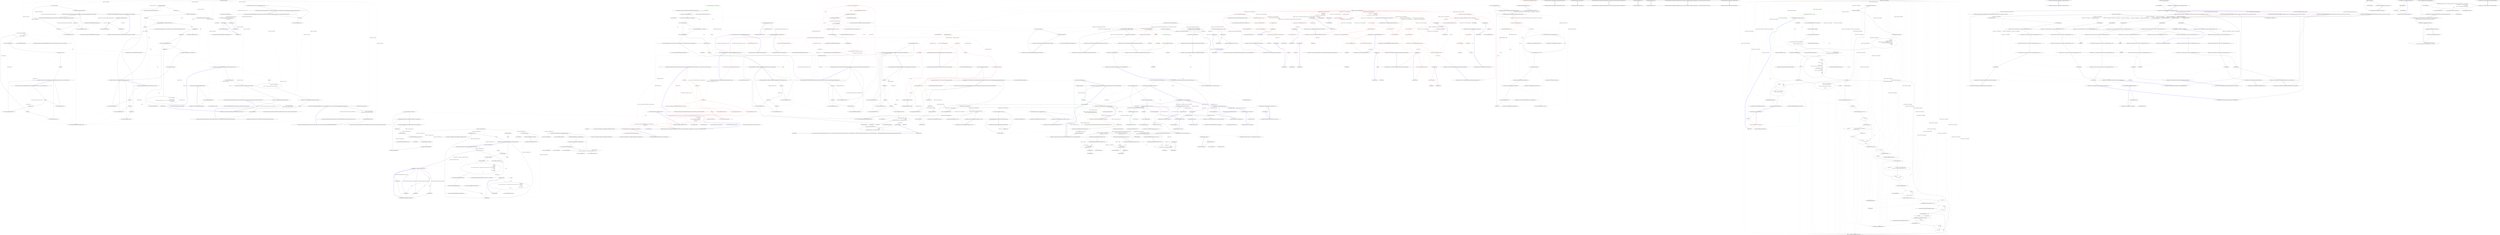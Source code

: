 digraph  {
n102 [label="HangFire.States.StateMachine", span=""];
n103 [label="System.Collections.Generic.IEnumerable<object>", span=""];
n0 [cluster="HangFire.States.StateMachine.StateMachine(HangFire.Storage.IStorageConnection, System.Collections.Generic.IEnumerable<HangFire.States.IStateHandler>)", label="Entry HangFire.States.StateMachine.StateMachine(HangFire.Storage.IStorageConnection, System.Collections.Generic.IEnumerable<HangFire.States.IStateHandler>)", span="32-32"];
n1 [cluster="HangFire.States.StateMachine.StateMachine(HangFire.Storage.IStorageConnection, System.Collections.Generic.IEnumerable<HangFire.States.IStateHandler>)", label="connection == null", span="34-34"];
n3 [cluster="HangFire.States.StateMachine.StateMachine(HangFire.Storage.IStorageConnection, System.Collections.Generic.IEnumerable<HangFire.States.IStateHandler>)", label="handlers == null", span="35-35"];
n5 [cluster="HangFire.States.StateMachine.StateMachine(HangFire.Storage.IStorageConnection, System.Collections.Generic.IEnumerable<HangFire.States.IStateHandler>)", label="_connection = connection", span="37-37"];
n6 [cluster="HangFire.States.StateMachine.StateMachine(HangFire.Storage.IStorageConnection, System.Collections.Generic.IEnumerable<HangFire.States.IStateHandler>)", label="_handlerCollection = GetHandlerCollection(handlers)", span="38-38"];
n2 [cluster="HangFire.States.StateMachine.StateMachine(HangFire.Storage.IStorageConnection, System.Collections.Generic.IEnumerable<HangFire.States.IStateHandler>)", label="throw new ArgumentNullException(''connection'');", span="34-34"];
n4 [cluster="HangFire.States.StateMachine.StateMachine(HangFire.Storage.IStorageConnection, System.Collections.Generic.IEnumerable<HangFire.States.IStateHandler>)", label="throw new ArgumentNullException(''handlers'');", span="35-35"];
n7 [cluster="HangFire.States.StateMachine.StateMachine(HangFire.Storage.IStorageConnection, System.Collections.Generic.IEnumerable<HangFire.States.IStateHandler>)", label="Exit HangFire.States.StateMachine.StateMachine(HangFire.Storage.IStorageConnection, System.Collections.Generic.IEnumerable<HangFire.States.IStateHandler>)", span="32-32"];
n8 [cluster="System.ArgumentNullException.ArgumentNullException(string)", label="Entry System.ArgumentNullException.ArgumentNullException(string)", span="0-0"];
n9 [cluster="HangFire.States.StateMachine.GetHandlerCollection(System.Collections.Generic.IEnumerable<HangFire.States.IStateHandler>)", label="Entry HangFire.States.StateMachine.GetHandlerCollection(System.Collections.Generic.IEnumerable<HangFire.States.IStateHandler>)", span="189-189"];
n10 [cluster="HangFire.States.StateMachine.StateMachine(HangFire.Storage.IStorageConnection, System.Collections.Generic.IEnumerable<HangFire.States.IStateHandler>, System.Collections.Generic.IEnumerable<object>)", label="Entry HangFire.States.StateMachine.StateMachine(HangFire.Storage.IStorageConnection, System.Collections.Generic.IEnumerable<HangFire.States.IStateHandler>, System.Collections.Generic.IEnumerable<object>)", span="41-41"];
n11 [cluster="HangFire.States.StateMachine.StateMachine(HangFire.Storage.IStorageConnection, System.Collections.Generic.IEnumerable<HangFire.States.IStateHandler>, System.Collections.Generic.IEnumerable<object>)", label="filters == null", span="47-47"];
n13 [cluster="HangFire.States.StateMachine.StateMachine(HangFire.Storage.IStorageConnection, System.Collections.Generic.IEnumerable<HangFire.States.IStateHandler>, System.Collections.Generic.IEnumerable<object>)", label="_getFiltersThunk = md => filters.Select(f => new JobFilter(f, JobFilterScope.Type, null))", span="49-49"];
n16 [cluster="lambda expression", label="filters.Select(f => new JobFilter(f, JobFilterScope.Type, null))", span="49-49"];
n12 [cluster="HangFire.States.StateMachine.StateMachine(HangFire.Storage.IStorageConnection, System.Collections.Generic.IEnumerable<HangFire.States.IStateHandler>, System.Collections.Generic.IEnumerable<object>)", label="throw new ArgumentNullException(''filters'');", span="47-47"];
n14 [cluster="HangFire.States.StateMachine.StateMachine(HangFire.Storage.IStorageConnection, System.Collections.Generic.IEnumerable<HangFire.States.IStateHandler>, System.Collections.Generic.IEnumerable<object>)", label="Exit HangFire.States.StateMachine.StateMachine(HangFire.Storage.IStorageConnection, System.Collections.Generic.IEnumerable<HangFire.States.IStateHandler>, System.Collections.Generic.IEnumerable<object>)", span="41-41"];
n15 [cluster="lambda expression", label="Entry lambda expression", span="49-49"];
n17 [cluster="lambda expression", label="Exit lambda expression", span="49-49"];
n18 [cluster="Unk.Select", label="Entry Unk.Select", span=""];
n19 [cluster="lambda expression", label="Entry lambda expression", span="49-49"];
n20 [cluster="lambda expression", label="new JobFilter(f, JobFilterScope.Type, null)", span="49-49"];
n21 [cluster="lambda expression", label="Exit lambda expression", span="49-49"];
n22 [cluster="HangFire.Common.JobFilter.JobFilter(object, HangFire.Common.JobFilterScope, int?)", label="Entry HangFire.Common.JobFilter.JobFilter(object, HangFire.Common.JobFilterScope, int?)", span="38-38"];
n23 [cluster="HangFire.States.StateMachine.CreateInState(HangFire.Common.Job, System.Collections.Generic.IDictionary<string, string>, HangFire.States.State)", label="Entry HangFire.States.StateMachine.CreateInState(HangFire.Common.Job, System.Collections.Generic.IDictionary<string, string>, HangFire.States.State)", span="52-52"];
n24 [cluster="HangFire.States.StateMachine.CreateInState(HangFire.Common.Job, System.Collections.Generic.IDictionary<string, string>, HangFire.States.State)", label="job == null", span="57-57"];
n26 [cluster="HangFire.States.StateMachine.CreateInState(HangFire.Common.Job, System.Collections.Generic.IDictionary<string, string>, HangFire.States.State)", label="parameters == null", span="58-58"];
n28 [cluster="HangFire.States.StateMachine.CreateInState(HangFire.Common.Job, System.Collections.Generic.IDictionary<string, string>, HangFire.States.State)", label="state == null", span="59-59"];
n30 [cluster="HangFire.States.StateMachine.CreateInState(HangFire.Common.Job, System.Collections.Generic.IDictionary<string, string>, HangFire.States.State)", label="var jobId = _connection.CreateExpiredJob(\r\n                job,\r\n                parameters,\r\n                TimeSpan.FromHours(1))", span="61-64"];
n31 [cluster="HangFire.States.StateMachine.CreateInState(HangFire.Common.Job, System.Collections.Generic.IDictionary<string, string>, HangFire.States.State)", label="var context = new StateContext(jobId, job)", span="66-66"];
n32 [cluster="HangFire.States.StateMachine.CreateInState(HangFire.Common.Job, System.Collections.Generic.IDictionary<string, string>, HangFire.States.State)", label="ChangeState(context, state, null)", span="67-67"];
n25 [cluster="HangFire.States.StateMachine.CreateInState(HangFire.Common.Job, System.Collections.Generic.IDictionary<string, string>, HangFire.States.State)", label="throw new ArgumentNullException(''job'');", span="57-57"];
n27 [cluster="HangFire.States.StateMachine.CreateInState(HangFire.Common.Job, System.Collections.Generic.IDictionary<string, string>, HangFire.States.State)", label="throw new ArgumentNullException(''parameters'');", span="58-58"];
n29 [cluster="HangFire.States.StateMachine.CreateInState(HangFire.Common.Job, System.Collections.Generic.IDictionary<string, string>, HangFire.States.State)", label="throw new ArgumentNullException(''state'');", span="59-59"];
n35 [cluster="System.TimeSpan.FromHours(double)", label="Entry System.TimeSpan.FromHours(double)", span="0-0"];
n36 [cluster="HangFire.Storage.IStorageConnection.CreateExpiredJob(HangFire.Common.Job, System.Collections.Generic.IDictionary<string, string>, System.TimeSpan)", label="Entry HangFire.Storage.IStorageConnection.CreateExpiredJob(HangFire.Common.Job, System.Collections.Generic.IDictionary<string, string>, System.TimeSpan)", span="28-28"];
n33 [cluster="HangFire.States.StateMachine.CreateInState(HangFire.Common.Job, System.Collections.Generic.IDictionary<string, string>, HangFire.States.State)", label="return jobId;", span="69-69"];
n37 [cluster="HangFire.States.StateContext.StateContext(string, HangFire.Common.Job)", label="Entry HangFire.States.StateContext.StateContext(string, HangFire.Common.Job)", span="23-23"];
n38 [cluster="HangFire.States.StateMachine.ChangeState(HangFire.States.StateContext, HangFire.States.State, string)", label="Entry HangFire.States.StateMachine.ChangeState(HangFire.States.StateContext, HangFire.States.State, string)", span="132-132"];
n34 [cluster="HangFire.States.StateMachine.CreateInState(HangFire.Common.Job, System.Collections.Generic.IDictionary<string, string>, HangFire.States.State)", label="Exit HangFire.States.StateMachine.CreateInState(HangFire.Common.Job, System.Collections.Generic.IDictionary<string, string>, HangFire.States.State)", span="52-52"];
n39 [cluster="HangFire.States.StateMachine.TryToChangeState(string, HangFire.States.State, string[])", label="Entry HangFire.States.StateMachine.TryToChangeState(string, HangFire.States.State, string[])", span="72-72"];
n40 [cluster="HangFire.States.StateMachine.TryToChangeState(string, HangFire.States.State, string[])", label="jobId == null", span="75-75"];
n42 [cluster="HangFire.States.StateMachine.TryToChangeState(string, HangFire.States.State, string[])", label="toState == null", span="76-76"];
n44 [cluster="HangFire.States.StateMachine.TryToChangeState(string, HangFire.States.State, string[])", label="fromStates == null", span="77-77"];
n46 [cluster="HangFire.States.StateMachine.TryToChangeState(string, HangFire.States.State, string[])", label="_connection.AcquireJobLock(jobId)", span="85-85"];
n48 [cluster="HangFire.States.StateMachine.TryToChangeState(string, HangFire.States.State, string[])", label="var jobData = _connection.GetJobData(jobId)", span="89-89"];
n51 [cluster="HangFire.States.StateMachine.TryToChangeState(string, HangFire.States.State, string[])", label="!fromStates.Contains(jobData.State, StringComparer.OrdinalIgnoreCase)", span="98-98"];
n56 [cluster="HangFire.States.StateMachine.TryToChangeState(string, HangFire.States.State, string[])", label="toState = new FailedState(ex)\r\n                    {\r\n                        Reason = String.Format(\r\n                            ''Could not change the state of the job '{0}' to the '{1}'. See the inner exception for details.'',\r\n                            toState.Name, jobId)\r\n                    }", span="115-120"];
n58 [cluster="HangFire.States.StateMachine.TryToChangeState(string, HangFire.States.State, string[])", label="var context = new StateContext(jobId, jobData.Job)", span="125-125"];
n41 [cluster="HangFire.States.StateMachine.TryToChangeState(string, HangFire.States.State, string[])", label="throw new ArgumentNullException(''jobId'');", span="75-75"];
n43 [cluster="HangFire.States.StateMachine.TryToChangeState(string, HangFire.States.State, string[])", label="throw new ArgumentNullException(''toState'');", span="76-76"];
n45 [cluster="HangFire.States.StateMachine.TryToChangeState(string, HangFire.States.State, string[])", label="throw new ArgumentNullException(''fromStates'');", span="77-77"];
n47 [cluster="HangFire.States.StateMachine.TryToChangeState(string, HangFire.States.State, string[])", label="bool loadSucceeded", span="87-87"];
n62 [cluster="HangFire.Storage.IStorageConnection.AcquireJobLock(string)", label="Entry HangFire.Storage.IStorageConnection.AcquireJobLock(string)", span="36-36"];
n49 [cluster="HangFire.States.StateMachine.TryToChangeState(string, HangFire.States.State, string[])", label="jobData == null", span="91-91"];
n63 [cluster="HangFire.Storage.IStorageConnection.GetJobData(string)", label="Entry HangFire.Storage.IStorageConnection.GetJobData(string)", span="37-37"];
n53 [cluster="HangFire.States.StateMachine.TryToChangeState(string, HangFire.States.State, string[])", label="jobData.EnsureLoaded()", span="105-105"];
n59 [cluster="HangFire.States.StateMachine.TryToChangeState(string, HangFire.States.State, string[])", label="var stateChanged = ChangeState(context, toState, jobData.State)", span="126-126"];
n50 [cluster="HangFire.States.StateMachine.TryToChangeState(string, HangFire.States.State, string[])", label="return false;", span="95-95"];
n52 [cluster="HangFire.States.StateMachine.TryToChangeState(string, HangFire.States.State, string[])", label="return false;", span="100-100"];
n64 [cluster="System.Collections.Generic.IEnumerable<TSource>.Contains<TSource>(TSource, System.Collections.Generic.IEqualityComparer<TSource>)", label="Entry System.Collections.Generic.IEnumerable<TSource>.Contains<TSource>(TSource, System.Collections.Generic.IEqualityComparer<TSource>)", span="0-0"];
n54 [cluster="HangFire.States.StateMachine.TryToChangeState(string, HangFire.States.State, string[])", label="loadSucceeded = true", span="106-106"];
n65 [cluster="HangFire.Storage.JobData.EnsureLoaded()", label="Entry HangFire.Storage.JobData.EnsureLoaded()", span="27-27"];
n55 [cluster="HangFire.States.StateMachine.TryToChangeState(string, HangFire.States.State, string[])", label=JobLoadException, span="108-108"];
n57 [cluster="HangFire.States.StateMachine.TryToChangeState(string, HangFire.States.State, string[])", label="loadSucceeded = false", span="122-122"];
n66 [cluster="HangFire.States.FailedState.FailedState(System.Exception)", label="Entry HangFire.States.FailedState.FailedState(System.Exception)", span="26-26"];
n67 [cluster="string.Format(string, object, object)", label="Entry string.Format(string, object, object)", span="0-0"];
n60 [cluster="HangFire.States.StateMachine.TryToChangeState(string, HangFire.States.State, string[])", label="return loadSucceeded && stateChanged;", span="128-128"];
n61 [cluster="HangFire.States.StateMachine.TryToChangeState(string, HangFire.States.State, string[])", label="Exit HangFire.States.StateMachine.TryToChangeState(string, HangFire.States.State, string[])", span="72-72"];
n68 [cluster="HangFire.States.StateMachine.ChangeState(HangFire.States.StateContext, HangFire.States.State, string)", label="var filterInfo = GetFilters(context.Job)", span="136-136"];
n69 [cluster="HangFire.States.StateMachine.ChangeState(HangFire.States.StateContext, HangFire.States.State, string)", label="var electedState = ElectState(context, toState, oldStateName, filterInfo.ElectStateFilters)", span="138-138"];
n70 [cluster="HangFire.States.StateMachine.ChangeState(HangFire.States.StateContext, HangFire.States.State, string)", label="ApplyState(context, electedState, oldStateName, filterInfo.ApplyStateFilters)", span="139-139"];
n74 [cluster="HangFire.States.StateMachine.ChangeState(HangFire.States.StateContext, HangFire.States.State, string)", label="ApplyState(context, failedState, oldStateName, Enumerable.Empty<IApplyStateFilter>())", span="153-153"];
n77 [cluster="HangFire.States.StateMachine.GetFilters(HangFire.Common.Job)", label="Entry HangFire.States.StateMachine.GetFilters(HangFire.Common.Job)", span="184-184"];
n78 [cluster="HangFire.States.StateMachine.ElectState(HangFire.States.StateContext, HangFire.States.State, string, System.Collections.Generic.IEnumerable<HangFire.States.IElectStateFilter>)", label="Entry HangFire.States.StateMachine.ElectState(HangFire.States.StateContext, HangFire.States.State, string, System.Collections.Generic.IEnumerable<HangFire.States.IElectStateFilter>)", span="160-160"];
n71 [cluster="HangFire.States.StateMachine.ChangeState(HangFire.States.StateContext, HangFire.States.State, string)", label="return true;", span="142-142"];
n79 [cluster="HangFire.States.StateMachine.ApplyState(HangFire.States.StateContext, HangFire.States.State, string, System.Collections.Generic.IEnumerable<HangFire.States.IApplyStateFilter>)", label="Entry HangFire.States.StateMachine.ApplyState(HangFire.States.StateContext, HangFire.States.State, string, System.Collections.Generic.IEnumerable<HangFire.States.IApplyStateFilter>)", span="172-172"];
n72 [cluster="HangFire.States.StateMachine.ChangeState(HangFire.States.StateContext, HangFire.States.State, string)", label=Exception, span="144-144"];
n73 [cluster="HangFire.States.StateMachine.ChangeState(HangFire.States.StateContext, HangFire.States.State, string)", label="var failedState = new FailedState(ex)\r\n                {\r\n                    Reason = ''An exception occurred during the transition of job's state''\r\n                }", span="146-149"];
n75 [cluster="HangFire.States.StateMachine.ChangeState(HangFire.States.StateContext, HangFire.States.State, string)", label="return false;", span="156-156"];
n80 [cluster="System.Linq.Enumerable.Empty<TResult>()", label="Entry System.Linq.Enumerable.Empty<TResult>()", span="0-0"];
n76 [cluster="HangFire.States.StateMachine.ChangeState(HangFire.States.StateContext, HangFire.States.State, string)", label="Exit HangFire.States.StateMachine.ChangeState(HangFire.States.StateContext, HangFire.States.State, string)", span="132-132"];
n81 [cluster="HangFire.States.StateMachine.ElectState(HangFire.States.StateContext, HangFire.States.State, string, System.Collections.Generic.IEnumerable<HangFire.States.IElectStateFilter>)", label="var context = new ElectStateContext(\r\n                stateContext, toState, fromStateName, _connection)", span="166-167"];
n82 [cluster="HangFire.States.StateMachine.ElectState(HangFire.States.StateContext, HangFire.States.State, string, System.Collections.Generic.IEnumerable<HangFire.States.IElectStateFilter>)", label="return context.ElectState(filters);", span="169-169"];
n84 [cluster="HangFire.States.ElectStateContext.ElectStateContext(HangFire.States.StateContext, HangFire.States.State, string, HangFire.Storage.IStorageConnection)", label="Entry HangFire.States.ElectStateContext.ElectStateContext(HangFire.States.StateContext, HangFire.States.State, string, HangFire.Storage.IStorageConnection)", span="27-27"];
n83 [cluster="HangFire.States.StateMachine.ElectState(HangFire.States.StateContext, HangFire.States.State, string, System.Collections.Generic.IEnumerable<HangFire.States.IElectStateFilter>)", label="Exit HangFire.States.StateMachine.ElectState(HangFire.States.StateContext, HangFire.States.State, string, System.Collections.Generic.IEnumerable<HangFire.States.IElectStateFilter>)", span="160-160"];
n85 [cluster="HangFire.States.ElectStateContext.ElectState(System.Collections.Generic.IEnumerable<HangFire.States.IElectStateFilter>)", label="Entry HangFire.States.ElectStateContext.ElectState(System.Collections.Generic.IEnumerable<HangFire.States.IElectStateFilter>)", span="69-69"];
n86 [cluster="HangFire.States.StateMachine.ApplyState(HangFire.States.StateContext, HangFire.States.State, string, System.Collections.Generic.IEnumerable<HangFire.States.IApplyStateFilter>)", label="var context = new ApplyStateContext(\r\n                _connection, stateContext, electedState, oldStateName)", span="178-179"];
n87 [cluster="HangFire.States.StateMachine.ApplyState(HangFire.States.StateContext, HangFire.States.State, string, System.Collections.Generic.IEnumerable<HangFire.States.IApplyStateFilter>)", label="context.ApplyState(_handlerCollection, filters)", span="181-181"];
n89 [cluster="HangFire.States.ApplyStateContext.ApplyStateContext(HangFire.Storage.IStorageConnection, HangFire.States.StateContext, HangFire.States.State, string)", label="Entry HangFire.States.ApplyStateContext.ApplyStateContext(HangFire.Storage.IStorageConnection, HangFire.States.StateContext, HangFire.States.State, string)", span="26-26"];
n88 [cluster="HangFire.States.StateMachine.ApplyState(HangFire.States.StateContext, HangFire.States.State, string, System.Collections.Generic.IEnumerable<HangFire.States.IApplyStateFilter>)", label="Exit HangFire.States.StateMachine.ApplyState(HangFire.States.StateContext, HangFire.States.State, string, System.Collections.Generic.IEnumerable<HangFire.States.IApplyStateFilter>)", span="172-172"];
n90 [cluster="HangFire.States.ApplyStateContext.ApplyState(HangFire.States.StateHandlerCollection, System.Collections.Generic.IEnumerable<HangFire.States.IApplyStateFilter>)", label="Entry HangFire.States.ApplyStateContext.ApplyState(HangFire.States.StateHandlerCollection, System.Collections.Generic.IEnumerable<HangFire.States.IApplyStateFilter>)", span="46-46"];
n91 [cluster="HangFire.States.StateMachine.GetFilters(HangFire.Common.Job)", label="return new JobFilterInfo(_getFiltersThunk(job));", span="186-186"];
n92 [cluster="HangFire.States.StateMachine.GetFilters(HangFire.Common.Job)", label="Exit HangFire.States.StateMachine.GetFilters(HangFire.Common.Job)", span="184-184"];
n93 [cluster="HangFire.Common.JobFilterInfo.JobFilterInfo(System.Collections.Generic.IEnumerable<HangFire.Common.JobFilter>)", label="Entry HangFire.Common.JobFilterInfo.JobFilterInfo(System.Collections.Generic.IEnumerable<HangFire.Common.JobFilter>)", span="40-40"];
n94 [cluster="System.Func<T, TResult>.Invoke(T)", label="Entry System.Func<T, TResult>.Invoke(T)", span="0-0"];
n95 [cluster="HangFire.States.StateMachine.GetHandlerCollection(System.Collections.Generic.IEnumerable<HangFire.States.IStateHandler>)", label="var handlerCollection = new StateHandlerCollection()", span="191-191"];
n96 [cluster="HangFire.States.StateMachine.GetHandlerCollection(System.Collections.Generic.IEnumerable<HangFire.States.IStateHandler>)", label=handlers, span="192-192"];
n100 [cluster="HangFire.States.StateHandlerCollection.StateHandlerCollection()", label="Entry HangFire.States.StateHandlerCollection.StateHandlerCollection()", span="22-22"];
n97 [cluster="HangFire.States.StateMachine.GetHandlerCollection(System.Collections.Generic.IEnumerable<HangFire.States.IStateHandler>)", label="handlerCollection.AddHandler(handler)", span="194-194"];
n98 [cluster="HangFire.States.StateMachine.GetHandlerCollection(System.Collections.Generic.IEnumerable<HangFire.States.IStateHandler>)", label="return handlerCollection;", span="197-197"];
n101 [cluster="HangFire.States.StateHandlerCollection.AddHandler(HangFire.States.IStateHandler)", label="Entry HangFire.States.StateHandlerCollection.AddHandler(HangFire.States.IStateHandler)", span="27-27"];
n99 [cluster="HangFire.States.StateMachine.GetHandlerCollection(System.Collections.Generic.IEnumerable<HangFire.States.IStateHandler>)", label="Exit HangFire.States.StateMachine.GetHandlerCollection(System.Collections.Generic.IEnumerable<HangFire.States.IStateHandler>)", span="189-189"];
d16 [cluster="Hangfire.AppBuilderExtensions.UseHangfireServer(IAppBuilder, Hangfire.BackgroundJobServerOptions, Hangfire.JobStorage)", color=green, community=0, label="0: var server = BackgroundJobServer.StartNew(storage, options)", span="72-72"];
d9 [cluster="Hangfire.AppBuilderExtensions.UseHangfireServer(IAppBuilder, Hangfire.BackgroundJobServerOptions, Hangfire.JobStorage)", label="Entry Hangfire.AppBuilderExtensions.UseHangfireServer(IAppBuilder, Hangfire.BackgroundJobServerOptions, Hangfire.JobStorage)", span="63-63"];
d14 [cluster="Hangfire.AppBuilderExtensions.UseHangfireServer(IAppBuilder, Hangfire.BackgroundJobServerOptions, Hangfire.JobStorage)", label="storage == null", span="70-70"];
d17 [cluster="Hangfire.AppBuilderExtensions.UseHangfireServer(IAppBuilder, Hangfire.BackgroundJobServerOptions, Hangfire.JobStorage)", label="Servers.Add(server)", span="73-73"];
d28 [cluster="Hangfire.BackgroundJobServer.StartNew(Hangfire.JobStorage, Hangfire.BackgroundJobServerOptions)", label="Entry Hangfire.BackgroundJobServer.StartNew(Hangfire.JobStorage, Hangfire.BackgroundJobServerOptions)", span="165-165"];
d24 [cluster="Hangfire.AppBuilderExtensions.UseHangfireServer(IAppBuilder, Hangfire.BackgroundJobServerOptions, Hangfire.JobStorage)", label="token.Register(server.Dispose)", span="88-88"];
d26 [cluster="Hangfire.AppBuilderExtensions.UseHangfireServer(IAppBuilder, Hangfire.BackgroundJobServerOptions, Hangfire.JobStorage)", label="Exit Hangfire.AppBuilderExtensions.UseHangfireServer(IAppBuilder, Hangfire.BackgroundJobServerOptions, Hangfire.JobStorage)", span="63-63"];
d10 [cluster="Hangfire.AppBuilderExtensions.UseHangfireServer(IAppBuilder, Hangfire.BackgroundJobServerOptions, Hangfire.JobStorage)", label="builder == null", span="68-68"];
d12 [cluster="Hangfire.AppBuilderExtensions.UseHangfireServer(IAppBuilder, Hangfire.BackgroundJobServerOptions, Hangfire.JobStorage)", label="options == null", span="69-69"];
d18 [cluster="Hangfire.AppBuilderExtensions.UseHangfireServer(IAppBuilder, Hangfire.BackgroundJobServerOptions, Hangfire.JobStorage)", label="var context = new OwinContext(builder.Properties)", span="75-75"];
d25 [cluster="Hangfire.AppBuilderExtensions.UseHangfireServer(IAppBuilder, Hangfire.BackgroundJobServerOptions, Hangfire.JobStorage)", label="return builder;", span="90-90"];
d15 [cluster="Hangfire.AppBuilderExtensions.UseHangfireServer(IAppBuilder, Hangfire.BackgroundJobServerOptions, Hangfire.JobStorage)", label="throw new ArgumentNullException(''storage'');", span="70-70"];
d29 [cluster="System.Collections.Concurrent.ConcurrentBag<T>.Add(T)", label="Entry System.Collections.Concurrent.ConcurrentBag<T>.Add(T)", span="0-0"];
d19 [cluster="Hangfire.AppBuilderExtensions.UseHangfireServer(IAppBuilder, Hangfire.BackgroundJobServerOptions, Hangfire.JobStorage)", label="var token = context.Get<CancellationToken>(''host.OnAppDisposing'')", span="76-76"];
d21 [cluster="Hangfire.AppBuilderExtensions.UseHangfireServer(IAppBuilder, Hangfire.BackgroundJobServerOptions, Hangfire.JobStorage)", label="token = context.Get<CancellationToken>(''server.OnDispose'')", span="80-80"];
d22 [cluster="Hangfire.AppBuilderExtensions.UseHangfireServer(IAppBuilder, Hangfire.BackgroundJobServerOptions, Hangfire.JobStorage)", label="token == default(CancellationToken)", span="83-83"];
d33 [cluster="Unk.Register", label="Entry Unk.Register", span=""];
d11 [cluster="Hangfire.AppBuilderExtensions.UseHangfireServer(IAppBuilder, Hangfire.BackgroundJobServerOptions, Hangfire.JobStorage)", label="throw new ArgumentNullException(''builder'');", span="68-68"];
d13 [cluster="Hangfire.AppBuilderExtensions.UseHangfireServer(IAppBuilder, Hangfire.BackgroundJobServerOptions, Hangfire.JobStorage)", label="throw new ArgumentNullException(''options'');", span="69-69"];
d23 [cluster="Hangfire.AppBuilderExtensions.UseHangfireServer(IAppBuilder, Hangfire.BackgroundJobServerOptions, Hangfire.JobStorage)", label="throw new InvalidOperationException(''Current OWIN environment does not contain an instance of the `CancellationToken` class under `host.OnAppDisposing` key.'');", span="85-85"];
d30 [cluster="OwinContext.cstr", label="Entry OwinContext.cstr", span=""];
d27 [cluster="System.ArgumentNullException.ArgumentNullException(string)", label="Entry System.ArgumentNullException.ArgumentNullException(string)", span="0-0"];
d20 [cluster="Hangfire.AppBuilderExtensions.UseHangfireServer(IAppBuilder, Hangfire.BackgroundJobServerOptions, Hangfire.JobStorage)", label="token == default(CancellationToken)", span="77-77"];
d31 [cluster="Unk.>", label="Entry Unk.>", span=""];
d32 [cluster="System.InvalidOperationException.InvalidOperationException(string)", label="Entry System.InvalidOperationException.InvalidOperationException(string)", span="0-0"];
d49 [cluster="Hangfire.AppBuilderExtensions.UseHangfireDashboard(IAppBuilder, string, Hangfire.DashboardOptions, Hangfire.JobStorage)", label="throw new ArgumentNullException(''builder'');", span="119-119"];
d51 [cluster="Hangfire.AppBuilderExtensions.UseHangfireDashboard(IAppBuilder, string, Hangfire.DashboardOptions, Hangfire.JobStorage)", label="throw new ArgumentNullException(''pathMatch'');", span="120-120"];
d53 [cluster="Hangfire.AppBuilderExtensions.UseHangfireDashboard(IAppBuilder, string, Hangfire.DashboardOptions, Hangfire.JobStorage)", label="throw new ArgumentNullException(''options'');", span="121-121"];
d55 [cluster="Hangfire.AppBuilderExtensions.UseHangfireDashboard(IAppBuilder, string, Hangfire.DashboardOptions, Hangfire.JobStorage)", label="throw new ArgumentNullException(''storage'');", span="122-122"];
d48 [cluster="Hangfire.AppBuilderExtensions.UseHangfireDashboard(IAppBuilder, string, Hangfire.DashboardOptions, Hangfire.JobStorage)", label="builder == null", span="119-119"];
d59 [cluster="Hangfire.AppBuilderExtensions.UseHangfireDashboard(IAppBuilder, string, Hangfire.DashboardOptions, Hangfire.JobStorage)", label="Exit Hangfire.AppBuilderExtensions.UseHangfireDashboard(IAppBuilder, string, Hangfire.DashboardOptions, Hangfire.JobStorage)", span="113-113"];
d50 [cluster="Hangfire.AppBuilderExtensions.UseHangfireDashboard(IAppBuilder, string, Hangfire.DashboardOptions, Hangfire.JobStorage)", label="pathMatch == null", span="120-120"];
d52 [cluster="Hangfire.AppBuilderExtensions.UseHangfireDashboard(IAppBuilder, string, Hangfire.DashboardOptions, Hangfire.JobStorage)", label="options == null", span="121-121"];
d54 [cluster="Hangfire.AppBuilderExtensions.UseHangfireDashboard(IAppBuilder, string, Hangfire.DashboardOptions, Hangfire.JobStorage)", label="storage == null", span="122-122"];
d47 [cluster="Hangfire.AppBuilderExtensions.UseHangfireDashboard(IAppBuilder, string, Hangfire.DashboardOptions, Hangfire.JobStorage)", label="Entry Hangfire.AppBuilderExtensions.UseHangfireDashboard(IAppBuilder, string, Hangfire.DashboardOptions, Hangfire.JobStorage)", span="113-113"];
d58 [cluster="Hangfire.AppBuilderExtensions.UseHangfireDashboard(IAppBuilder, string, Hangfire.DashboardOptions, Hangfire.JobStorage)", label="return builder;", span="130-130"];
d56 [cluster="Hangfire.AppBuilderExtensions.UseHangfireDashboard(IAppBuilder, string, Hangfire.DashboardOptions, Hangfire.JobStorage)", label="SignatureConversions.AddConversions(builder)", span="124-124"];
d57 [cluster="Hangfire.AppBuilderExtensions.UseHangfireDashboard(IAppBuilder, string, Hangfire.DashboardOptions, Hangfire.JobStorage)", label="builder.Map(pathMatch, subApp => subApp\r\n                .UseOwin()\r\n                .UseHangfireDashboard(options, storage, DashboardRoutes.Routes))", span="126-128"];
d63 [cluster="lambda expression", label="subApp\r\n                .UseOwin()\r\n                .UseHangfireDashboard(options, storage, DashboardRoutes.Routes)", span="126-128"];
d60 [cluster="Unk.AddConversions", label="Entry Unk.AddConversions", span=""];
d61 [cluster="Unk.Map", label="Entry Unk.Map", span=""];
d62 [cluster="lambda expression", label="Entry lambda expression", span="126-128"];
d75 [label="Hangfire.DashboardOptions", span=""];
d76 [label="Hangfire.JobStorage", span=""];
d64 [cluster="lambda expression", label="Exit lambda expression", span="126-128"];
d65 [cluster="Unk.UseOwin", label="Entry Unk.UseOwin", span=""];
d66 [cluster="System.Action<System.Func<System.Collections.Generic.IDictionary<string, object>, System.Func<System.Func<System.Collections.Generic.IDictionary<string, object>, System.Threading.Tasks.Task>, System.Func<System.Collections.Generic.IDictionary<string, object>, System.Threading.Tasks.Task>>>>.UseHangfireDashboard(Hangfire.DashboardOptions, Hangfire.JobStorage, Hangfire.Dashboard.RouteCollection)", label="Entry System.Action<System.Func<System.Collections.Generic.IDictionary<string, object>, System.Func<System.Func<System.Collections.Generic.IDictionary<string, object>, System.Threading.Tasks.Task>, System.Func<System.Collections.Generic.IDictionary<string, object>, System.Threading.Tasks.Task>>>>.UseHangfireDashboard(Hangfire.DashboardOptions, Hangfire.JobStorage, Hangfire.Dashboard.RouteCollection)", span="42-42"];
m0_31 [cluster="Hangfire.Server.AutomaticRetryProcess.GetLogLevel(int)", file="AutomaticRetryProcess.cs", label="Entry Hangfire.Server.AutomaticRetryProcess.GetLogLevel(int)", span="89-89"];
m0_39 [cluster="Hangfire.Server.AutomaticRetryProcess.GetLogLevel(int)", file="AutomaticRetryProcess.cs", label=i, span="91-91"];
m0_40 [cluster="Hangfire.Server.AutomaticRetryProcess.GetLogLevel(int)", file="AutomaticRetryProcess.cs", label=0, span="93-93"];
m0_42 [cluster="Hangfire.Server.AutomaticRetryProcess.GetLogLevel(int)", file="AutomaticRetryProcess.cs", label=1, span="95-95"];
m0_44 [cluster="Hangfire.Server.AutomaticRetryProcess.GetLogLevel(int)", file="AutomaticRetryProcess.cs", label=2, span="97-97"];
m0_41 [cluster="Hangfire.Server.AutomaticRetryProcess.GetLogLevel(int)", file="AutomaticRetryProcess.cs", label="return LogLevel.Debug;", span="94-94"];
m0_43 [cluster="Hangfire.Server.AutomaticRetryProcess.GetLogLevel(int)", file="AutomaticRetryProcess.cs", label="return LogLevel.Info;", span="96-96"];
m0_45 [cluster="Hangfire.Server.AutomaticRetryProcess.GetLogLevel(int)", file="AutomaticRetryProcess.cs", label="return LogLevel.Warn;", span="98-98"];
m0_47 [cluster="Hangfire.Server.AutomaticRetryProcess.GetLogLevel(int)", file="AutomaticRetryProcess.cs", label="return LogLevel.Error;", span="101-101"];
m0_46 [cluster="Hangfire.Server.AutomaticRetryProcess.GetLogLevel(int)", file="AutomaticRetryProcess.cs", label="Exit Hangfire.Server.AutomaticRetryProcess.GetLogLevel(int)", span="89-89"];
m0_61 [cluster="System.Random.Next(int, int)", file="AutomaticRetryProcess.cs", label="Entry System.Random.Next(int, int)", span="0-0"];
m0_57 [cluster="System.Random.Random(int)", file="AutomaticRetryProcess.cs", label="Entry System.Random.Random(int)", span="0-0"];
m0_38 [cluster="string.Format(string, params object[])", file="AutomaticRetryProcess.cs", label="Entry string.Format(string, params object[])", span="0-0"];
m0_10 [cluster="object.GetType()", file="AutomaticRetryProcess.cs", label="Entry object.GetType()", span="0-0"];
m0_29 [cluster="Hangfire.Server.ILongRunningProcess.Execute(Hangfire.Server.BackgroundProcessContext)", file="AutomaticRetryProcess.cs", label="Entry Hangfire.Server.ILongRunningProcess.Execute(Hangfire.Server.BackgroundProcessContext)", span="26-26"];
m0_60 [cluster="System.Math.Pow(double, double)", file="AutomaticRetryProcess.cs", label="Entry System.Math.Pow(double, double)", span="0-0"];
m0_30 [cluster="System.Func<T, TResult>.Invoke(T)", file="AutomaticRetryProcess.cs", label="Entry System.Func<T, TResult>.Invoke(T)", span="0-0"];
m0_12 [cluster="Hangfire.Server.AutomaticRetryProcess.Execute(Hangfire.Server.BackgroundProcessContext)", file="AutomaticRetryProcess.cs", label="Entry Hangfire.Server.AutomaticRetryProcess.Execute(Hangfire.Server.BackgroundProcessContext)", span="51-51"];
m0_13 [cluster="Hangfire.Server.AutomaticRetryProcess.Execute(Hangfire.Server.BackgroundProcessContext)", file="AutomaticRetryProcess.cs", label="var i = 0", span="53-53"];
m0_15 [cluster="Hangfire.Server.AutomaticRetryProcess.Execute(Hangfire.Server.BackgroundProcessContext)", file="AutomaticRetryProcess.cs", label="_innerProcess.Execute(context)", span="57-57"];
m0_25 [cluster="Hangfire.Server.AutomaticRetryProcess.Execute(Hangfire.Server.BackgroundProcessContext)", file="AutomaticRetryProcess.cs", label="context.CancellationToken.WaitHandle.WaitOne(nextTry)", span="83-83"];
m0_26 [cluster="Hangfire.Server.AutomaticRetryProcess.Execute(Hangfire.Server.BackgroundProcessContext)", file="AutomaticRetryProcess.cs", label="context.CancellationToken.ThrowIfCancellationRequested()", span="84-84"];
m0_14 [cluster="Hangfire.Server.AutomaticRetryProcess.Execute(Hangfire.Server.BackgroundProcessContext)", file="AutomaticRetryProcess.cs", label="i <= MaxRetryAttempts", span="53-53"];
m0_20 [cluster="Hangfire.Server.AutomaticRetryProcess.Execute(Hangfire.Server.BackgroundProcessContext)", file="AutomaticRetryProcess.cs", label="i >= MaxRetryAttempts - 1", span="67-67"];
m0_22 [cluster="Hangfire.Server.AutomaticRetryProcess.Execute(Hangfire.Server.BackgroundProcessContext)", file="AutomaticRetryProcess.cs", label="var nextTry = DelayCallback(i)", span="69-69"];
m0_23 [cluster="Hangfire.Server.AutomaticRetryProcess.Execute(Hangfire.Server.BackgroundProcessContext)", file="AutomaticRetryProcess.cs", label="var logLevel = GetLogLevel(i)", span="70-70"];
m0_24 [cluster="Hangfire.Server.AutomaticRetryProcess.Execute(Hangfire.Server.BackgroundProcessContext)", file="AutomaticRetryProcess.cs", label="_logger.Log(\r\n                        logLevel,\r\n                        () => String.Format(\r\n                            ''Error occurred during execution of '{0}' component. Execution will be retried (attempt {1} of {2}) in {3} seconds.'',\r\n                            _innerProcess,\r\n                            i + 1,\r\n                            MaxRetryAttempts,\r\n                            nextTry),\r\n                        ex)", span="72-80"];
m0_27 [cluster="Hangfire.Server.AutomaticRetryProcess.Execute(Hangfire.Server.BackgroundProcessContext)", file="AutomaticRetryProcess.cs", label="i++", span="53-53"];
m0_16 [cluster="Hangfire.Server.AutomaticRetryProcess.Execute(Hangfire.Server.BackgroundProcessContext)", file="AutomaticRetryProcess.cs", label="return;", span="58-58"];
m0_17 [cluster="Hangfire.Server.AutomaticRetryProcess.Execute(Hangfire.Server.BackgroundProcessContext)", file="AutomaticRetryProcess.cs", label=OperationCanceledException, span="60-60"];
m0_18 [cluster="Hangfire.Server.AutomaticRetryProcess.Execute(Hangfire.Server.BackgroundProcessContext)", file="AutomaticRetryProcess.cs", label="throw;", span="62-62"];
m0_19 [cluster="Hangfire.Server.AutomaticRetryProcess.Execute(Hangfire.Server.BackgroundProcessContext)", file="AutomaticRetryProcess.cs", label=Exception, span="64-64"];
m0_21 [cluster="Hangfire.Server.AutomaticRetryProcess.Execute(Hangfire.Server.BackgroundProcessContext)", file="AutomaticRetryProcess.cs", label="throw;", span="67-67"];
m0_28 [cluster="Hangfire.Server.AutomaticRetryProcess.Execute(Hangfire.Server.BackgroundProcessContext)", file="AutomaticRetryProcess.cs", label="Exit Hangfire.Server.AutomaticRetryProcess.Execute(Hangfire.Server.BackgroundProcessContext)", span="51-51"];
m0_63 [cluster="System.TimeSpan.FromSeconds(double)", file="AutomaticRetryProcess.cs", label="Entry System.TimeSpan.FromSeconds(double)", span="0-0"];
m0_34 [cluster="System.Threading.CancellationToken.ThrowIfCancellationRequested()", file="AutomaticRetryProcess.cs", label="Entry System.Threading.CancellationToken.ThrowIfCancellationRequested()", span="0-0"];
m0_32 [cluster="Hangfire.Logging.ILog.Log(Hangfire.Logging.LogLevel, System.Func<string>, System.Exception)", file="AutomaticRetryProcess.cs", label="Entry Hangfire.Logging.ILog.Log(Hangfire.Logging.LogLevel, System.Func<string>, System.Exception)", span="54-54"];
m0_48 [cluster="Hangfire.Server.AutomaticRetryProcess.ToString()", file="AutomaticRetryProcess.cs", label="Entry Hangfire.Server.AutomaticRetryProcess.ToString()", span="104-104"];
m0_49 [cluster="Hangfire.Server.AutomaticRetryProcess.ToString()", file="AutomaticRetryProcess.cs", label="return _innerProcess.ToString();", span="106-106"];
m0_50 [cluster="Hangfire.Server.AutomaticRetryProcess.ToString()", file="AutomaticRetryProcess.cs", label="Exit Hangfire.Server.AutomaticRetryProcess.ToString()", span="104-104"];
m0_35 [cluster="lambda expression", file="AutomaticRetryProcess.cs", label="Entry lambda expression", span="74-79"];
m0_36 [cluster="lambda expression", file="AutomaticRetryProcess.cs", label="String.Format(\r\n                            ''Error occurred during execution of '{0}' component. Execution will be retried (attempt {1} of {2}) in {3} seconds.'',\r\n                            _innerProcess,\r\n                            i + 1,\r\n                            MaxRetryAttempts,\r\n                            nextTry)", span="74-79"];
m0_37 [cluster="lambda expression", file="AutomaticRetryProcess.cs", label="Exit lambda expression", span="74-79"];
m0_62 [cluster="System.Math.Min(double, double)", file="AutomaticRetryProcess.cs", label="Entry System.Math.Min(double, double)", span="0-0"];
m0_58 [cluster="System.Guid.NewGuid()", file="AutomaticRetryProcess.cs", label="Entry System.Guid.NewGuid()", span="0-0"];
m0_11 [cluster="Hangfire.Logging.LogProvider.GetLogger(System.Type)", file="AutomaticRetryProcess.cs", label="Entry Hangfire.Logging.LogProvider.GetLogger(System.Type)", span="353-353"];
m0_59 [cluster="System.Guid.GetHashCode()", file="AutomaticRetryProcess.cs", label="Entry System.Guid.GetHashCode()", span="0-0"];
m0_33 [cluster="System.Threading.WaitHandle.WaitOne(System.TimeSpan)", file="AutomaticRetryProcess.cs", label="Entry System.Threading.WaitHandle.WaitOne(System.TimeSpan)", span="0-0"];
m0_52 [cluster="Hangfire.Server.AutomaticRetryProcess.GetBackOffMultiplier(int)", file="AutomaticRetryProcess.cs", label="Entry Hangfire.Server.AutomaticRetryProcess.GetBackOffMultiplier(int)", span="109-109"];
m0_53 [cluster="Hangfire.Server.AutomaticRetryProcess.GetBackOffMultiplier(int)", file="AutomaticRetryProcess.cs", label="var rand = new Random(Guid.NewGuid().GetHashCode())", span="112-112"];
m0_54 [cluster="Hangfire.Server.AutomaticRetryProcess.GetBackOffMultiplier(int)", file="AutomaticRetryProcess.cs", label="var nextTry = rand.Next(\r\n                (int)Math.Pow(retryAttemptNumber, 2), (int)Math.Pow(retryAttemptNumber + 1, 2) + 1)", span="113-114"];
m0_55 [cluster="Hangfire.Server.AutomaticRetryProcess.GetBackOffMultiplier(int)", file="AutomaticRetryProcess.cs", label="return TimeSpan.FromSeconds(Math.Min(nextTry, MaxAttemptDelay.TotalSeconds));", span="116-116"];
m0_56 [cluster="Hangfire.Server.AutomaticRetryProcess.GetBackOffMultiplier(int)", file="AutomaticRetryProcess.cs", label="Exit Hangfire.Server.AutomaticRetryProcess.GetBackOffMultiplier(int)", span="109-109"];
m0_0 [cluster="Hangfire.Server.AutomaticRetryProcess.AutomaticRetryProcess(Hangfire.Server.ILongRunningProcess)", file="AutomaticRetryProcess.cs", label="Entry Hangfire.Server.AutomaticRetryProcess.AutomaticRetryProcess(Hangfire.Server.ILongRunningProcess)", span="30-30"];
m0_1 [cluster="Hangfire.Server.AutomaticRetryProcess.AutomaticRetryProcess(Hangfire.Server.ILongRunningProcess)", file="AutomaticRetryProcess.cs", label="innerProcess == null", span="32-32"];
m0_3 [cluster="Hangfire.Server.AutomaticRetryProcess.AutomaticRetryProcess(Hangfire.Server.ILongRunningProcess)", file="AutomaticRetryProcess.cs", label="_innerProcess = innerProcess", span="34-34"];
m0_2 [cluster="Hangfire.Server.AutomaticRetryProcess.AutomaticRetryProcess(Hangfire.Server.ILongRunningProcess)", file="AutomaticRetryProcess.cs", label="throw new ArgumentNullException(''innerProcess'');", span="32-32"];
m0_4 [cluster="Hangfire.Server.AutomaticRetryProcess.AutomaticRetryProcess(Hangfire.Server.ILongRunningProcess)", file="AutomaticRetryProcess.cs", label="_logger = LogProvider.GetLogger(_innerProcess.GetType())", span="35-35"];
m0_5 [cluster="Hangfire.Server.AutomaticRetryProcess.AutomaticRetryProcess(Hangfire.Server.ILongRunningProcess)", file="AutomaticRetryProcess.cs", label="MaxRetryAttempts = DefaultMaxRetryAttempts", span="37-37"];
m0_6 [cluster="Hangfire.Server.AutomaticRetryProcess.AutomaticRetryProcess(Hangfire.Server.ILongRunningProcess)", file="AutomaticRetryProcess.cs", label="MaxAttemptDelay = DefaultMaxAttemptDelay", span="38-38"];
m0_7 [cluster="Hangfire.Server.AutomaticRetryProcess.AutomaticRetryProcess(Hangfire.Server.ILongRunningProcess)", file="AutomaticRetryProcess.cs", label="DelayCallback = GetBackOffMultiplier", span="39-39"];
m0_8 [cluster="Hangfire.Server.AutomaticRetryProcess.AutomaticRetryProcess(Hangfire.Server.ILongRunningProcess)", file="AutomaticRetryProcess.cs", label="Exit Hangfire.Server.AutomaticRetryProcess.AutomaticRetryProcess(Hangfire.Server.ILongRunningProcess)", span="30-30"];
m0_51 [cluster="object.ToString()", file="AutomaticRetryProcess.cs", label="Entry object.ToString()", span="0-0"];
m0_64 [file="AutomaticRetryProcess.cs", label="Hangfire.Server.AutomaticRetryProcess", span=""];
m0_65 [file="AutomaticRetryProcess.cs", label=i, span=""];
m0_66 [file="AutomaticRetryProcess.cs", label=nextTry, span=""];
m1_40 [cluster="Hangfire.BackgroundJobServer.Dispose()", file="BackgroundJobServer.cs", label="Entry Hangfire.BackgroundJobServer.Dispose()", span="132-132"];
m1_41 [cluster="Hangfire.BackgroundJobServer.Dispose()", color=red, community=0, file="BackgroundJobServer.cs", label="0: _innerServer != null", span="134-134"];
m1_42 [cluster="Hangfire.BackgroundJobServer.Dispose()", color=red, community=0, file="BackgroundJobServer.cs", label="1: _innerServer.Dispose()", span="136-136"];
m1_44 [cluster="Hangfire.BackgroundJobServer.Dispose()", color=red, community=0, file="BackgroundJobServer.cs", label="0: _cts.Cancel()", span="140-140"];
m1_43 [cluster="Hangfire.BackgroundJobServer.Dispose()", color=red, community=0, file="BackgroundJobServer.cs", label="0: return;", span="137-137"];
m1_45 [cluster="Hangfire.BackgroundJobServer.Dispose()", color=red, community=0, file="BackgroundJobServer.cs", label="1: !_bootstrapTask.Wait(ShutdownTimeout)", span="142-142"];
m1_46 [cluster="Hangfire.BackgroundJobServer.Dispose()", color=red, community=0, file="BackgroundJobServer.cs", label="1: Logger.WarnFormat(''Hangfire Server takes too long to shutdown. Performing ungraceful shutdown.'')", span="144-144"];
m1_47 [cluster="Hangfire.BackgroundJobServer.Dispose()", color=red, community=0, file="BackgroundJobServer.cs", label="2: Logger.Info(''Hangfire Server stopped.'')", span="147-147"];
m1_48 [cluster="Hangfire.BackgroundJobServer.Dispose()", file="BackgroundJobServer.cs", label="Exit Hangfire.BackgroundJobServer.Dispose()", span="132-132"];
m1_34 [cluster="Hangfire.BackgroundJobServer.WrapProcess(Hangfire.Server.ILongRunningProcess)", file="BackgroundJobServer.cs", label="Entry Hangfire.BackgroundJobServer.WrapProcess(Hangfire.Server.ILongRunningProcess)", span="227-227"];
m1_113 [cluster="Hangfire.BackgroundJobServer.WrapProcess(Hangfire.Server.ILongRunningProcess)", color=red, community=0, file="BackgroundJobServer.cs", label="1: return new InfiniteLoopProcess(new AutomaticRetryProcess(process));", span="229-229"];
m1_114 [cluster="Hangfire.BackgroundJobServer.WrapProcess(Hangfire.Server.ILongRunningProcess)", file="BackgroundJobServer.cs", label="Exit Hangfire.BackgroundJobServer.WrapProcess(Hangfire.Server.ILongRunningProcess)", span="227-227"];
m1_4 [cluster="Hangfire.BackgroundJobServer.BackgroundJobServer(Hangfire.BackgroundJobServerOptions)", file="BackgroundJobServer.cs", label="Entry Hangfire.BackgroundJobServer.BackgroundJobServer(Hangfire.BackgroundJobServerOptions)", span="67-67"];
m1_5 [cluster="Hangfire.BackgroundJobServer.BackgroundJobServer(Hangfire.BackgroundJobServerOptions)", file="BackgroundJobServer.cs", label="Exit Hangfire.BackgroundJobServer.BackgroundJobServer(Hangfire.BackgroundJobServerOptions)", span="67-67"];
m1_28 [cluster="Hangfire.Server.BackgroundProcessContext.BackgroundProcessContext(string, Hangfire.JobStorage, System.Threading.CancellationToken)", file="BackgroundJobServer.cs", label="Entry Hangfire.Server.BackgroundProcessContext.BackgroundProcessContext(string, Hangfire.JobStorage, System.Threading.CancellationToken)", span="25-25"];
m1_82 [cluster="System.Collections.Generic.List<T>.List()", file="BackgroundJobServer.cs", label="Entry System.Collections.Generic.List<T>.List()", span="0-0"];
m1_0 [cluster="Hangfire.BackgroundJobServer.BackgroundJobServer()", file="BackgroundJobServer.cs", label="Entry Hangfire.BackgroundJobServer.BackgroundJobServer()", span="45-45"];
m1_1 [cluster="Hangfire.BackgroundJobServer.BackgroundJobServer()", file="BackgroundJobServer.cs", label="Exit Hangfire.BackgroundJobServer.BackgroundJobServer()", span="45-45"];
m1_51 [cluster="Hangfire.Logging.ILog.WarnFormat(string, params object[])", file="BackgroundJobServer.cs", label="Entry Hangfire.Logging.ILog.WarnFormat(string, params object[])", span="270-270"];
m1_52 [cluster="Hangfire.BackgroundJobServer.StartNew()", file="BackgroundJobServer.cs", label="Entry Hangfire.BackgroundJobServer.StartNew()", span="150-150"];
m1_53 [cluster="Hangfire.BackgroundJobServer.StartNew()", color=red, community=0, file="BackgroundJobServer.cs", label="1: return StartNew(JobStorage.Current);", span="152-152"];
m1_54 [cluster="Hangfire.BackgroundJobServer.StartNew()", file="BackgroundJobServer.cs", label="Exit Hangfire.BackgroundJobServer.StartNew()", span="150-150"];
m1_55 [cluster="Hangfire.BackgroundJobServer.StartNew(Hangfire.JobStorage)", file="BackgroundJobServer.cs", label="Entry Hangfire.BackgroundJobServer.StartNew(Hangfire.JobStorage)", span="155-155"];
m1_56 [cluster="Hangfire.BackgroundJobServer.StartNew(Hangfire.JobStorage)", color=red, community=0, file="BackgroundJobServer.cs", label="2: return StartNew(storage, new BackgroundJobServerOptions());", span="157-157"];
m1_57 [cluster="Hangfire.BackgroundJobServer.StartNew(Hangfire.JobStorage)", file="BackgroundJobServer.cs", label="Exit Hangfire.BackgroundJobServer.StartNew(Hangfire.JobStorage)", span="155-155"];
m1_10 [cluster="Hangfire.BackgroundJobServer.BackgroundJobServer(Hangfire.JobStorage, System.Collections.Generic.IEnumerable<Hangfire.Server.IBackgroundProcess>)", file="BackgroundJobServer.cs", label="Entry Hangfire.BackgroundJobServer.BackgroundJobServer(Hangfire.JobStorage, System.Collections.Generic.IEnumerable<Hangfire.Server.IBackgroundProcess>)", span="84-84"];
m1_11 [cluster="Hangfire.BackgroundJobServer.BackgroundJobServer(Hangfire.JobStorage, System.Collections.Generic.IEnumerable<Hangfire.Server.IBackgroundProcess>)", file="BackgroundJobServer.cs", label="Exit Hangfire.BackgroundJobServer.BackgroundJobServer(Hangfire.JobStorage, System.Collections.Generic.IEnumerable<Hangfire.Server.IBackgroundProcess>)", span="84-84"];
m1_36 [cluster="Hangfire.BackgroundJobServer.Start()", file="BackgroundJobServer.cs", label="Entry Hangfire.BackgroundJobServer.Start()", span="123-123"];
m1_37 [cluster="Hangfire.BackgroundJobServer.Start()", file="BackgroundJobServer.cs", label="Exit Hangfire.BackgroundJobServer.Start()", span="123-123"];
m1_107 [cluster="Hangfire.Server.WorkerContext.WorkerContext(string[], int)", file="BackgroundJobServer.cs", label="Entry Hangfire.Server.WorkerContext.WorkerContext(string[], int)", span="27-27"];
m1_49 [cluster="System.Threading.CancellationTokenSource.Cancel()", file="BackgroundJobServer.cs", label="Entry System.Threading.CancellationTokenSource.Cancel()", span="0-0"];
m1_112 [cluster="Hangfire.Server.RecurringJobScheduler.RecurringJobScheduler()", file="BackgroundJobServer.cs", label="Entry Hangfire.Server.RecurringJobScheduler.RecurringJobScheduler()", span="39-39"];
m1_9 [cluster="Hangfire.BackgroundJobServer.StartNew(Hangfire.JobStorage, Hangfire.BackgroundJobServerOptions)", file="BackgroundJobServer.cs", label="Entry Hangfire.BackgroundJobServer.StartNew(Hangfire.JobStorage, Hangfire.BackgroundJobServerOptions)", span="165-165"];
m1_62 [cluster="Hangfire.BackgroundJobServer.StartNew(Hangfire.JobStorage, Hangfire.BackgroundJobServerOptions)", color=red, community=0, file="BackgroundJobServer.cs", label="2: return StartNew(storage, options, Enumerable.Empty<IBackgroundProcess>());", span="169-169"];
m1_63 [cluster="Hangfire.BackgroundJobServer.StartNew(Hangfire.JobStorage, Hangfire.BackgroundJobServerOptions)", file="BackgroundJobServer.cs", label="Exit Hangfire.BackgroundJobServer.StartNew(Hangfire.JobStorage, Hangfire.BackgroundJobServerOptions)", span="165-165"];
m1_110 [cluster="Hangfire.Server.SchedulePoller.SchedulePoller(System.TimeSpan)", file="BackgroundJobServer.cs", label="Entry Hangfire.Server.SchedulePoller.SchedulePoller(System.TimeSpan)", span="32-32"];
m1_83 [cluster="Hangfire.BackgroundJobServer.GetDefaultProcesses(Hangfire.BackgroundJobServerOptions)", file="BackgroundJobServer.cs", label="Entry Hangfire.BackgroundJobServer.GetDefaultProcesses(Hangfire.BackgroundJobServerOptions)", span="208-208"];
m1_93 [cluster="Hangfire.BackgroundJobServer.GetDefaultProcesses(Hangfire.BackgroundJobServerOptions)", file="BackgroundJobServer.cs", label="options == null", span="210-210"];
m1_97 [cluster="Hangfire.BackgroundJobServer.GetDefaultProcesses(Hangfire.BackgroundJobServerOptions)", file="BackgroundJobServer.cs", label="i < options.WorkerCount", span="214-214"];
m1_98 [cluster="Hangfire.BackgroundJobServer.GetDefaultProcesses(Hangfire.BackgroundJobServerOptions)", file="BackgroundJobServer.cs", label="processes.Add(new Worker(new WorkerContext(options.Queues, i + 1)))", span="216-216"];
m1_101 [cluster="Hangfire.BackgroundJobServer.GetDefaultProcesses(Hangfire.BackgroundJobServerOptions)", file="BackgroundJobServer.cs", label="processes.Add(new SchedulePoller(options.SchedulePollingInterval))", span="220-220"];
m1_102 [cluster="Hangfire.BackgroundJobServer.GetDefaultProcesses(Hangfire.BackgroundJobServerOptions)", file="BackgroundJobServer.cs", label="processes.Add(new ServerWatchdog(options.ServerWatchdogOptions))", span="221-221"];
m1_94 [cluster="Hangfire.BackgroundJobServer.GetDefaultProcesses(Hangfire.BackgroundJobServerOptions)", file="BackgroundJobServer.cs", label="throw new ArgumentNullException(''options'');", span="210-210"];
m1_95 [cluster="Hangfire.BackgroundJobServer.GetDefaultProcesses(Hangfire.BackgroundJobServerOptions)", color=red, community=0, file="BackgroundJobServer.cs", label="2: var processes = new List<ILongRunningProcess>()", span="212-212"];
m1_96 [cluster="Hangfire.BackgroundJobServer.GetDefaultProcesses(Hangfire.BackgroundJobServerOptions)", file="BackgroundJobServer.cs", label="var i = 0", span="214-214"];
m1_100 [cluster="Hangfire.BackgroundJobServer.GetDefaultProcesses(Hangfire.BackgroundJobServerOptions)", file="BackgroundJobServer.cs", label="processes.Add(new ServerHeartbeat())", span="219-219"];
m1_103 [cluster="Hangfire.BackgroundJobServer.GetDefaultProcesses(Hangfire.BackgroundJobServerOptions)", file="BackgroundJobServer.cs", label="processes.Add(new RecurringJobScheduler())", span="222-222"];
m1_104 [cluster="Hangfire.BackgroundJobServer.GetDefaultProcesses(Hangfire.BackgroundJobServerOptions)", file="BackgroundJobServer.cs", label="return processes;", span="224-224"];
m1_99 [cluster="Hangfire.BackgroundJobServer.GetDefaultProcesses(Hangfire.BackgroundJobServerOptions)", file="BackgroundJobServer.cs", label="i++", span="214-214"];
m1_105 [cluster="Hangfire.BackgroundJobServer.GetDefaultProcesses(Hangfire.BackgroundJobServerOptions)", file="BackgroundJobServer.cs", label="Exit Hangfire.BackgroundJobServer.GetDefaultProcesses(Hangfire.BackgroundJobServerOptions)", span="208-208"];
m1_120 [cluster="System.Diagnostics.Process.GetCurrentProcess()", file="BackgroundJobServer.cs", label="Entry System.Diagnostics.Process.GetCurrentProcess()", span="0-0"];
m1_115 [cluster="Hangfire.Server.InfiniteLoopProcess.InfiniteLoopProcess(Hangfire.Server.ILongRunningProcess)", file="BackgroundJobServer.cs", label="Entry Hangfire.Server.InfiniteLoopProcess.InfiniteLoopProcess(Hangfire.Server.ILongRunningProcess)", span="24-24"];
m1_29 [cluster="Hangfire.BackgroundJobServer.GetGloballyUniqueServerId()", file="BackgroundJobServer.cs", label="Entry Hangfire.BackgroundJobServer.GetGloballyUniqueServerId()", span="232-232"];
m1_117 [cluster="Hangfire.BackgroundJobServer.GetGloballyUniqueServerId()", color=red, community=2, file="BackgroundJobServer.cs", label="0: return String.Format(\r\n                ''{0}:{1}:{2}'',\r\n                Environment.MachineName.ToLowerInvariant(),\r\n                Process.GetCurrentProcess().Id,\r\n                Guid.NewGuid());", span="234-238"];
m1_118 [cluster="Hangfire.BackgroundJobServer.GetGloballyUniqueServerId()", file="BackgroundJobServer.cs", label="Exit Hangfire.BackgroundJobServer.GetGloballyUniqueServerId()", span="232-232"];
m1_88 [cluster="Hangfire.JobStorage.WriteOptionsToLog(Hangfire.Logging.ILog)", file="BackgroundJobServer.cs", label="Entry Hangfire.JobStorage.WriteOptionsToLog(Hangfire.Logging.ILog)", span="68-68"];
m1_59 [cluster="Hangfire.BackgroundJobServer.StartNew(Hangfire.BackgroundJobServerOptions)", file="BackgroundJobServer.cs", label="Entry Hangfire.BackgroundJobServer.StartNew(Hangfire.BackgroundJobServerOptions)", span="160-160"];
m1_60 [cluster="Hangfire.BackgroundJobServer.StartNew(Hangfire.BackgroundJobServerOptions)", color=red, community=0, file="BackgroundJobServer.cs", label="0: return StartNew(JobStorage.Current, options);", span="162-162"];
m1_61 [cluster="Hangfire.BackgroundJobServer.StartNew(Hangfire.BackgroundJobServerOptions)", file="BackgroundJobServer.cs", label="Exit Hangfire.BackgroundJobServer.StartNew(Hangfire.BackgroundJobServerOptions)", span="160-160"];
m1_50 [cluster="System.Threading.Tasks.Task.Wait(System.TimeSpan)", file="BackgroundJobServer.cs", label="Entry System.Threading.Tasks.Task.Wait(System.TimeSpan)", span="0-0"];
m1_122 [cluster="string.Format(string, object, object, object)", file="BackgroundJobServer.cs", label="Entry string.Format(string, object, object, object)", span="0-0"];
m1_86 [cluster="System.Collections.Generic.Dictionary<TKey, TValue>.Dictionary()", file="BackgroundJobServer.cs", label="Entry System.Collections.Generic.Dictionary<TKey, TValue>.Dictionary()", span="0-0"];
m1_89 [cluster="Hangfire.BackgroundJobServerOptions.WriteToLog(Hangfire.Logging.ILog)", file="BackgroundJobServer.cs", label="Entry Hangfire.BackgroundJobServerOptions.WriteToLog(Hangfire.Logging.ILog)", span="71-71"];
m1_87 [cluster="Hangfire.Logging.ILog.InfoFormat(string, params object[])", file="BackgroundJobServer.cs", label="Entry Hangfire.Logging.ILog.InfoFormat(string, params object[])", span="210-210"];
m1_38 [cluster="Hangfire.BackgroundJobServer.Stop()", file="BackgroundJobServer.cs", label="Entry Hangfire.BackgroundJobServer.Stop()", span="128-128"];
m1_39 [cluster="Hangfire.BackgroundJobServer.Stop()", file="BackgroundJobServer.cs", label="Exit Hangfire.BackgroundJobServer.Stop()", span="128-128"];
m1_65 [cluster="Hangfire.BackgroundJobServer.StartNew(Hangfire.JobStorage, Hangfire.BackgroundJobServerOptions, System.Collections.Generic.IEnumerable<Hangfire.Server.IBackgroundProcess>)", file="BackgroundJobServer.cs", label="Entry Hangfire.BackgroundJobServer.StartNew(Hangfire.JobStorage, Hangfire.BackgroundJobServerOptions, System.Collections.Generic.IEnumerable<Hangfire.Server.IBackgroundProcess>)", span="172-172"];
m1_66 [cluster="Hangfire.BackgroundJobServer.StartNew(Hangfire.JobStorage, Hangfire.BackgroundJobServerOptions, System.Collections.Generic.IEnumerable<Hangfire.Server.IBackgroundProcess>)", file="BackgroundJobServer.cs", label="storage == null", span="177-177"];
m1_68 [cluster="Hangfire.BackgroundJobServer.StartNew(Hangfire.JobStorage, Hangfire.BackgroundJobServerOptions, System.Collections.Generic.IEnumerable<Hangfire.Server.IBackgroundProcess>)", file="BackgroundJobServer.cs", label="options == null", span="178-178"];
m1_70 [cluster="Hangfire.BackgroundJobServer.StartNew(Hangfire.JobStorage, Hangfire.BackgroundJobServerOptions, System.Collections.Generic.IEnumerable<Hangfire.Server.IBackgroundProcess>)", file="BackgroundJobServer.cs", label="additionalProcesses == null", span="179-179"];
m1_73 [cluster="Hangfire.BackgroundJobServer.StartNew(Hangfire.JobStorage, Hangfire.BackgroundJobServerOptions, System.Collections.Generic.IEnumerable<Hangfire.Server.IBackgroundProcess>)", color=red, community=0, file="BackgroundJobServer.cs", label="2: processes.AddRange(GetDefaultProcesses(options))", span="182-182"];
m1_74 [cluster="Hangfire.BackgroundJobServer.StartNew(Hangfire.JobStorage, Hangfire.BackgroundJobServerOptions, System.Collections.Generic.IEnumerable<Hangfire.Server.IBackgroundProcess>)", file="BackgroundJobServer.cs", label="processes.AddRange(storage.GetComponents())", span="183-183"];
m1_75 [cluster="Hangfire.BackgroundJobServer.StartNew(Hangfire.JobStorage, Hangfire.BackgroundJobServerOptions, System.Collections.Generic.IEnumerable<Hangfire.Server.IBackgroundProcess>)", file="BackgroundJobServer.cs", label="processes.AddRange(additionalProcesses)", span="184-184"];
m1_76 [cluster="Hangfire.BackgroundJobServer.StartNew(Hangfire.JobStorage, Hangfire.BackgroundJobServerOptions, System.Collections.Generic.IEnumerable<Hangfire.Server.IBackgroundProcess>)", color=red, community=1, file="BackgroundJobServer.cs", label="0: var serverData = new Dictionary<string, object>\r\n            {\r\n                { ''Queues'', options.Queues },\r\n                { ''WorkerCount'', options.WorkerCount }\r\n            }", span="186-190"];
m1_77 [cluster="Hangfire.BackgroundJobServer.StartNew(Hangfire.JobStorage, Hangfire.BackgroundJobServerOptions, System.Collections.Generic.IEnumerable<Hangfire.Server.IBackgroundProcess>)", file="BackgroundJobServer.cs", label="Logger.InfoFormat(''Using job storage: '{0}'.'', storage)", span="192-192"];
m1_78 [cluster="Hangfire.BackgroundJobServer.StartNew(Hangfire.JobStorage, Hangfire.BackgroundJobServerOptions, System.Collections.Generic.IEnumerable<Hangfire.Server.IBackgroundProcess>)", file="BackgroundJobServer.cs", label="storage.WriteOptionsToLog(Logger)", span="194-194"];
m1_79 [cluster="Hangfire.BackgroundJobServer.StartNew(Hangfire.JobStorage, Hangfire.BackgroundJobServerOptions, System.Collections.Generic.IEnumerable<Hangfire.Server.IBackgroundProcess>)", file="BackgroundJobServer.cs", label="options.WriteToLog(Logger)", span="195-195"];
m1_80 [cluster="Hangfire.BackgroundJobServer.StartNew(Hangfire.JobStorage, Hangfire.BackgroundJobServerOptions, System.Collections.Generic.IEnumerable<Hangfire.Server.IBackgroundProcess>)", color=red, community=1, file="BackgroundJobServer.cs", label="1: return new BackgroundJobServer(storage, processes, serverData)\r\n            {\r\n                ShutdownTimeout = options.ShutdownTimeout\r\n            };", span="197-200"];
m1_67 [cluster="Hangfire.BackgroundJobServer.StartNew(Hangfire.JobStorage, Hangfire.BackgroundJobServerOptions, System.Collections.Generic.IEnumerable<Hangfire.Server.IBackgroundProcess>)", file="BackgroundJobServer.cs", label="throw new ArgumentNullException(''storage'');", span="177-177"];
m1_69 [cluster="Hangfire.BackgroundJobServer.StartNew(Hangfire.JobStorage, Hangfire.BackgroundJobServerOptions, System.Collections.Generic.IEnumerable<Hangfire.Server.IBackgroundProcess>)", file="BackgroundJobServer.cs", label="throw new ArgumentNullException(''options'');", span="178-178"];
m1_71 [cluster="Hangfire.BackgroundJobServer.StartNew(Hangfire.JobStorage, Hangfire.BackgroundJobServerOptions, System.Collections.Generic.IEnumerable<Hangfire.Server.IBackgroundProcess>)", file="BackgroundJobServer.cs", label="throw new ArgumentNullException(''additionalProcesses'');", span="179-179"];
m1_72 [cluster="Hangfire.BackgroundJobServer.StartNew(Hangfire.JobStorage, Hangfire.BackgroundJobServerOptions, System.Collections.Generic.IEnumerable<Hangfire.Server.IBackgroundProcess>)", color=red, community=0, file="BackgroundJobServer.cs", label="0: var processes = new List<ILongRunningProcess>()", span="181-181"];
m1_81 [cluster="Hangfire.BackgroundJobServer.StartNew(Hangfire.JobStorage, Hangfire.BackgroundJobServerOptions, System.Collections.Generic.IEnumerable<Hangfire.Server.IBackgroundProcess>)", file="BackgroundJobServer.cs", label="Exit Hangfire.BackgroundJobServer.StartNew(Hangfire.JobStorage, Hangfire.BackgroundJobServerOptions, System.Collections.Generic.IEnumerable<Hangfire.Server.IBackgroundProcess>)", span="172-172"];
m1_32 [cluster="ServerBootstrapper.cstr", file="BackgroundJobServer.cs", label="Entry ServerBootstrapper.cstr", span=""];
m1_58 [cluster="Hangfire.BackgroundJobServerOptions.BackgroundJobServerOptions()", file="BackgroundJobServer.cs", label="Entry Hangfire.BackgroundJobServerOptions.BackgroundJobServerOptions()", span="32-32"];
m1_109 [cluster="Hangfire.Server.ServerHeartbeat.ServerHeartbeat()", file="BackgroundJobServer.cs", label="Entry Hangfire.Server.ServerHeartbeat.ServerHeartbeat()", span="20-20"];
m1_119 [cluster="string.ToLowerInvariant()", file="BackgroundJobServer.cs", label="Entry string.ToLowerInvariant()", span="0-0"];
m1_12 [cluster="Hangfire.BackgroundJobServer.BackgroundJobServer(Hangfire.JobStorage, System.Collections.Generic.IEnumerable<Hangfire.Server.IBackgroundProcess>, System.Collections.Generic.IDictionary<string, object>)", file="BackgroundJobServer.cs", label="Entry Hangfire.BackgroundJobServer.BackgroundJobServer(Hangfire.JobStorage, System.Collections.Generic.IEnumerable<Hangfire.Server.IBackgroundProcess>, System.Collections.Generic.IDictionary<string, object>)", span="91-91"];
m1_13 [cluster="Hangfire.BackgroundJobServer.BackgroundJobServer(Hangfire.JobStorage, System.Collections.Generic.IEnumerable<Hangfire.Server.IBackgroundProcess>, System.Collections.Generic.IDictionary<string, object>)", file="BackgroundJobServer.cs", label="Exit Hangfire.BackgroundJobServer.BackgroundJobServer(Hangfire.JobStorage, System.Collections.Generic.IEnumerable<Hangfire.Server.IBackgroundProcess>, System.Collections.Generic.IDictionary<string, object>)", span="91-91"];
m1_33 [cluster="Unk.Select", file="BackgroundJobServer.cs", label="Entry Unk.Select", span=""];
m1_84 [cluster="System.Collections.Generic.List<T>.AddRange(System.Collections.Generic.IEnumerable<T>)", file="BackgroundJobServer.cs", label="Entry System.Collections.Generic.List<T>.AddRange(System.Collections.Generic.IEnumerable<T>)", span="0-0"];
m1_31 [cluster="Hangfire.Logging.ILog.Info(string)", file="BackgroundJobServer.cs", label="Entry Hangfire.Logging.ILog.Info(string)", span="202-202"];
m1_121 [cluster="System.Guid.NewGuid()", file="BackgroundJobServer.cs", label="Entry System.Guid.NewGuid()", span="0-0"];
m1_108 [cluster="System.Collections.Generic.List<T>.Add(T)", file="BackgroundJobServer.cs", label="Entry System.Collections.Generic.List<T>.Add(T)", span="0-0"];
m1_85 [cluster="Hangfire.JobStorage.GetComponents()", file="BackgroundJobServer.cs", label="Entry Hangfire.JobStorage.GetComponents()", span="58-58"];
m1_106 [cluster="Hangfire.Server.Worker.Worker(Hangfire.Server.WorkerContext)", file="BackgroundJobServer.cs", label="Entry Hangfire.Server.Worker.Worker(Hangfire.Server.WorkerContext)", span="35-35"];
m1_90 [cluster="Hangfire.BackgroundJobServer.GetDefaultProcesses()", file="BackgroundJobServer.cs", label="Entry Hangfire.BackgroundJobServer.GetDefaultProcesses()", span="203-203"];
m1_91 [cluster="Hangfire.BackgroundJobServer.GetDefaultProcesses()", color=red, community=0, file="BackgroundJobServer.cs", label="2: return GetDefaultProcesses(new BackgroundJobServerOptions());", span="205-205"];
m1_92 [cluster="Hangfire.BackgroundJobServer.GetDefaultProcesses()", file="BackgroundJobServer.cs", label="Exit Hangfire.BackgroundJobServer.GetDefaultProcesses()", span="203-203"];
m1_35 [cluster="Hangfire.Server.ILongRunningProcess.CreateTask(Hangfire.Server.BackgroundProcessContext)", file="BackgroundJobServer.cs", label="Entry Hangfire.Server.ILongRunningProcess.CreateTask(Hangfire.Server.BackgroundProcessContext)", span="48-48"];
m1_6 [cluster="Hangfire.BackgroundJobServer.BackgroundJobServer(Hangfire.BackgroundJobServerOptions, Hangfire.JobStorage)", file="BackgroundJobServer.cs", label="Entry Hangfire.BackgroundJobServer.BackgroundJobServer(Hangfire.BackgroundJobServerOptions, Hangfire.JobStorage)", span="79-79"];
m1_7 [cluster="Hangfire.BackgroundJobServer.BackgroundJobServer(Hangfire.BackgroundJobServerOptions, Hangfire.JobStorage)", color=red, community=0, file="BackgroundJobServer.cs", label="1: _innerServer = StartNew(storage, options)", span="81-81"];
m1_8 [cluster="Hangfire.BackgroundJobServer.BackgroundJobServer(Hangfire.BackgroundJobServerOptions, Hangfire.JobStorage)", file="BackgroundJobServer.cs", label="Exit Hangfire.BackgroundJobServer.BackgroundJobServer(Hangfire.BackgroundJobServerOptions, Hangfire.JobStorage)", span="79-79"];
m1_111 [cluster="Hangfire.Server.ServerWatchdog.ServerWatchdog(Hangfire.Server.ServerWatchdogOptions)", file="BackgroundJobServer.cs", label="Entry Hangfire.Server.ServerWatchdog.ServerWatchdog(Hangfire.Server.ServerWatchdogOptions)", span="27-27"];
m1_116 [cluster="Hangfire.Server.AutomaticRetryProcess.AutomaticRetryProcess(Hangfire.Server.ILongRunningProcess)", file="BackgroundJobServer.cs", label="Entry Hangfire.Server.AutomaticRetryProcess.AutomaticRetryProcess(Hangfire.Server.ILongRunningProcess)", span="30-30"];
m1_14 [cluster="Hangfire.BackgroundJobServer.BackgroundJobServer(Hangfire.JobStorage, System.Collections.Generic.IEnumerable<Hangfire.Server.ILongRunningProcess>, System.Collections.Generic.IDictionary<string, object>)", file="BackgroundJobServer.cs", label="Entry Hangfire.BackgroundJobServer.BackgroundJobServer(Hangfire.JobStorage, System.Collections.Generic.IEnumerable<Hangfire.Server.ILongRunningProcess>, System.Collections.Generic.IDictionary<string, object>)", span="99-99"];
m1_15 [cluster="Hangfire.BackgroundJobServer.BackgroundJobServer(Hangfire.JobStorage, System.Collections.Generic.IEnumerable<Hangfire.Server.ILongRunningProcess>, System.Collections.Generic.IDictionary<string, object>)", color=red, community=0, file="BackgroundJobServer.cs", label="2: storage == null", span="104-104"];
m1_17 [cluster="Hangfire.BackgroundJobServer.BackgroundJobServer(Hangfire.JobStorage, System.Collections.Generic.IEnumerable<Hangfire.Server.ILongRunningProcess>, System.Collections.Generic.IDictionary<string, object>)", color=red, community=0, file="BackgroundJobServer.cs", label="0: processes == null", span="105-105"];
m1_19 [cluster="Hangfire.BackgroundJobServer.BackgroundJobServer(Hangfire.JobStorage, System.Collections.Generic.IEnumerable<Hangfire.Server.ILongRunningProcess>, System.Collections.Generic.IDictionary<string, object>)", color=red, community=0, file="BackgroundJobServer.cs", label="2: serverData == null", span="106-106"];
m1_21 [cluster="Hangfire.BackgroundJobServer.BackgroundJobServer(Hangfire.JobStorage, System.Collections.Generic.IEnumerable<Hangfire.Server.ILongRunningProcess>, System.Collections.Generic.IDictionary<string, object>)", color=red, community=0, file="BackgroundJobServer.cs", label="0: var context = new BackgroundProcessContext(GetGloballyUniqueServerId(), storage, _cts.Token)", span="108-108"];
m1_22 [cluster="Hangfire.BackgroundJobServer.BackgroundJobServer(Hangfire.JobStorage, System.Collections.Generic.IEnumerable<Hangfire.Server.ILongRunningProcess>, System.Collections.Generic.IDictionary<string, object>)", color=red, community=0, file="BackgroundJobServer.cs", label="0: serverData", span="109-109"];
m1_25 [cluster="Hangfire.BackgroundJobServer.BackgroundJobServer(Hangfire.JobStorage, System.Collections.Generic.IEnumerable<Hangfire.Server.ILongRunningProcess>, System.Collections.Generic.IDictionary<string, object>)", color=red, community=2, file="BackgroundJobServer.cs", label="2: _bootstrapTask = WrapProcess(new ServerBootstrapper(processes.Select(WrapProcess)))\r\n                .CreateTask(context)", span="116-117"];
m1_16 [cluster="Hangfire.BackgroundJobServer.BackgroundJobServer(Hangfire.JobStorage, System.Collections.Generic.IEnumerable<Hangfire.Server.ILongRunningProcess>, System.Collections.Generic.IDictionary<string, object>)", color=red, community=0, file="BackgroundJobServer.cs", label="0: throw new ArgumentNullException(''storage'');", span="104-104"];
m1_18 [cluster="Hangfire.BackgroundJobServer.BackgroundJobServer(Hangfire.JobStorage, System.Collections.Generic.IEnumerable<Hangfire.Server.ILongRunningProcess>, System.Collections.Generic.IDictionary<string, object>)", color=red, community=0, file="BackgroundJobServer.cs", label="0: throw new ArgumentNullException(''processes'');", span="105-105"];
m1_20 [cluster="Hangfire.BackgroundJobServer.BackgroundJobServer(Hangfire.JobStorage, System.Collections.Generic.IEnumerable<Hangfire.Server.ILongRunningProcess>, System.Collections.Generic.IDictionary<string, object>)", color=red, community=0, file="BackgroundJobServer.cs", label="0: throw new ArgumentNullException(''serverData'');", span="106-106"];
m1_23 [cluster="Hangfire.BackgroundJobServer.BackgroundJobServer(Hangfire.JobStorage, System.Collections.Generic.IEnumerable<Hangfire.Server.ILongRunningProcess>, System.Collections.Generic.IDictionary<string, object>)", color=red, community=0, file="BackgroundJobServer.cs", label="0: context.ServerData.Add(item.Key, item.Value)", span="111-111"];
m1_24 [cluster="Hangfire.BackgroundJobServer.BackgroundJobServer(Hangfire.JobStorage, System.Collections.Generic.IEnumerable<Hangfire.Server.ILongRunningProcess>, System.Collections.Generic.IDictionary<string, object>)", color=red, community=0, file="BackgroundJobServer.cs", label="2: Logger.Info(''Starting Hangfire Server'')", span="114-114"];
m1_26 [cluster="Hangfire.BackgroundJobServer.BackgroundJobServer(Hangfire.JobStorage, System.Collections.Generic.IEnumerable<Hangfire.Server.ILongRunningProcess>, System.Collections.Generic.IDictionary<string, object>)", file="BackgroundJobServer.cs", label="Exit Hangfire.BackgroundJobServer.BackgroundJobServer(Hangfire.JobStorage, System.Collections.Generic.IEnumerable<Hangfire.Server.ILongRunningProcess>, System.Collections.Generic.IDictionary<string, object>)", span="99-99"];
m1_30 [cluster="System.Collections.Generic.IDictionary<TKey, TValue>.Add(TKey, TValue)", file="BackgroundJobServer.cs", label="Entry System.Collections.Generic.IDictionary<TKey, TValue>.Add(TKey, TValue)", span="0-0"];
m1_2 [cluster="Hangfire.BackgroundJobServer.BackgroundJobServer(Hangfire.JobStorage)", file="BackgroundJobServer.cs", label="Entry Hangfire.BackgroundJobServer.BackgroundJobServer(Hangfire.JobStorage)", span="56-56"];
m1_3 [cluster="Hangfire.BackgroundJobServer.BackgroundJobServer(Hangfire.JobStorage)", file="BackgroundJobServer.cs", label="Exit Hangfire.BackgroundJobServer.BackgroundJobServer(Hangfire.JobStorage)", span="56-56"];
m1_64 [cluster="System.Linq.Enumerable.Empty<TResult>()", file="BackgroundJobServer.cs", label="Entry System.Linq.Enumerable.Empty<TResult>()", span="0-0"];
m1_123 [file="BackgroundJobServer.cs", label="Hangfire.BackgroundJobServer", span=""];
m3_15 [cluster="HangFire.Common.States.StateChangingContext.GetJobParameter<T>(string)", file="BackgroundJobServerOptionsFacts.cs", label="Entry HangFire.Common.States.StateChangingContext.GetJobParameter<T>(string)", span="62-62"];
m3_16 [cluster="HangFire.Common.States.StateChangingContext.GetJobParameter<T>(string)", file="BackgroundJobServerOptionsFacts.cs", label="return JobHelper.FromJson<T>(Connection.Jobs.GetParameter(\r\n                JobId, name));", span="64-65"];
m3_17 [cluster="HangFire.Common.States.StateChangingContext.GetJobParameter<T>(string)", file="BackgroundJobServerOptionsFacts.cs", label="Exit HangFire.Common.States.StateChangingContext.GetJobParameter<T>(string)", span="62-62"];
m3_10 [cluster="HangFire.Common.States.StateChangingContext.SetJobParameter<T>(string, T)", file="BackgroundJobServerOptionsFacts.cs", label="Entry HangFire.Common.States.StateChangingContext.SetJobParameter<T>(string, T)", span="57-57"];
m3_11 [cluster="HangFire.Common.States.StateChangingContext.SetJobParameter<T>(string, T)", file="BackgroundJobServerOptionsFacts.cs", label="Connection.Jobs.SetParameter(JobId, name, JobHelper.ToJson(value))", span="59-59"];
m3_12 [cluster="HangFire.Common.States.StateChangingContext.SetJobParameter<T>(string, T)", file="BackgroundJobServerOptionsFacts.cs", label="Exit HangFire.Common.States.StateChangingContext.SetJobParameter<T>(string, T)", span="57-57"];
m3_13 [cluster="HangFire.Common.JobHelper.ToJson(object)", file="BackgroundJobServerOptionsFacts.cs", label="Entry HangFire.Common.JobHelper.ToJson(object)", span="23-23"];
m3_18 [cluster="HangFire.Storage.IPersistentJob.GetParameter(string, string)", file="BackgroundJobServerOptionsFacts.cs", label="Entry HangFire.Storage.IPersistentJob.GetParameter(string, string)", span="8-8"];
m3_19 [cluster="HangFire.Common.JobHelper.FromJson<T>(string)", file="BackgroundJobServerOptionsFacts.cs", label="Entry HangFire.Common.JobHelper.FromJson<T>(string)", span="28-28"];
m3_14 [cluster="HangFire.Storage.IPersistentJob.SetParameter(string, string, string)", file="BackgroundJobServerOptionsFacts.cs", label="Entry HangFire.Storage.IPersistentJob.SetParameter(string, string, string)", span="7-7"];
m3_0 [cluster="HangFire.Common.States.StateChangingContext.StateChangingContext(HangFire.Common.States.StateContext, HangFire.Common.States.JobState, string, HangFire.Storage.IStorageConnection)", file="BackgroundJobServerOptionsFacts.cs", label="Entry HangFire.Common.States.StateChangingContext.StateChangingContext(HangFire.Common.States.StateContext, HangFire.Common.States.JobState, string, HangFire.Storage.IStorageConnection)", span="25-25"];
m3_1 [cluster="HangFire.Common.States.StateChangingContext.StateChangingContext(HangFire.Common.States.StateContext, HangFire.Common.States.JobState, string, HangFire.Storage.IStorageConnection)", file="BackgroundJobServerOptionsFacts.cs", label="candidateState == null", span="32-32"];
m3_3 [cluster="HangFire.Common.States.StateChangingContext.StateChangingContext(HangFire.Common.States.StateContext, HangFire.Common.States.JobState, string, HangFire.Storage.IStorageConnection)", file="BackgroundJobServerOptionsFacts.cs", label="connection == null", span="33-33"];
m3_5 [cluster="HangFire.Common.States.StateChangingContext.StateChangingContext(HangFire.Common.States.StateContext, HangFire.Common.States.JobState, string, HangFire.Storage.IStorageConnection)", file="BackgroundJobServerOptionsFacts.cs", label="CandidateState = candidateState", span="35-35"];
m3_6 [cluster="HangFire.Common.States.StateChangingContext.StateChangingContext(HangFire.Common.States.StateContext, HangFire.Common.States.JobState, string, HangFire.Storage.IStorageConnection)", file="BackgroundJobServerOptionsFacts.cs", label="CurrentState = currentState", span="36-36"];
m3_7 [cluster="HangFire.Common.States.StateChangingContext.StateChangingContext(HangFire.Common.States.StateContext, HangFire.Common.States.JobState, string, HangFire.Storage.IStorageConnection)", file="BackgroundJobServerOptionsFacts.cs", label="Connection = connection", span="37-37"];
m3_2 [cluster="HangFire.Common.States.StateChangingContext.StateChangingContext(HangFire.Common.States.StateContext, HangFire.Common.States.JobState, string, HangFire.Storage.IStorageConnection)", file="BackgroundJobServerOptionsFacts.cs", label="throw new ArgumentNullException(''candidateState'');", span="32-32"];
m3_4 [cluster="HangFire.Common.States.StateChangingContext.StateChangingContext(HangFire.Common.States.StateContext, HangFire.Common.States.JobState, string, HangFire.Storage.IStorageConnection)", file="BackgroundJobServerOptionsFacts.cs", label="throw new ArgumentNullException(''connection'');", span="33-33"];
m3_8 [cluster="HangFire.Common.States.StateChangingContext.StateChangingContext(HangFire.Common.States.StateContext, HangFire.Common.States.JobState, string, HangFire.Storage.IStorageConnection)", file="BackgroundJobServerOptionsFacts.cs", label="Exit HangFire.Common.States.StateChangingContext.StateChangingContext(HangFire.Common.States.StateContext, HangFire.Common.States.JobState, string, HangFire.Storage.IStorageConnection)", span="25-25"];
m3_20 [file="BackgroundJobServerOptionsFacts.cs", label="HangFire.Common.States.StateChangingContext", span=""];
m4_6 [cluster="Hangfire.Server.BackgroundProcessContext.BackgroundProcessContext(string, Hangfire.JobStorage, System.Threading.CancellationToken)", file="BackgroundProcessContext.cs", label="ServerId = serverId", span="35-35"];
m4_11 [cluster="System.Collections.Generic.Dictionary<TKey, TValue>.Dictionary(System.Collections.Generic.IEqualityComparer<TKey>)", file="BackgroundProcessContext.cs", label="Entry System.Collections.Generic.Dictionary<TKey, TValue>.Dictionary(System.Collections.Generic.IEqualityComparer<TKey>)", span="0-0"];
m4_0 [cluster="Hangfire.Server.BackgroundProcessContext.BackgroundProcessContext(string, Hangfire.JobStorage, System.Threading.CancellationToken)", file="BackgroundProcessContext.cs", label="Entry Hangfire.Server.BackgroundProcessContext.BackgroundProcessContext(string, Hangfire.JobStorage, System.Threading.CancellationToken)", span="25-25"];
m4_1 [cluster="Hangfire.Server.BackgroundProcessContext.BackgroundProcessContext(string, Hangfire.JobStorage, System.Threading.CancellationToken)", file="BackgroundProcessContext.cs", label="serverId == null", span="30-30"];
m4_2 [cluster="Hangfire.Server.BackgroundProcessContext.BackgroundProcessContext(string, Hangfire.JobStorage, System.Threading.CancellationToken)", file="BackgroundProcessContext.cs", label="throw new ArgumentNullException(''serverId'');", span="30-30"];
m4_3 [cluster="HangFire.States.ScheduledState.GetProperties(HangFire.Common.JobMethod)", file="BackgroundProcessContext.cs", label="Entry HangFire.States.ScheduledState.GetProperties(HangFire.Common.JobMethod)", span="35-35"];
m4_7 [cluster="HangFire.Common.JobHelper.ToStringTimestamp(System.DateTime)", file="BackgroundProcessContext.cs", label="Entry HangFire.Common.JobHelper.ToStringTimestamp(System.DateTime)", span="46-46"];
m4_8 [cluster="Hangfire.Server.BackgroundProcessContext.BackgroundProcessContext(string, Hangfire.JobStorage, System.Threading.CancellationToken)", file="BackgroundProcessContext.cs", label="CancellationToken = cancellationToken", span="37-37"];
m4_4 [cluster="HangFire.States.ScheduledState.GetProperties(HangFire.Common.JobMethod)", color=green, community=0, file="BackgroundProcessContext.cs", label="1: return new Dictionary<string, string>\r\n                {\r\n                    { ''ScheduledAt'', JobHelper.ToStringTimestamp(DateTime.UtcNow) },\r\n                    { ''EnqueueAt'', JobHelper.ToStringTimestamp(EnqueueAt) }\r\n                };", span="37-41"];
m4_5 [cluster="HangFire.States.ScheduledState.GetProperties(HangFire.Common.JobMethod)", color=red, community=0, file="BackgroundProcessContext.cs", label="1: Exit HangFire.States.ScheduledState.GetProperties(HangFire.Common.JobMethod)", span="35-35"];
m4_9 [cluster="Hangfire.Server.BackgroundProcessContext.BackgroundProcessContext(string, Hangfire.JobStorage, System.Threading.CancellationToken)", file="BackgroundProcessContext.cs", label="Exit Hangfire.Server.BackgroundProcessContext.BackgroundProcessContext(string, Hangfire.JobStorage, System.Threading.CancellationToken)", span="25-25"];
m4_12 [file="BackgroundProcessContext.cs", label="Hangfire.Server.BackgroundProcessContext", span=""];
m4_18 [file="BackgroundProcessContext.cs", label="HangFire.States.ScheduledState", span=""];
m5_31 [cluster="Unk.NotNull", file="BackgroundProcessContextFacts.cs", label="Entry Unk.NotNull", span=""];
m5_24 [cluster="Hangfire.Core.Tests.Server.BackgroundProcessContextFacts.Ctor_CorrectlyInitializes_AllTheProperties()", file="BackgroundProcessContextFacts.cs", label="Entry Hangfire.Core.Tests.Server.BackgroundProcessContextFacts.Ctor_CorrectlyInitializes_AllTheProperties()", span="39-39"];
m5_25 [cluster="Hangfire.Core.Tests.Server.BackgroundProcessContextFacts.Ctor_CorrectlyInitializes_AllTheProperties()", file="BackgroundProcessContextFacts.cs", label="var context = new BackgroundProcessContext(_serverId, _storage.Object, _cts.Token)", span="41-41"];
m5_26 [cluster="Hangfire.Core.Tests.Server.BackgroundProcessContextFacts.Ctor_CorrectlyInitializes_AllTheProperties()", file="BackgroundProcessContextFacts.cs", label="Assert.Equal(_serverId, context.ServerId)", span="43-43"];
m5_27 [cluster="Hangfire.Core.Tests.Server.BackgroundProcessContextFacts.Ctor_CorrectlyInitializes_AllTheProperties()", color=green, community=0, file="BackgroundProcessContextFacts.cs", label="2: Assert.NotNull(context.ServerData)", span="44-44"];
m5_28 [cluster="Hangfire.Core.Tests.Server.BackgroundProcessContextFacts.Ctor_CorrectlyInitializes_AllTheProperties()", file="BackgroundProcessContextFacts.cs", label="Assert.Same(_storage.Object, context.Storage)", span="45-45"];
m5_29 [cluster="Hangfire.Core.Tests.Server.BackgroundProcessContextFacts.Ctor_CorrectlyInitializes_AllTheProperties()", file="BackgroundProcessContextFacts.cs", label="Assert.Equal(_cts.Token, context.CancellationToken)", span="46-46"];
m5_30 [cluster="Hangfire.Core.Tests.Server.BackgroundProcessContextFacts.Ctor_CorrectlyInitializes_AllTheProperties()", file="BackgroundProcessContextFacts.cs", label="Exit Hangfire.Core.Tests.Server.BackgroundProcessContextFacts.Ctor_CorrectlyInitializes_AllTheProperties()", span="39-39"];
m5_16 [cluster="Hangfire.Core.Tests.Server.BackgroundProcessContextFacts.Ctor_ThrowsAnException_WhenStorageIsNull()", file="BackgroundProcessContextFacts.cs", label="Entry Hangfire.Core.Tests.Server.BackgroundProcessContextFacts.Ctor_ThrowsAnException_WhenStorageIsNull()", span="30-30"];
m5_17 [cluster="Hangfire.Core.Tests.Server.BackgroundProcessContextFacts.Ctor_ThrowsAnException_WhenStorageIsNull()", file="BackgroundProcessContextFacts.cs", label="var exception = Assert.Throws<ArgumentNullException>(\r\n                () => new BackgroundProcessContext(_serverId, null, _cts.Token))", span="32-33"];
m5_18 [cluster="Hangfire.Core.Tests.Server.BackgroundProcessContextFacts.Ctor_ThrowsAnException_WhenStorageIsNull()", file="BackgroundProcessContextFacts.cs", label="Assert.Equal(''storage'', exception.ParamName)", span="35-35"];
m5_19 [cluster="Hangfire.Core.Tests.Server.BackgroundProcessContextFacts.Ctor_ThrowsAnException_WhenStorageIsNull()", file="BackgroundProcessContextFacts.cs", label="Exit Hangfire.Core.Tests.Server.BackgroundProcessContextFacts.Ctor_ThrowsAnException_WhenStorageIsNull()", span="30-30"];
m5_23 [cluster="Hangfire.Server.BackgroundProcessContext.BackgroundProcessContext(string, Hangfire.JobStorage, System.Threading.CancellationToken)", file="BackgroundProcessContextFacts.cs", label="Entry Hangfire.Server.BackgroundProcessContext.BackgroundProcessContext(string, Hangfire.JobStorage, System.Threading.CancellationToken)", span="25-25"];
m5_32 [cluster="Unk.Same", file="BackgroundProcessContextFacts.cs", label="Entry Unk.Same", span=""];
m5_0 [cluster="Hangfire.Core.Tests.Server.BackgroundProcessContextFacts.BackgroundProcessContextFacts()", file="BackgroundProcessContextFacts.cs", label="Entry Hangfire.Core.Tests.Server.BackgroundProcessContextFacts.BackgroundProcessContextFacts()", span="14-14"];
m5_1 [cluster="Hangfire.Core.Tests.Server.BackgroundProcessContextFacts.BackgroundProcessContextFacts()", file="BackgroundProcessContextFacts.cs", label="_storage = new Mock<JobStorage>()", span="16-16"];
m5_2 [cluster="Hangfire.Core.Tests.Server.BackgroundProcessContextFacts.BackgroundProcessContextFacts()", file="BackgroundProcessContextFacts.cs", label="_cts = new CancellationTokenSource()", span="17-17"];
m5_3 [cluster="Hangfire.Core.Tests.Server.BackgroundProcessContextFacts.BackgroundProcessContextFacts()", file="BackgroundProcessContextFacts.cs", label="Exit Hangfire.Core.Tests.Server.BackgroundProcessContextFacts.BackgroundProcessContextFacts()", span="14-14"];
m5_11 [cluster="Unk.Equal", file="BackgroundProcessContextFacts.cs", label="Entry Unk.Equal", span=""];
m5_15 [cluster="BackgroundProcessContext.cstr", file="BackgroundProcessContextFacts.cs", label="Entry BackgroundProcessContext.cstr", span=""];
m5_5 [cluster="System.Threading.CancellationTokenSource.CancellationTokenSource()", file="BackgroundProcessContextFacts.cs", label="Entry System.Threading.CancellationTokenSource.CancellationTokenSource()", span="0-0"];
m5_4 [cluster="Mock<JobStorage>.cstr", file="BackgroundProcessContextFacts.cs", label="Entry Mock<JobStorage>.cstr", span=""];
m5_20 [cluster="lambda expression", file="BackgroundProcessContextFacts.cs", label="Entry lambda expression", span="33-33"];
m5_12 [cluster="lambda expression", file="BackgroundProcessContextFacts.cs", label="Entry lambda expression", span="24-24"];
m5_13 [cluster="lambda expression", file="BackgroundProcessContextFacts.cs", label="new BackgroundProcessContext(null, _storage.Object, _cts.Token)", span="24-24"];
m5_14 [cluster="lambda expression", file="BackgroundProcessContextFacts.cs", label="Exit lambda expression", span="24-24"];
m5_21 [cluster="lambda expression", file="BackgroundProcessContextFacts.cs", label="new BackgroundProcessContext(_serverId, null, _cts.Token)", span="33-33"];
m5_22 [cluster="lambda expression", file="BackgroundProcessContextFacts.cs", label="Exit lambda expression", span="33-33"];
m5_6 [cluster="Hangfire.Core.Tests.Server.BackgroundProcessContextFacts.Ctor_ThrowsAnException_WhenServerIdIsNull()", file="BackgroundProcessContextFacts.cs", label="Entry Hangfire.Core.Tests.Server.BackgroundProcessContextFacts.Ctor_ThrowsAnException_WhenServerIdIsNull()", span="21-21"];
m5_7 [cluster="Hangfire.Core.Tests.Server.BackgroundProcessContextFacts.Ctor_ThrowsAnException_WhenServerIdIsNull()", file="BackgroundProcessContextFacts.cs", label="var exception = Assert.Throws<ArgumentNullException>(\r\n                () => new BackgroundProcessContext(null, _storage.Object, _cts.Token))", span="23-24"];
m5_8 [cluster="Hangfire.Core.Tests.Server.BackgroundProcessContextFacts.Ctor_ThrowsAnException_WhenServerIdIsNull()", file="BackgroundProcessContextFacts.cs", label="Assert.Equal(''serverId'', exception.ParamName)", span="26-26"];
m5_9 [cluster="Hangfire.Core.Tests.Server.BackgroundProcessContextFacts.Ctor_ThrowsAnException_WhenServerIdIsNull()", file="BackgroundProcessContextFacts.cs", label="Exit Hangfire.Core.Tests.Server.BackgroundProcessContextFacts.Ctor_ThrowsAnException_WhenServerIdIsNull()", span="21-21"];
m5_33 [file="BackgroundProcessContextFacts.cs", label="Hangfire.Core.Tests.Server.BackgroundProcessContextFacts", span=""];
m6_63 [cluster="HangFire.Web.RazorPage.Write(object)", file="BackgroundProcessExtensions.cs", label="Entry HangFire.Web.RazorPage.Write(object)", span="76-76"];
m6_3 [cluster="HangFire.Web.Pages.ProcessingJobsPage.Execute()", file="BackgroundProcessExtensions.cs", label="int from, perPage", span="64-64"];
m6_4 [cluster="HangFire.Web.Pages.ProcessingJobsPage.Execute()", color=green, community=0, file="BackgroundProcessExtensions.cs", label="0: int.TryParse(Request.QueryString[''from''], out from)", span="66-66"];
m6_5 [cluster="HangFire.Web.Pages.ProcessingJobsPage.Execute()", file="BackgroundProcessExtensions.cs", label="int.TryParse(Request.QueryString[''count''], out perPage)", span="67-67"];
m6_59 [cluster="HangFire.Web.Pager.Pager(int, int, long)", file="BackgroundProcessExtensions.cs", label="Entry HangFire.Web.Pager.Pager(int, int, long)", span="29-29"];
m6_57 [cluster="Unk.TryParse", file="BackgroundProcessExtensions.cs", label="Entry Unk.TryParse", span=""];
m6_55 [cluster="HangFire.Web.RazorPage.WriteLiteral(string)", file="BackgroundProcessExtensions.cs", label="Entry HangFire.Web.RazorPage.WriteLiteral(string)", span="69-69"];
m6_68 [cluster="string.ToUpperInvariant()", file="BackgroundProcessExtensions.cs", label="Entry string.ToUpperInvariant()", span="0-0"];
m6_62 [cluster="HangFire.Storage.IMonitoringApi.ProcessingJobs(int, int)", file="BackgroundProcessExtensions.cs", label="Entry HangFire.Storage.IMonitoringApi.ProcessingJobs(int, int)", span="32-32"];
m6_0 [cluster="HangFire.Web.Pages.ProcessingJobsPage.Execute()", file="BackgroundProcessExtensions.cs", label="Entry HangFire.Web.Pages.ProcessingJobsPage.Execute()", span="47-47"];
m6_1 [cluster="HangFire.Web.Pages.ProcessingJobsPage.Execute()", file="BackgroundProcessExtensions.cs", label="WriteLiteral(''\r\n'')", span="51-51"];
m6_2 [cluster="HangFire.Web.Pages.ProcessingJobsPage.Execute()", color=red, community=0, file="BackgroundProcessExtensions.cs", label="0: Layout = new LayoutPage { Title = ''Processing Jobs'' }", span="62-62"];
m6_65 [cluster="HangFire.Web.RazorPage.RenderPartial(HangFire.Web.RazorPage)", file="BackgroundProcessExtensions.cs", label="Entry HangFire.Web.RazorPage.RenderPartial(HangFire.Web.RazorPage)", span="89-89"];
m6_9 [cluster="HangFire.Web.Pages.ProcessingJobsPage.Execute()", file="BackgroundProcessExtensions.cs", label="pager = new Pager(from, perPage, monitor.ProcessingCount())\r\n        {\r\n            BasePageUrl = Request.LinkTo(''/processing'')\r\n        }", span="74-77"];
m6_6 [cluster="System.Collections.Generic.Dictionary<TKey, TValue>.Dictionary()", file="BackgroundProcessExtensions.cs", label="Entry System.Collections.Generic.Dictionary<TKey, TValue>.Dictionary()", span="0-0"];
m6_7 [cluster="HangFire.Web.Pages.ProcessingJobsPage.Execute()", file="BackgroundProcessExtensions.cs", label="JobList<ProcessingJobDto> processingJobs", span="70-70"];
m6_8 [cluster="HangFire.Web.Pages.ProcessingJobsPage.Execute()", file="BackgroundProcessExtensions.cs", label="var monitor = JobStorage.Current.GetMonitoringApi()", span="72-72"];
m6_10 [cluster="HangFire.Web.Pages.ProcessingJobsPage.Execute()", file="BackgroundProcessExtensions.cs", label="processingJobs = monitor\r\n            .ProcessingJobs(pager.FromRecord, pager.RecordsPerPage)", span="79-80"];
m6_12 [cluster="HangFire.Web.Pages.ProcessingJobsPage.Execute()", file="BackgroundProcessExtensions.cs", label="pager.TotalPageCount == 0", span="92-92"];
m6_19 [cluster="HangFire.Web.Pages.ProcessingJobsPage.Execute()", file="BackgroundProcessExtensions.cs", label="Write(RenderPartial(new PerPageSelector(pager)))", span="152-152"];
m6_53 [cluster="HangFire.Web.Pages.ProcessingJobsPage.Execute()", file="BackgroundProcessExtensions.cs", label="Write(RenderPartial(new Paginator(pager)))", span="374-374"];
m6_11 [cluster="HangFire.Web.Pages.ProcessingJobsPage.Execute()", file="BackgroundProcessExtensions.cs", label="WriteLiteral(''\r\n'')", span="87-87"];
m6_21 [cluster="HangFire.Web.Pages.ProcessingJobsPage.Execute()", file="BackgroundProcessExtensions.cs", label=processingJobs, span="178-178"];
m6_13 [cluster="HangFire.Web.Pages.ProcessingJobsPage.Execute()", file="BackgroundProcessExtensions.cs", label="WriteLiteral(''    <div class=\''alert alert-info\''>\r\n        No jobs are being processed right now'' +\r\n''.\r\n    </div>\r\n'')", span="98-99"];
m6_14 [cluster="HangFire.Web.Pages.ProcessingJobsPage.Execute()", file="BackgroundProcessExtensions.cs", label="WriteLiteral(''    <div class=\''js-jobs-list\''>\r\n        <div class=\''btn-toolbar btn-toolbar-top\''>'' +\r\n''\r\n            <button class=\''js-jobs-list-command btn btn-sm btn-primary\''\r\n     '' +\r\n''               data-url=\'''')", span="111-113"];
m6_15 [cluster="HangFire.Web.Pages.ProcessingJobsPage.Execute()", file="BackgroundProcessExtensions.cs", label="Write(Request.LinkTo(''/processing/requeue''))", span="118-118"];
m6_16 [cluster="HangFire.Web.Pages.ProcessingJobsPage.Execute()", file="BackgroundProcessExtensions.cs", label="HangFire.States.SucceededState", span=""];
m6_17 [cluster="HangFire.Web.Pages.ProcessingJobsPage.Execute()", file="BackgroundProcessExtensions.cs", label="Write(Request.LinkTo(''/processing/delete''))", span="135-135"];
m6_18 [cluster="HangFire.Web.Pages.ProcessingJobsPage.Execute()", file="BackgroundProcessExtensions.cs", label="WriteLiteral(@''''''\r\n                    data-loading-text=''''Deleting...''''\r\n                    data-confirm=''''Do you really want to DELETE ALL selected jobs?''''>\r\n                <span class=''''glyphicon glyphicon-remove''''></span>\r\n                Delete selected\r\n            </button>\r\n\r\n            '')", span="140-147"];
m6_20 [cluster="HangFire.Web.Pages.ProcessingJobsPage.Execute()", file="BackgroundProcessExtensions.cs", label="WriteLiteral(@''\r\n        </div>\r\n\r\n        <table class=''''table''''>\r\n            <thead>\r\n                <tr>\r\n                    <th class=''''min-width''''>\r\n                        <input type=''''checkbox'''' class=''''js-jobs-list-select-all'''' />\r\n                    </th>\r\n                    <th class=''''min-width''''>Id</th>\r\n                    <th class=''''min-width''''>Server</th>\r\n                    <th>Job</th>\r\n                    <th class=''''align-right''''>Started</th>\r\n                </tr>\r\n            </thead>\r\n            <tbody>\r\n'')", span="157-173"];
m6_22 [cluster="HangFire.Web.Pages.ProcessingJobsPage.Execute()", file="BackgroundProcessExtensions.cs", label="WriteLiteral(''                    <tr class=\''js-jobs-list-row '')", span="184-184"];
m6_52 [cluster="HangFire.Web.Pages.ProcessingJobsPage.Execute()", file="BackgroundProcessExtensions.cs", label="WriteLiteral(''            </tbody>\r\n        </table>\r\n    </div>\r\n'')", span="363-363"];
m6_23 [cluster="HangFire.Web.Pages.ProcessingJobsPage.Execute()", file="BackgroundProcessExtensions.cs", label="Write(!job.Value.InProcessingState ? ''obsolete-data'' : null)", span="189-189"];
m6_24 [cluster="HangFire.Web.Pages.ProcessingJobsPage.Execute()", file="BackgroundProcessExtensions.cs", label="WriteLiteral('' '')", span="194-194"];
m6_25 [cluster="HangFire.Web.Pages.ProcessingJobsPage.Execute()", file="BackgroundProcessExtensions.cs", label="Write(job.Value.InProcessingState ? ''hover'' : null)", span="199-199"];
m6_26 [cluster="HangFire.Web.Pages.ProcessingJobsPage.Execute()", file="BackgroundProcessExtensions.cs", label="WriteLiteral(''\''>\r\n                        <td>\r\n'')", span="204-204"];
m6_27 [cluster="HangFire.Web.Pages.ProcessingJobsPage.Execute()", file="BackgroundProcessExtensions.cs", label="job.Value.InProcessingState", span="209-209"];
m6_28 [cluster="HangFire.Web.Pages.ProcessingJobsPage.Execute()", file="BackgroundProcessExtensions.cs", label="WriteLiteral(''                                <input type=\''checkbox\'' class=\''js-jobs-list-checkb'' +\r\n''ox\'' name=\''jobs[]\'' value=\'''')", span="215-216"];
m6_31 [cluster="HangFire.Web.Pages.ProcessingJobsPage.Execute()", file="BackgroundProcessExtensions.cs", label="WriteLiteral(''                        </td>\r\n                        <td class=\''min-width\''>\r\n  '' +\r\n''                          <a href=\'''')", span="236-237"];
m6_29 [cluster="HangFire.Web.Pages.ProcessingJobsPage.Execute()", file="BackgroundProcessExtensions.cs", label="Write(job.Key)", span="221-221"];
m6_32 [cluster="HangFire.Web.Pages.ProcessingJobsPage.Execute()", file="BackgroundProcessExtensions.cs", label="Write(Request.LinkTo(''/job/'' + job.Key))", span="242-242"];
m6_30 [cluster="HangFire.Web.Pages.ProcessingJobsPage.Execute()", file="BackgroundProcessExtensions.cs", label="WriteLiteral(''\'' />\r\n'')", span="226-226"];
m6_33 [cluster="HangFire.Web.Pages.ProcessingJobsPage.Execute()", file="BackgroundProcessExtensions.cs", label="WriteLiteral(''\''>\r\n                                '')", span="247-247"];
m6_34 [cluster="HangFire.Web.Pages.ProcessingJobsPage.Execute()", file="BackgroundProcessExtensions.cs", label="Write(HtmlHelper.JobId(job.Key))", span="252-252"];
m6_35 [cluster="HangFire.Web.Pages.ProcessingJobsPage.Execute()", file="BackgroundProcessExtensions.cs", label="WriteLiteral(''\r\n                            </a>\r\n'')", span="257-257"];
m6_36 [cluster="HangFire.Web.Pages.ProcessingJobsPage.Execute()", file="BackgroundProcessExtensions.cs", label="!job.Value.InProcessingState", span="262-262"];
m6_37 [cluster="HangFire.Web.Pages.ProcessingJobsPage.Execute()", file="BackgroundProcessExtensions.cs", label="WriteLiteral(''                                <span title=\''Job\'s state has been changed while f'' +\r\n''etching data.\'' class=\''glyphicon glyphicon-question-sign\''></span>\r\n'')", span="268-269"];
m6_38 [cluster="HangFire.Web.Pages.ProcessingJobsPage.Execute()", file="BackgroundProcessExtensions.cs", label="WriteLiteral(''                        </td>\r\n                        <td class=\''min-width\''>\r\n  '' +\r\n''                          '')", span="279-280"];
m6_39 [cluster="HangFire.Web.Pages.ProcessingJobsPage.Execute()", file="BackgroundProcessExtensions.cs", label="Write(job.Value.ServerId.ToUpperInvariant())", span="285-285"];
m6_40 [cluster="HangFire.Web.Pages.ProcessingJobsPage.Execute()", file="BackgroundProcessExtensions.cs", label="WriteLiteral(''\r\n                        </td>\r\n                        <td>\r\n                  '' +\r\n''          <a class=\''job-method\'' href=\'''')", span="290-291"];
m6_41 [cluster="HangFire.Web.Pages.ProcessingJobsPage.Execute()", file="BackgroundProcessExtensions.cs", label="Write(Request.LinkTo(''/job/'' + job.Key))", span="296-296"];
m6_42 [cluster="HangFire.Web.Pages.ProcessingJobsPage.Execute()", file="BackgroundProcessExtensions.cs", label="WriteLiteral(''\''>\r\n                                '')", span="301-301"];
m6_43 [cluster="HangFire.Web.Pages.ProcessingJobsPage.Execute()", file="BackgroundProcessExtensions.cs", label="Write(HtmlHelper.DisplayMethod(job.Value.Job))", span="306-306"];
m6_44 [cluster="HangFire.Web.Pages.ProcessingJobsPage.Execute()", file="BackgroundProcessExtensions.cs", label="WriteLiteral(''\r\n                            </a>\r\n                        </td>\r\n              '' +\r\n''          <td class=\''align-right\''>\r\n'')", span="311-312"];
m6_45 [cluster="HangFire.Web.Pages.ProcessingJobsPage.Execute()", file="BackgroundProcessExtensions.cs", label="job.Value.StartedAt.HasValue", span="317-317"];
m6_46 [cluster="HangFire.Web.Pages.ProcessingJobsPage.Execute()", file="BackgroundProcessExtensions.cs", label="WriteLiteral(''                                <span data-moment=\'''')", span="323-323"];
m6_51 [cluster="HangFire.Web.Pages.ProcessingJobsPage.Execute()", file="BackgroundProcessExtensions.cs", label="WriteLiteral(''                        </td>\r\n                    </tr>\r\n'')", span="353-353"];
m6_47 [cluster="HangFire.Web.Pages.ProcessingJobsPage.Execute()", file="BackgroundProcessExtensions.cs", label="Write(JobHelper.ToStringTimestamp(job.Value.StartedAt.Value))", span="328-328"];
m6_48 [cluster="HangFire.Web.Pages.ProcessingJobsPage.Execute()", file="BackgroundProcessExtensions.cs", label="WriteLiteral(''\''>\r\n                                    '')", span="333-333"];
m6_49 [cluster="HangFire.Web.Pages.ProcessingJobsPage.Execute()", file="BackgroundProcessExtensions.cs", label="Write(job.Value.StartedAt)", span="338-338"];
m6_50 [cluster="HangFire.Web.Pages.ProcessingJobsPage.Execute()", file="BackgroundProcessExtensions.cs", label="WriteLiteral(''\r\n                                </span>\r\n'')", span="343-343"];
m6_54 [cluster="HangFire.Web.Pages.ProcessingJobsPage.Execute()", file="BackgroundProcessExtensions.cs", label="Exit HangFire.Web.Pages.ProcessingJobsPage.Execute()", span="47-47"];
m6_64 [cluster="HangFire.Web.Pages.PerPageSelector.PerPageSelector(HangFire.Web.Pager)", file="BackgroundProcessExtensions.cs", label="Entry HangFire.Web.Pages.PerPageSelector.PerPageSelector(HangFire.Web.Pager)", span="6-6"];
m6_70 [cluster="HangFire.Common.JobHelper.ToStringTimestamp(System.DateTime)", file="BackgroundProcessExtensions.cs", label="Entry HangFire.Common.JobHelper.ToStringTimestamp(System.DateTime)", span="50-50"];
m6_66 [cluster="Unk.Write", file="BackgroundProcessExtensions.cs", label="Entry Unk.Write", span=""];
m6_67 [cluster="HangFire.Web.HtmlHelper.JobId(string, bool)", file="BackgroundProcessExtensions.cs", label="Entry HangFire.Web.HtmlHelper.JobId(string, bool)", span="45-45"];
m6_58 [cluster="HangFire.JobStorage.GetMonitoringApi()", file="BackgroundProcessExtensions.cs", label="Entry HangFire.JobStorage.GetMonitoringApi()", span="54-54"];
m6_56 [cluster="HangFire.Web.Pages.LayoutPage.LayoutPage()", file="BackgroundProcessExtensions.cs", label="Entry HangFire.Web.Pages.LayoutPage.LayoutPage()", span="4-4"];
m6_61 [cluster="HttpRequestBase.LinkTo(string)", file="BackgroundProcessExtensions.cs", label="Entry HttpRequestBase.LinkTo(string)", span="24-24"];
m6_60 [cluster="HangFire.Storage.IMonitoringApi.ProcessingCount()", file="BackgroundProcessExtensions.cs", label="Entry HangFire.Storage.IMonitoringApi.ProcessingCount()", span="42-42"];
m6_69 [cluster="HangFire.Web.HtmlHelper.DisplayMethod(HangFire.Common.Job)", file="BackgroundProcessExtensions.cs", label="Entry HangFire.Web.HtmlHelper.DisplayMethod(HangFire.Common.Job)", span="30-30"];
m6_71 [cluster="HangFire.Web.Pages.Paginator.Paginator(HangFire.Web.Pager)", file="BackgroundProcessExtensions.cs", label="Entry HangFire.Web.Pages.Paginator.Paginator(HangFire.Web.Pager)", span="6-6"];
m6_72 [file="BackgroundProcessExtensions.cs", label="HangFire.Web.Pages.ProcessingJobsPage", span=""];
m10_0 [cluster="Hangfire.Server.IBackgroundProcess.Execute(Hangfire.Server.BackgroundProcessContext)", file="IBackgroundProcess.cs", label="Entry Hangfire.Server.IBackgroundProcess.Execute(Hangfire.Server.BackgroundProcessContext)", span="24-24"];
m10_1 [cluster="Hangfire.Server.IBackgroundProcess.Execute(Hangfire.Server.BackgroundProcessContext)", file="IBackgroundProcess.cs", label="Exit Hangfire.Server.IBackgroundProcess.Execute(Hangfire.Server.BackgroundProcessContext)", span="24-24"];
m11_0 [cluster="HangFire.Redis.DataTypes.RedisWriteOnlyList.RedisWriteOnlyList(IRedisTransaction)", file="InfiniteLoopComponentFacts.cs", label="Entry HangFire.Redis.DataTypes.RedisWriteOnlyList.RedisWriteOnlyList(IRedisTransaction)", span="10-10"];
m11_1 [cluster="HangFire.Redis.DataTypes.RedisWriteOnlyList.RedisWriteOnlyList(IRedisTransaction)", file="InfiniteLoopComponentFacts.cs", label="transaction == null", span="12-12"];
m11_3 [cluster="HangFire.Redis.DataTypes.RedisWriteOnlyList.RedisWriteOnlyList(IRedisTransaction)", file="InfiniteLoopComponentFacts.cs", label="_transaction = transaction", span="14-14"];
m11_2 [cluster="HangFire.Redis.DataTypes.RedisWriteOnlyList.RedisWriteOnlyList(IRedisTransaction)", file="InfiniteLoopComponentFacts.cs", label="throw new ArgumentNullException(''transaction'');", span="12-12"];
m11_4 [cluster="HangFire.Redis.DataTypes.RedisWriteOnlyList.RedisWriteOnlyList(IRedisTransaction)", file="InfiniteLoopComponentFacts.cs", label="Exit HangFire.Redis.DataTypes.RedisWriteOnlyList.RedisWriteOnlyList(IRedisTransaction)", span="10-10"];
m11_13 [cluster="Unk.EnqueueItemOnList", file="InfiniteLoopComponentFacts.cs", label="Entry Unk.EnqueueItemOnList", span=""];
m11_6 [cluster="HangFire.Redis.DataTypes.RedisWriteOnlyList.AddToLeft(string, string)", file="InfiniteLoopComponentFacts.cs", label="Entry HangFire.Redis.DataTypes.RedisWriteOnlyList.AddToLeft(string, string)", span="17-17"];
m11_7 [cluster="HangFire.Redis.DataTypes.RedisWriteOnlyList.AddToLeft(string, string)", file="InfiniteLoopComponentFacts.cs", label="_transaction.QueueCommand(x => x.EnqueueItemOnList(\r\n                RedisStorage.Prefix + key, value))", span="19-20"];
m11_8 [cluster="HangFire.Redis.DataTypes.RedisWriteOnlyList.AddToLeft(string, string)", file="InfiniteLoopComponentFacts.cs", label="Exit HangFire.Redis.DataTypes.RedisWriteOnlyList.AddToLeft(string, string)", span="17-17"];
m11_9 [cluster="Unk.QueueCommand", file="InfiniteLoopComponentFacts.cs", label="Entry Unk.QueueCommand", span=""];
m11_14 [cluster="HangFire.Redis.DataTypes.RedisWriteOnlyList.Remove(string, string)", file="InfiniteLoopComponentFacts.cs", label="Entry HangFire.Redis.DataTypes.RedisWriteOnlyList.Remove(string, string)", span="23-23"];
m11_15 [cluster="HangFire.Redis.DataTypes.RedisWriteOnlyList.Remove(string, string)", file="InfiniteLoopComponentFacts.cs", label="_transaction.QueueCommand(x => x.RemoveItemFromList(\r\n                RedisStorage.Prefix + key, value))", span="25-26"];
m11_16 [cluster="HangFire.Redis.DataTypes.RedisWriteOnlyList.Remove(string, string)", file="InfiniteLoopComponentFacts.cs", label="Exit HangFire.Redis.DataTypes.RedisWriteOnlyList.Remove(string, string)", span="23-23"];
m11_27 [cluster="Unk.TrimList", file="InfiniteLoopComponentFacts.cs", label="Entry Unk.TrimList", span=""];
m11_24 [cluster="lambda expression", file="InfiniteLoopComponentFacts.cs", label="Entry lambda expression", span="32-33"];
m11_11 [cluster="lambda expression", file="InfiniteLoopComponentFacts.cs", label="x.EnqueueItemOnList(\r\n                RedisStorage.Prefix + key, value)", span="19-20"];
m11_10 [cluster="lambda expression", file="InfiniteLoopComponentFacts.cs", label="Entry lambda expression", span="19-20"];
m11_12 [cluster="lambda expression", file="InfiniteLoopComponentFacts.cs", label="Exit lambda expression", span="19-20"];
m11_18 [cluster="lambda expression", file="InfiniteLoopComponentFacts.cs", label="x.RemoveItemFromList(\r\n                RedisStorage.Prefix + key, value)", span="25-26"];
m11_17 [cluster="lambda expression", file="InfiniteLoopComponentFacts.cs", label="Entry lambda expression", span="25-26"];
m11_19 [cluster="lambda expression", file="InfiniteLoopComponentFacts.cs", label="Exit lambda expression", span="25-26"];
m11_25 [cluster="lambda expression", file="InfiniteLoopComponentFacts.cs", label="x.TrimList(\r\n                RedisStorage.Prefix + key, keepStartingFrom, keepEndingAt)", span="32-33"];
m11_26 [cluster="lambda expression", file="InfiniteLoopComponentFacts.cs", label="Exit lambda expression", span="32-33"];
m11_21 [cluster="HangFire.Redis.DataTypes.RedisWriteOnlyList.Trim(string, int, int)", file="InfiniteLoopComponentFacts.cs", label="Entry HangFire.Redis.DataTypes.RedisWriteOnlyList.Trim(string, int, int)", span="29-29"];
m11_22 [cluster="HangFire.Redis.DataTypes.RedisWriteOnlyList.Trim(string, int, int)", file="InfiniteLoopComponentFacts.cs", label="_transaction.QueueCommand(x => x.TrimList(\r\n                RedisStorage.Prefix + key, keepStartingFrom, keepEndingAt))", span="32-33"];
m11_23 [cluster="HangFire.Redis.DataTypes.RedisWriteOnlyList.Trim(string, int, int)", file="InfiniteLoopComponentFacts.cs", label="Exit HangFire.Redis.DataTypes.RedisWriteOnlyList.Trim(string, int, int)", span="29-29"];
m11_20 [cluster="Unk.RemoveItemFromList", file="InfiniteLoopComponentFacts.cs", label="Entry Unk.RemoveItemFromList", span=""];
m11_28 [file="InfiniteLoopComponentFacts.cs", label="HangFire.Redis.DataTypes.RedisWriteOnlyList", span=""];
m11_29 [file="InfiniteLoopComponentFacts.cs", label=string, span=""];
m11_30 [file="InfiniteLoopComponentFacts.cs", label=string, span=""];
m11_31 [file="InfiniteLoopComponentFacts.cs", label=string, span=""];
m11_32 [file="InfiniteLoopComponentFacts.cs", label=string, span=""];
m11_33 [file="InfiniteLoopComponentFacts.cs", label=string, span=""];
m11_34 [file="InfiniteLoopComponentFacts.cs", label=int, span=""];
m11_35 [file="InfiniteLoopComponentFacts.cs", label=int, span=""];
m12_25 [cluster="Unk.OnScenarioStart", file="InfiniteLoopProcess.cs", label="Entry Unk.OnScenarioStart", span=""];
m12_26 [cluster="HangFire.Tests.ServerWatchdogFeature.ScenarioCleanup()", file="InfiniteLoopProcess.cs", label="Entry HangFire.Tests.ServerWatchdogFeature.ScenarioCleanup()", span="67-67"];
m12_27 [cluster="HangFire.Tests.ServerWatchdogFeature.ScenarioCleanup()", file="InfiniteLoopProcess.cs", label="testRunner.CollectScenarioErrors()", span="69-69"];
m12_28 [cluster="HangFire.Tests.ServerWatchdogFeature.ScenarioCleanup()", file="InfiniteLoopProcess.cs", label="Exit HangFire.Tests.ServerWatchdogFeature.ScenarioCleanup()", span="67-67"];
m12_29 [cluster="Unk.CollectScenarioErrors", file="InfiniteLoopProcess.cs", label="Entry Unk.CollectScenarioErrors", span=""];
m12_21 [cluster="Unk.OnScenarioEnd", file="InfiniteLoopProcess.cs", label="Entry Unk.OnScenarioEnd", span=""];
m12_9 [cluster="HangFire.Tests.ServerWatchdogFeature.FeatureTearDown()", file="InfiniteLoopProcess.cs", label="Entry HangFire.Tests.ServerWatchdogFeature.FeatureTearDown()", span="40-40"];
m12_10 [cluster="HangFire.Tests.ServerWatchdogFeature.FeatureTearDown()", file="InfiniteLoopProcess.cs", label="testRunner.OnFeatureEnd()", span="42-42"];
m12_11 [cluster="HangFire.Tests.ServerWatchdogFeature.FeatureTearDown()", file="InfiniteLoopProcess.cs", label="testRunner = null", span="43-43"];
m12_12 [cluster="HangFire.Tests.ServerWatchdogFeature.FeatureTearDown()", file="InfiniteLoopProcess.cs", label="Exit HangFire.Tests.ServerWatchdogFeature.FeatureTearDown()", span="40-40"];
m12_88 [cluster="HangFire.Tests.ServerWatchdogFeature.ItShouldRemoveOnlyThoseServersThatWereTimedOut()", file="InfiniteLoopProcess.cs", label="Entry HangFire.Tests.ServerWatchdogFeature.ItShouldRemoveOnlyThoseServersThatWereTimedOut()", span="199-199"];
m12_89 [cluster="HangFire.Tests.ServerWatchdogFeature.ItShouldRemoveOnlyThoseServersThatWereTimedOut()", file="InfiniteLoopProcess.cs", label="TechTalk.SpecFlow.ScenarioInfo scenarioInfo = new TechTalk.SpecFlow.ScenarioInfo(''It should remove only those servers that were timed out'', ((string[])(null)))", span="201-201"];
m12_90 [cluster="HangFire.Tests.ServerWatchdogFeature.ItShouldRemoveOnlyThoseServersThatWereTimedOut()", file="InfiniteLoopProcess.cs", label="this.ScenarioSetup(scenarioInfo)", span="203-203"];
m12_91 [cluster="HangFire.Tests.ServerWatchdogFeature.ItShouldRemoveOnlyThoseServersThatWereTimedOut()", file="InfiniteLoopProcess.cs", label="this.FeatureBackground()", span="205-205"];
m12_92 [cluster="HangFire.Tests.ServerWatchdogFeature.ItShouldRemoveOnlyThoseServersThatWereTimedOut()", file="InfiniteLoopProcess.cs", label="testRunner.Given(''a server \'Active\' that was started a second ago'', ((string)(null)), ((TechTalk.SpecFlow.Table)(null)), ''Given '')", span="207-207"];
m12_93 [cluster="HangFire.Tests.ServerWatchdogFeature.ItShouldRemoveOnlyThoseServersThatWereTimedOut()", file="InfiniteLoopProcess.cs", label="testRunner.And(''a server \'TimedOut\' that was started a day ago'', ((string)(null)), ((TechTalk.SpecFlow.Table)(null)), ''And '')", span="209-209"];
m12_94 [cluster="HangFire.Tests.ServerWatchdogFeature.ItShouldRemoveOnlyThoseServersThatWereTimedOut()", file="InfiniteLoopProcess.cs", label="testRunner.When(''the watchdog gets the job done'', ((string)(null)), ((TechTalk.SpecFlow.Table)(null)), ''When '')", span="211-211"];
m12_95 [cluster="HangFire.Tests.ServerWatchdogFeature.ItShouldRemoveOnlyThoseServersThatWereTimedOut()", file="InfiniteLoopProcess.cs", label="testRunner.Then(''the server \'TimedOut\' should be removed'', ((string)(null)), ((TechTalk.SpecFlow.Table)(null)), ''Then '')", span="213-213"];
m12_96 [cluster="HangFire.Tests.ServerWatchdogFeature.ItShouldRemoveOnlyThoseServersThatWereTimedOut()", file="InfiniteLoopProcess.cs", label="testRunner.But(''the server \'Active\' should not be removed'', ((string)(null)), ((TechTalk.SpecFlow.Table)(null)), ''But '')", span="215-215"];
m12_97 [cluster="HangFire.Tests.ServerWatchdogFeature.ItShouldRemoveOnlyThoseServersThatWereTimedOut()", file="InfiniteLoopProcess.cs", label="this.ScenarioCleanup()", span="217-217"];
m12_98 [cluster="HangFire.Tests.ServerWatchdogFeature.ItShouldRemoveOnlyThoseServersThatWereTimedOut()", file="InfiniteLoopProcess.cs", label="Exit HangFire.Tests.ServerWatchdogFeature.ItShouldRemoveOnlyThoseServersThatWereTimedOut()", span="199-199"];
m12_45 [cluster="Unk.And", file="InfiniteLoopProcess.cs", label="Entry Unk.And", span=""];
m12_99 [cluster="Unk.But", file="InfiniteLoopProcess.cs", label="Entry Unk.But", span=""];
m12_5 [cluster="Unk.GetTestRunner", file="InfiniteLoopProcess.cs", label="Entry Unk.GetTestRunner", span=""];
m12_0 [cluster="HangFire.Tests.ServerWatchdogFeature.FeatureSetup(Microsoft.VisualStudio.TestTools.UnitTesting.TestContext)", file="InfiniteLoopProcess.cs", label="Entry HangFire.Tests.ServerWatchdogFeature.FeatureSetup(Microsoft.VisualStudio.TestTools.UnitTesting.TestContext)", span="30-30"];
m12_1 [cluster="HangFire.Tests.ServerWatchdogFeature.FeatureSetup(Microsoft.VisualStudio.TestTools.UnitTesting.TestContext)", file="InfiniteLoopProcess.cs", label="testRunner = TechTalk.SpecFlow.TestRunnerManager.GetTestRunner()", span="32-32"];
m12_2 [cluster="HangFire.Tests.ServerWatchdogFeature.FeatureSetup(Microsoft.VisualStudio.TestTools.UnitTesting.TestContext)", file="InfiniteLoopProcess.cs", label="TechTalk.SpecFlow.FeatureInfo featureInfo = new TechTalk.SpecFlow.FeatureInfo(new System.Globalization.CultureInfo(''en-US''), ''Server watchdog'', ''\r\n  As an Administrator, I would like if the crashed servers \r\n  are automaticall'' +\r\n                    ''y removed.'', ProgrammingLanguage.CSharp, new string[] {\r\n                        ''redis''})", span="33-35"];
m12_3 [cluster="HangFire.Tests.ServerWatchdogFeature.FeatureSetup(Microsoft.VisualStudio.TestTools.UnitTesting.TestContext)", file="InfiniteLoopProcess.cs", label="testRunner.OnFeatureStart(featureInfo)", span="36-36"];
m12_4 [cluster="HangFire.Tests.ServerWatchdogFeature.FeatureSetup(Microsoft.VisualStudio.TestTools.UnitTesting.TestContext)", file="InfiniteLoopProcess.cs", label="Exit HangFire.Tests.ServerWatchdogFeature.FeatureSetup(Microsoft.VisualStudio.TestTools.UnitTesting.TestContext)", span="30-30"];
m12_58 [cluster="HangFire.Tests.ServerWatchdogFeature.ItShouldNotRemoveTheRecentlyStartedServerWithNoHeartbeats()", file="InfiniteLoopProcess.cs", label="Entry HangFire.Tests.ServerWatchdogFeature.ItShouldNotRemoveTheRecentlyStartedServerWithNoHeartbeats()", span="130-130"];
m12_59 [cluster="HangFire.Tests.ServerWatchdogFeature.ItShouldNotRemoveTheRecentlyStartedServerWithNoHeartbeats()", file="InfiniteLoopProcess.cs", label="TechTalk.SpecFlow.ScenarioInfo scenarioInfo = new TechTalk.SpecFlow.ScenarioInfo(''It should not remove the recently started server with no heartbeats'', ((string[])(null)))", span="132-132"];
m12_60 [cluster="HangFire.Tests.ServerWatchdogFeature.ItShouldNotRemoveTheRecentlyStartedServerWithNoHeartbeats()", file="InfiniteLoopProcess.cs", label="this.ScenarioSetup(scenarioInfo)", span="134-134"];
m12_61 [cluster="HangFire.Tests.ServerWatchdogFeature.ItShouldNotRemoveTheRecentlyStartedServerWithNoHeartbeats()", file="InfiniteLoopProcess.cs", label="this.FeatureBackground()", span="136-136"];
m12_62 [cluster="HangFire.Tests.ServerWatchdogFeature.ItShouldNotRemoveTheRecentlyStartedServerWithNoHeartbeats()", file="InfiniteLoopProcess.cs", label="testRunner.Given(''a server that was started a second ago'', ((string)(null)), ((TechTalk.SpecFlow.Table)(null)), ''Given '')", span="138-138"];
m12_63 [cluster="HangFire.Tests.ServerWatchdogFeature.ItShouldNotRemoveTheRecentlyStartedServerWithNoHeartbeats()", file="InfiniteLoopProcess.cs", label="testRunner.And(''there are no any heartbeats'', ((string)(null)), ((TechTalk.SpecFlow.Table)(null)), ''And '')", span="140-140"];
m12_64 [cluster="HangFire.Tests.ServerWatchdogFeature.ItShouldNotRemoveTheRecentlyStartedServerWithNoHeartbeats()", file="InfiniteLoopProcess.cs", label="testRunner.When(''the watchdog gets the job done'', ((string)(null)), ((TechTalk.SpecFlow.Table)(null)), ''When '')", span="142-142"];
m12_65 [cluster="HangFire.Tests.ServerWatchdogFeature.ItShouldNotRemoveTheRecentlyStartedServerWithNoHeartbeats()", file="InfiniteLoopProcess.cs", label="testRunner.Then(''the server should not be removed'', ((string)(null)), ((TechTalk.SpecFlow.Table)(null)), ''Then '')", span="144-144"];
m12_66 [cluster="HangFire.Tests.ServerWatchdogFeature.ItShouldNotRemoveTheRecentlyStartedServerWithNoHeartbeats()", file="InfiniteLoopProcess.cs", label="this.ScenarioCleanup()", span="146-146"];
m12_67 [cluster="HangFire.Tests.ServerWatchdogFeature.ItShouldNotRemoveTheRecentlyStartedServerWithNoHeartbeats()", file="InfiniteLoopProcess.cs", label="Exit HangFire.Tests.ServerWatchdogFeature.ItShouldNotRemoveTheRecentlyStartedServerWithNoHeartbeats()", span="130-130"];
m12_14 [cluster="HangFire.Tests.ServerWatchdogFeature.TestInitialize()", file="InfiniteLoopProcess.cs", label="Entry HangFire.Tests.ServerWatchdogFeature.TestInitialize()", span="47-47"];
m12_15 [cluster="HangFire.Tests.ServerWatchdogFeature.TestInitialize()", file="InfiniteLoopProcess.cs", label="((TechTalk.SpecFlow.FeatureContext.Current != null) \r\n                        && (TechTalk.SpecFlow.FeatureContext.Current.FeatureInfo.Title != ''Server watchdog''))", span="49-50"];
m12_16 [cluster="HangFire.Tests.ServerWatchdogFeature.TestInitialize()", file="InfiniteLoopProcess.cs", label="HangFire.Tests.ServerWatchdogFeature.FeatureSetup(null)", span="52-52"];
m12_17 [cluster="HangFire.Tests.ServerWatchdogFeature.TestInitialize()", file="InfiniteLoopProcess.cs", label="Exit HangFire.Tests.ServerWatchdogFeature.TestInitialize()", span="47-47"];
m12_18 [cluster="HangFire.Tests.ServerWatchdogFeature.ScenarioTearDown()", file="InfiniteLoopProcess.cs", label="Entry HangFire.Tests.ServerWatchdogFeature.ScenarioTearDown()", span="57-57"];
m12_19 [cluster="HangFire.Tests.ServerWatchdogFeature.ScenarioTearDown()", file="InfiniteLoopProcess.cs", label="testRunner.OnScenarioEnd()", span="59-59"];
m12_20 [cluster="HangFire.Tests.ServerWatchdogFeature.ScenarioTearDown()", file="InfiniteLoopProcess.cs", label="Exit HangFire.Tests.ServerWatchdogFeature.ScenarioTearDown()", span="57-57"];
m12_68 [cluster="HangFire.Tests.ServerWatchdogFeature.ItShouldRemoveTheLong_RunningServerWithNoHeartbeats()", file="InfiniteLoopProcess.cs", label="Entry HangFire.Tests.ServerWatchdogFeature.ItShouldRemoveTheLong_RunningServerWithNoHeartbeats()", span="153-153"];
m12_69 [cluster="HangFire.Tests.ServerWatchdogFeature.ItShouldRemoveTheLong_RunningServerWithNoHeartbeats()", file="InfiniteLoopProcess.cs", label="TechTalk.SpecFlow.ScenarioInfo scenarioInfo = new TechTalk.SpecFlow.ScenarioInfo(''It should remove the long-running server with no heartbeats'', ((string[])(null)))", span="155-155"];
m12_70 [cluster="HangFire.Tests.ServerWatchdogFeature.ItShouldRemoveTheLong_RunningServerWithNoHeartbeats()", file="InfiniteLoopProcess.cs", label="this.ScenarioSetup(scenarioInfo)", span="157-157"];
m12_71 [cluster="HangFire.Tests.ServerWatchdogFeature.ItShouldRemoveTheLong_RunningServerWithNoHeartbeats()", file="InfiniteLoopProcess.cs", label="this.FeatureBackground()", span="159-159"];
m12_72 [cluster="HangFire.Tests.ServerWatchdogFeature.ItShouldRemoveTheLong_RunningServerWithNoHeartbeats()", file="InfiniteLoopProcess.cs", label="testRunner.Given(''a server that was started a day ago'', ((string)(null)), ((TechTalk.SpecFlow.Table)(null)), ''Given '')", span="161-161"];
m12_73 [cluster="HangFire.Tests.ServerWatchdogFeature.ItShouldRemoveTheLong_RunningServerWithNoHeartbeats()", file="InfiniteLoopProcess.cs", label="testRunner.And(''there are no any heartbeats'', ((string)(null)), ((TechTalk.SpecFlow.Table)(null)), ''And '')", span="163-163"];
m12_74 [cluster="HangFire.Tests.ServerWatchdogFeature.ItShouldRemoveTheLong_RunningServerWithNoHeartbeats()", file="InfiniteLoopProcess.cs", label="testRunner.When(''the watchdog gets the job done'', ((string)(null)), ((TechTalk.SpecFlow.Table)(null)), ''When '')", span="165-165"];
m12_75 [cluster="HangFire.Tests.ServerWatchdogFeature.ItShouldRemoveTheLong_RunningServerWithNoHeartbeats()", file="InfiniteLoopProcess.cs", label="testRunner.Then(''the server should be removed'', ((string)(null)), ((TechTalk.SpecFlow.Table)(null)), ''Then '')", span="167-167"];
m12_76 [cluster="HangFire.Tests.ServerWatchdogFeature.ItShouldRemoveTheLong_RunningServerWithNoHeartbeats()", file="InfiniteLoopProcess.cs", label="this.ScenarioCleanup()", span="169-169"];
m12_77 [cluster="HangFire.Tests.ServerWatchdogFeature.ItShouldRemoveTheLong_RunningServerWithNoHeartbeats()", file="InfiniteLoopProcess.cs", label="Exit HangFire.Tests.ServerWatchdogFeature.ItShouldRemoveTheLong_RunningServerWithNoHeartbeats()", span="153-153"];
m12_13 [cluster="Unk.OnFeatureEnd", file="InfiniteLoopProcess.cs", label="Entry Unk.OnFeatureEnd", span=""];
m12_7 [cluster="System.Globalization.CultureInfo.CultureInfo(string)", file="InfiniteLoopProcess.cs", label="Entry System.Globalization.CultureInfo.CultureInfo(string)", span="0-0"];
m12_46 [cluster="Unk.When", file="InfiniteLoopProcess.cs", label="Entry Unk.When", span=""];
m12_48 [cluster="HangFire.Tests.ServerWatchdogFeature.ItShouldRemoveTheServerWhenItsLastHeartbeatTimedOut()", file="InfiniteLoopProcess.cs", label="Entry HangFire.Tests.ServerWatchdogFeature.ItShouldRemoveTheServerWhenItsLastHeartbeatTimedOut()", span="107-107"];
m12_49 [cluster="HangFire.Tests.ServerWatchdogFeature.ItShouldRemoveTheServerWhenItsLastHeartbeatTimedOut()", file="InfiniteLoopProcess.cs", label="TechTalk.SpecFlow.ScenarioInfo scenarioInfo = new TechTalk.SpecFlow.ScenarioInfo(''It should remove the server when its last heartbeat timed out'', ((string[])(null)))", span="109-109"];
m12_50 [cluster="HangFire.Tests.ServerWatchdogFeature.ItShouldRemoveTheServerWhenItsLastHeartbeatTimedOut()", file="InfiniteLoopProcess.cs", label="this.ScenarioSetup(scenarioInfo)", span="111-111"];
m12_51 [cluster="HangFire.Tests.ServerWatchdogFeature.ItShouldRemoveTheServerWhenItsLastHeartbeatTimedOut()", file="InfiniteLoopProcess.cs", label="this.FeatureBackground()", span="113-113"];
m12_52 [cluster="HangFire.Tests.ServerWatchdogFeature.ItShouldRemoveTheServerWhenItsLastHeartbeatTimedOut()", file="InfiniteLoopProcess.cs", label="testRunner.Given(''a server that was started a day ago'', ((string)(null)), ((TechTalk.SpecFlow.Table)(null)), ''Given '')", span="115-115"];
m12_53 [cluster="HangFire.Tests.ServerWatchdogFeature.ItShouldRemoveTheServerWhenItsLastHeartbeatTimedOut()", file="InfiniteLoopProcess.cs", label="testRunner.And(''its last heartbeat was a day ago'', ((string)(null)), ((TechTalk.SpecFlow.Table)(null)), ''And '')", span="117-117"];
m12_54 [cluster="HangFire.Tests.ServerWatchdogFeature.ItShouldRemoveTheServerWhenItsLastHeartbeatTimedOut()", file="InfiniteLoopProcess.cs", label="testRunner.When(''the watchdog gets the job done'', ((string)(null)), ((TechTalk.SpecFlow.Table)(null)), ''When '')", span="119-119"];
m12_55 [cluster="HangFire.Tests.ServerWatchdogFeature.ItShouldRemoveTheServerWhenItsLastHeartbeatTimedOut()", file="InfiniteLoopProcess.cs", label="testRunner.Then(''the server should be removed'', ((string)(null)), ((TechTalk.SpecFlow.Table)(null)), ''Then '')", span="121-121"];
m12_56 [cluster="HangFire.Tests.ServerWatchdogFeature.ItShouldRemoveTheServerWhenItsLastHeartbeatTimedOut()", file="InfiniteLoopProcess.cs", label="this.ScenarioCleanup()", span="123-123"];
m12_57 [cluster="HangFire.Tests.ServerWatchdogFeature.ItShouldRemoveTheServerWhenItsLastHeartbeatTimedOut()", file="InfiniteLoopProcess.cs", label="Exit HangFire.Tests.ServerWatchdogFeature.ItShouldRemoveTheServerWhenItsLastHeartbeatTimedOut()", span="107-107"];
m12_30 [cluster="HangFire.Tests.ServerWatchdogFeature.FeatureBackground()", file="InfiniteLoopProcess.cs", label="Entry HangFire.Tests.ServerWatchdogFeature.FeatureBackground()", span="72-72"];
m12_31 [cluster="HangFire.Tests.ServerWatchdogFeature.FeatureBackground()", file="InfiniteLoopProcess.cs", label="testRunner.Given(''a server watchdog'', ((string)(null)), ((TechTalk.SpecFlow.Table)(null)), ''Given '')", span="76-76"];
m12_32 [cluster="HangFire.Tests.ServerWatchdogFeature.FeatureBackground()", file="InfiniteLoopProcess.cs", label="Exit HangFire.Tests.ServerWatchdogFeature.FeatureBackground()", span="72-72"];
m12_78 [cluster="HangFire.Tests.ServerWatchdogFeature.ItShouldNotRemoveTheRecentlyStartedServerWithTimedOutHeartbeat()", file="InfiniteLoopProcess.cs", label="Entry HangFire.Tests.ServerWatchdogFeature.ItShouldNotRemoveTheRecentlyStartedServerWithTimedOutHeartbeat()", span="176-176"];
m12_79 [cluster="HangFire.Tests.ServerWatchdogFeature.ItShouldNotRemoveTheRecentlyStartedServerWithTimedOutHeartbeat()", file="InfiniteLoopProcess.cs", label="TechTalk.SpecFlow.ScenarioInfo scenarioInfo = new TechTalk.SpecFlow.ScenarioInfo(''It should not remove the recently started server with timed out heartbeat'', ((string[])(null)))", span="178-178"];
m12_80 [cluster="HangFire.Tests.ServerWatchdogFeature.ItShouldNotRemoveTheRecentlyStartedServerWithTimedOutHeartbeat()", file="InfiniteLoopProcess.cs", label="this.ScenarioSetup(scenarioInfo)", span="180-180"];
m12_81 [cluster="HangFire.Tests.ServerWatchdogFeature.ItShouldNotRemoveTheRecentlyStartedServerWithTimedOutHeartbeat()", file="InfiniteLoopProcess.cs", label="this.FeatureBackground()", span="182-182"];
m12_82 [cluster="HangFire.Tests.ServerWatchdogFeature.ItShouldNotRemoveTheRecentlyStartedServerWithTimedOutHeartbeat()", file="InfiniteLoopProcess.cs", label="testRunner.Given(''a server that was started a second ago'', ((string)(null)), ((TechTalk.SpecFlow.Table)(null)), ''Given '')", span="184-184"];
m12_83 [cluster="HangFire.Tests.ServerWatchdogFeature.ItShouldNotRemoveTheRecentlyStartedServerWithTimedOutHeartbeat()", file="InfiniteLoopProcess.cs", label="testRunner.And(''its last heartbeat was a day ago'', ((string)(null)), ((TechTalk.SpecFlow.Table)(null)), ''And '')", span="186-186"];
m12_84 [cluster="HangFire.Tests.ServerWatchdogFeature.ItShouldNotRemoveTheRecentlyStartedServerWithTimedOutHeartbeat()", file="InfiniteLoopProcess.cs", label="testRunner.When(''the watchdog gets the job done'', ((string)(null)), ((TechTalk.SpecFlow.Table)(null)), ''When '')", span="188-188"];
m12_85 [cluster="HangFire.Tests.ServerWatchdogFeature.ItShouldNotRemoveTheRecentlyStartedServerWithTimedOutHeartbeat()", file="InfiniteLoopProcess.cs", label="testRunner.Then(''the server should not be removed'', ((string)(null)), ((TechTalk.SpecFlow.Table)(null)), ''Then '')", span="190-190"];
m12_86 [cluster="HangFire.Tests.ServerWatchdogFeature.ItShouldNotRemoveTheRecentlyStartedServerWithTimedOutHeartbeat()", file="InfiniteLoopProcess.cs", label="this.ScenarioCleanup()", span="192-192"];
m12_87 [cluster="HangFire.Tests.ServerWatchdogFeature.ItShouldNotRemoveTheRecentlyStartedServerWithTimedOutHeartbeat()", file="InfiniteLoopProcess.cs", label="Exit HangFire.Tests.ServerWatchdogFeature.ItShouldNotRemoveTheRecentlyStartedServerWithTimedOutHeartbeat()", span="176-176"];
m12_44 [cluster="TechTalk.SpecFlow.ScenarioInfo.cstr", file="InfiniteLoopProcess.cs", label="Entry TechTalk.SpecFlow.ScenarioInfo.cstr", span=""];
m12_47 [cluster="Unk.Then", file="InfiniteLoopProcess.cs", label="Entry Unk.Then", span=""];
m12_33 [cluster="Unk.Given", file="InfiniteLoopProcess.cs", label="Entry Unk.Given", span=""];
m12_6 [cluster="TechTalk.SpecFlow.FeatureInfo.cstr", file="InfiniteLoopProcess.cs", label="Entry TechTalk.SpecFlow.FeatureInfo.cstr", span=""];
m12_34 [cluster="HangFire.Tests.ServerWatchdogFeature.ItShouldNotRemoveTheActiveServer()", file="InfiniteLoopProcess.cs", label="Entry HangFire.Tests.ServerWatchdogFeature.ItShouldNotRemoveTheActiveServer()", span="84-84"];
m12_35 [cluster="HangFire.Tests.ServerWatchdogFeature.ItShouldNotRemoveTheActiveServer()", file="InfiniteLoopProcess.cs", label="TechTalk.SpecFlow.ScenarioInfo scenarioInfo = new TechTalk.SpecFlow.ScenarioInfo(''It should not remove the active server'', ((string[])(null)))", span="86-86"];
m12_36 [cluster="HangFire.Tests.ServerWatchdogFeature.ItShouldNotRemoveTheActiveServer()", file="InfiniteLoopProcess.cs", label="this.ScenarioSetup(scenarioInfo)", span="88-88"];
m12_37 [cluster="HangFire.Tests.ServerWatchdogFeature.ItShouldNotRemoveTheActiveServer()", file="InfiniteLoopProcess.cs", label="this.FeatureBackground()", span="90-90"];
m12_38 [cluster="HangFire.Tests.ServerWatchdogFeature.ItShouldNotRemoveTheActiveServer()", file="InfiniteLoopProcess.cs", label="testRunner.Given(''a server that was started a day ago'', ((string)(null)), ((TechTalk.SpecFlow.Table)(null)), ''Given '')", span="92-92"];
m12_39 [cluster="HangFire.Tests.ServerWatchdogFeature.ItShouldNotRemoveTheActiveServer()", file="InfiniteLoopProcess.cs", label="testRunner.And(''its last heartbeat was a second ago'', ((string)(null)), ((TechTalk.SpecFlow.Table)(null)), ''And '')", span="94-94"];
m12_40 [cluster="HangFire.Tests.ServerWatchdogFeature.ItShouldNotRemoveTheActiveServer()", file="InfiniteLoopProcess.cs", label="testRunner.When(''the watchdog gets the job done'', ((string)(null)), ((TechTalk.SpecFlow.Table)(null)), ''When '')", span="96-96"];
m12_41 [cluster="HangFire.Tests.ServerWatchdogFeature.ItShouldNotRemoveTheActiveServer()", file="InfiniteLoopProcess.cs", label="testRunner.Then(''the server should not be removed'', ((string)(null)), ((TechTalk.SpecFlow.Table)(null)), ''Then '')", span="98-98"];
m12_42 [cluster="HangFire.Tests.ServerWatchdogFeature.ItShouldNotRemoveTheActiveServer()", file="InfiniteLoopProcess.cs", label="this.ScenarioCleanup()", span="100-100"];
m12_43 [cluster="HangFire.Tests.ServerWatchdogFeature.ItShouldNotRemoveTheActiveServer()", file="InfiniteLoopProcess.cs", label="Exit HangFire.Tests.ServerWatchdogFeature.ItShouldNotRemoveTheActiveServer()", span="84-84"];
m12_8 [cluster="Unk.OnFeatureStart", file="InfiniteLoopProcess.cs", label="Entry Unk.OnFeatureStart", span=""];
m12_22 [cluster="HangFire.Tests.ServerWatchdogFeature.ScenarioSetup(TechTalk.SpecFlow.ScenarioInfo)", file="InfiniteLoopProcess.cs", label="Entry HangFire.Tests.ServerWatchdogFeature.ScenarioSetup(TechTalk.SpecFlow.ScenarioInfo)", span="62-62"];
m12_23 [cluster="HangFire.Tests.ServerWatchdogFeature.ScenarioSetup(TechTalk.SpecFlow.ScenarioInfo)", file="InfiniteLoopProcess.cs", label="testRunner.OnScenarioStart(scenarioInfo)", span="64-64"];
m12_24 [cluster="HangFire.Tests.ServerWatchdogFeature.ScenarioSetup(TechTalk.SpecFlow.ScenarioInfo)", file="InfiniteLoopProcess.cs", label="Exit HangFire.Tests.ServerWatchdogFeature.ScenarioSetup(TechTalk.SpecFlow.ScenarioInfo)", span="62-62"];
m12_100 [file="InfiniteLoopProcess.cs", label="HangFire.Tests.ServerWatchdogFeature", span=""];
m13_0 [cluster="Hangfire.Server.IServerComponent.Execute(System.Threading.CancellationToken)", file="IServerComponent.cs", label="Entry Hangfire.Server.IServerComponent.Execute(System.Threading.CancellationToken)", span="22-22"];
m13_1 [cluster="Hangfire.Server.IServerComponent.Execute(System.Threading.CancellationToken)", file="IServerComponent.cs", label="Exit Hangfire.Server.IServerComponent.Execute(System.Threading.CancellationToken)", span="22-22"];
m14_30 [cluster="HangFire.Perform.In<TJob>(System.TimeSpan, object)", file="Program.cs", label="Entry HangFire.Perform.In<TJob>(System.TimeSpan, object)", span="55-55"];
m14_31 [cluster="HangFire.Perform.In<TJob>(System.TimeSpan, object)", file="Program.cs", label="return In(interval, typeof(TJob), args);", span="58-58"];
m14_32 [cluster="HangFire.Perform.In<TJob>(System.TimeSpan, object)", file="Program.cs", label="Exit HangFire.Perform.In<TJob>(System.TimeSpan, object)", span="55-55"];
m14_10 [cluster="HangFire.Perform.Async(System.Type, object)", file="Program.cs", label="Entry HangFire.Perform.Async(System.Type, object)", span="31-31"];
m14_14 [cluster="HangFire.Perform.Async(System.Type, object)", file="Program.cs", label="jobType == null", span="33-33"];
m14_17 [cluster="HangFire.Perform.Async(System.Type, object)", file="Program.cs", label="var queue = JobHelper.GetQueue(jobType)", span="40-40"];
m14_19 [cluster="HangFire.Perform.Async(System.Type, object)", file="Program.cs", label="return client.CreateJob(GenerateId(), jobType, enqueuedState, args);", span="43-43"];
m14_15 [cluster="HangFire.Perform.Async(System.Type, object)", file="Program.cs", label="throw new ArgumentNullException(''jobType'');", span="35-35"];
m14_16 [cluster="HangFire.Perform.Async(System.Type, object)", file="Program.cs", label="var client = CreateJobClientCallback()", span="38-38"];
m14_18 [cluster="HangFire.Perform.Async(System.Type, object)", file="Program.cs", label="var enqueuedState = new EnqueuedState(''Enqueued by the Сlient'', queue)", span="41-41"];
m14_20 [cluster="HangFire.Perform.Async(System.Type, object)", file="Program.cs", label="Exit HangFire.Perform.Async(System.Type, object)", span="31-31"];
m14_4 [cluster="HangFire.Perform.Async<TJob>()", file="Program.cs", label="Entry HangFire.Perform.Async<TJob>()", span="13-13"];
m14_5 [cluster="HangFire.Perform.Async<TJob>()", file="Program.cs", label="return Async<TJob>(null);", span="16-16"];
m14_6 [cluster="HangFire.Perform.Async<TJob>()", file="Program.cs", label="Exit HangFire.Perform.Async<TJob>()", span="13-13"];
m14_43 [cluster="HangFire.States.ScheduledState.ScheduledState(string, System.DateTime)", file="Program.cs", label="Entry HangFire.States.ScheduledState.ScheduledState(string, System.DateTime)", span="10-10"];
m14_7 [cluster="HangFire.Perform.Async<TJob>(object)", file="Program.cs", label="Entry HangFire.Perform.Async<TJob>(object)", span="20-20"];
m14_8 [cluster="HangFire.Perform.Async<TJob>(object)", file="Program.cs", label="return Async(typeof(TJob), args);", span="23-23"];
m14_9 [cluster="HangFire.Perform.Async<TJob>(object)", file="Program.cs", label="Exit HangFire.Perform.Async<TJob>(object)", span="20-20"];
m14_23 [cluster="HangFire.JobHelper.GetQueue(System.Type)", file="Program.cs", label="Entry HangFire.JobHelper.GetQueue(System.Type)", span="20-20"];
m14_25 [cluster="HangFire.Perform.GenerateId()", file="Program.cs", label="Entry HangFire.Perform.GenerateId()", span="77-77"];
m14_45 [cluster="HangFire.Perform.GenerateId()", file="Program.cs", label="return Guid.NewGuid().ToString();", span="79-79"];
m14_46 [cluster="HangFire.Perform.GenerateId()", file="Program.cs", label="Exit HangFire.Perform.GenerateId()", span="77-77"];
m14_34 [cluster="HangFire.Perform.In(System.TimeSpan, System.Type)", file="Program.cs", label="Entry HangFire.Perform.In(System.TimeSpan, System.Type)", span="61-61"];
m14_35 [cluster="HangFire.Perform.In(System.TimeSpan, System.Type)", file="Program.cs", label="return In(interval, jobType, null);", span="63-63"];
m14_36 [cluster="HangFire.Perform.In(System.TimeSpan, System.Type)", file="Program.cs", label="Exit HangFire.Perform.In(System.TimeSpan, System.Type)", span="61-61"];
m14_33 [cluster="HangFire.Perform.In(System.TimeSpan, System.Type, object)", file="Program.cs", label="Entry HangFire.Perform.In(System.TimeSpan, System.Type, object)", span="66-66"];
m14_41 [cluster="HangFire.Perform.In(System.TimeSpan, System.Type, object)", file="Program.cs", label="return client.CreateJob(GenerateId(), jobType, scheduledState, args);", span="73-73"];
m14_37 [cluster="HangFire.Perform.In(System.TimeSpan, System.Type, object)", file="Program.cs", label="jobType == null", span="68-68"];
m14_40 [cluster="HangFire.Perform.In(System.TimeSpan, System.Type, object)", file="Program.cs", label="var scheduledState = new ScheduledState(''Scheduled by the Client'', DateTime.UtcNow.Add(interval))", span="72-72"];
m14_38 [cluster="HangFire.Perform.In(System.TimeSpan, System.Type, object)", file="Program.cs", label="throw new ArgumentNullException(''jobType'');", span="68-68"];
m14_39 [cluster="HangFire.Perform.In(System.TimeSpan, System.Type, object)", file="Program.cs", label="var client = CreateJobClientCallback()", span="70-70"];
m14_42 [cluster="HangFire.Perform.In(System.TimeSpan, System.Type, object)", file="Program.cs", label="Exit HangFire.Perform.In(System.TimeSpan, System.Type, object)", span="66-66"];
m14_3 [cluster="HangFire.Client.JobClient.JobClient(IRedisClientsManager)", file="Program.cs", label="Entry HangFire.Client.JobClient.JobClient(IRedisClientsManager)", span="13-13"];
m14_24 [cluster="HangFire.States.EnqueuedState.EnqueuedState(string, string)", file="Program.cs", label="Entry HangFire.States.EnqueuedState.EnqueuedState(string, string)", span="10-10"];
m14_48 [cluster="System.Guid.ToString()", file="Program.cs", label="Entry System.Guid.ToString()", span="0-0"];
m14_27 [cluster="HangFire.Perform.In<TJob>(System.TimeSpan)", file="Program.cs", label="Entry HangFire.Perform.In<TJob>(System.TimeSpan)", span="48-48"];
m14_28 [cluster="HangFire.Perform.In<TJob>(System.TimeSpan)", file="Program.cs", label="return In<TJob>(interval, null);", span="51-51"];
m14_29 [cluster="HangFire.Perform.In<TJob>(System.TimeSpan)", file="Program.cs", label="Exit HangFire.Perform.In<TJob>(System.TimeSpan)", span="48-48"];
m14_44 [cluster="System.DateTime.Add(System.TimeSpan)", file="Program.cs", label="Entry System.DateTime.Add(System.TimeSpan)", span="0-0"];
m14_26 [cluster="HangFire.Client.IJobClient.CreateJob(string, System.Type, HangFire.States.JobState, object)", file="Program.cs", label="Entry HangFire.Client.IJobClient.CreateJob(string, System.Type, HangFire.States.JobState, object)", span="7-7"];
m14_11 [cluster="HangFire.Perform.Async(System.Type)", file="Program.cs", label="Entry HangFire.Perform.Async(System.Type)", span="26-26"];
m14_12 [cluster="HangFire.Perform.Async(System.Type)", color=green, community=0, file="Program.cs", label="1: return Async(jobType, null);", span="28-28"];
m14_13 [cluster="HangFire.Perform.Async(System.Type)", file="Program.cs", label="Exit HangFire.Perform.Async(System.Type)", span="26-26"];
m14_0 [cluster="HangFire.Storage.IPersistentSet.GetFirstByLowestScore(string, long, long)", file="Program.cs", label="Entry HangFire.Storage.IPersistentSet.GetFirstByLowestScore(string, long, long)", span="4-4"];
m14_1 [cluster="HangFire.Storage.IPersistentSet.GetFirstByLowestScore(string, long, long)", file="Program.cs", label="Exit HangFire.Storage.IPersistentSet.GetFirstByLowestScore(string, long, long)", span="4-4"];
m14_2 [cluster="lambda expression", file="Program.cs", label="Exit lambda expression", span="10-10"];
m14_47 [cluster="System.Guid.NewGuid()", file="Program.cs", label="Entry System.Guid.NewGuid()", span="0-0"];
m14_22 [cluster="System.Func<TResult>.Invoke()", file="Program.cs", label="Entry System.Func<TResult>.Invoke()", span="0-0"];
m16_96 [cluster="Mock<T>.cstr", file="ServerBootstrapperFacts.cs", label="Entry Mock<T>.cstr", span=""];
m16_10 [cluster="System.Collections.Generic.List<T>.List()", file="ServerBootstrapperFacts.cs", label="Entry System.Collections.Generic.List<T>.List()", span="0-0"];
m16_7 [cluster="Hangfire.Core.Tests.BackgroundProcessContextMock.BackgroundProcessContextMock()", file="ServerBootstrapperFacts.cs", label="Entry Hangfire.Core.Tests.BackgroundProcessContextMock.BackgroundProcessContextMock()", span="11-11"];
m16_33 [cluster="Hangfire.Server.ServerBootstrapper.Execute(Hangfire.Server.BackgroundProcessContext)", file="ServerBootstrapperFacts.cs", label="Entry Hangfire.Server.ServerBootstrapper.Execute(Hangfire.Server.BackgroundProcessContext)", span="33-33"];
m16_42 [cluster="Hangfire.Core.Tests.Server.ServerBootstrapperFacts.Execute_GetsExactlyTwoConnections_AndClosesThem()", file="ServerBootstrapperFacts.cs", label="Entry Hangfire.Core.Tests.Server.ServerBootstrapperFacts.Execute_GetsExactlyTwoConnections_AndClosesThem()", span="50-50"];
m16_43 [cluster="Hangfire.Core.Tests.Server.ServerBootstrapperFacts.Execute_GetsExactlyTwoConnections_AndClosesThem()", color=red, community=0, file="ServerBootstrapperFacts.cs", label="2: var server = CreateServer()", span="52-52"];
m16_44 [cluster="Hangfire.Core.Tests.Server.ServerBootstrapperFacts.Execute_GetsExactlyTwoConnections_AndClosesThem()", color=red, community=0, file="ServerBootstrapperFacts.cs", label="0: server.Execute(_context.Object)", span="54-54"];
m16_45 [cluster="Hangfire.Core.Tests.Server.ServerBootstrapperFacts.Execute_GetsExactlyTwoConnections_AndClosesThem()", color=red, community=0, file="ServerBootstrapperFacts.cs", label="0: _context.Storage.Verify(x => x.GetConnection(), Times.Exactly(2))", span="56-56"];
m16_46 [cluster="Hangfire.Core.Tests.Server.ServerBootstrapperFacts.Execute_GetsExactlyTwoConnections_AndClosesThem()", color=red, community=0, file="ServerBootstrapperFacts.cs", label="1: _connection.Verify(x => x.Dispose(), Times.Exactly(2))", span="57-57"];
m16_47 [cluster="Hangfire.Core.Tests.Server.ServerBootstrapperFacts.Execute_GetsExactlyTwoConnections_AndClosesThem()", file="ServerBootstrapperFacts.cs", label="Exit Hangfire.Core.Tests.Server.ServerBootstrapperFacts.Execute_GetsExactlyTwoConnections_AndClosesThem()", span="50-50"];
m16_22 [cluster="Unk.Equal", file="ServerBootstrapperFacts.cs", label="Entry Unk.Equal", span=""];
m16_9 [cluster="Mock<IStorageConnection>.cstr", file="ServerBootstrapperFacts.cs", label="Entry Mock<IStorageConnection>.cstr", span=""];
m16_0 [cluster="Hangfire.Core.Tests.Server.ServerBootstrapperFacts.ServerBootstrapperFacts()", file="ServerBootstrapperFacts.cs", label="Entry Hangfire.Core.Tests.Server.ServerBootstrapperFacts.ServerBootstrapperFacts()", span="17-17"];
m16_1 [cluster="Hangfire.Core.Tests.Server.ServerBootstrapperFacts.ServerBootstrapperFacts()", color=red, community=0, file="ServerBootstrapperFacts.cs", label="0: _context = new BackgroundProcessContextMock()", span="19-19"];
m16_2 [cluster="Hangfire.Core.Tests.Server.ServerBootstrapperFacts.ServerBootstrapperFacts()", color=red, community=0, file="ServerBootstrapperFacts.cs", label="1: _context.Object.ServerData.Add(''Queues'', _queues)", span="20-20"];
m16_3 [cluster="Hangfire.Core.Tests.Server.ServerBootstrapperFacts.ServerBootstrapperFacts()", color=red, community=0, file="ServerBootstrapperFacts.cs", label="2: _connection = new Mock<IStorageConnection>()", span="22-22"];
m16_4 [cluster="Hangfire.Core.Tests.Server.ServerBootstrapperFacts.ServerBootstrapperFacts()", color=red, community=0, file="ServerBootstrapperFacts.cs", label="1: _processes = new List<ILongRunningProcess>()", span="23-23"];
m16_5 [cluster="Hangfire.Core.Tests.Server.ServerBootstrapperFacts.ServerBootstrapperFacts()", color=red, community=0, file="ServerBootstrapperFacts.cs", label="0: _context.Storage.Setup(x => x.GetConnection()).Returns(_connection.Object)", span="25-25"];
m16_6 [cluster="Hangfire.Core.Tests.Server.ServerBootstrapperFacts.ServerBootstrapperFacts()", file="ServerBootstrapperFacts.cs", label="Exit Hangfire.Core.Tests.Server.ServerBootstrapperFacts.ServerBootstrapperFacts()", span="17-17"];
m16_56 [cluster="Hangfire.Core.Tests.Server.ServerBootstrapperFacts.Execute_StartsAllTheComponents_AndWaitsForThem()", file="ServerBootstrapperFacts.cs", label="Entry Hangfire.Core.Tests.Server.ServerBootstrapperFacts.Execute_StartsAllTheComponents_AndWaitsForThem()", span="61-61"];
m16_57 [cluster="Hangfire.Core.Tests.Server.ServerBootstrapperFacts.Execute_StartsAllTheComponents_AndWaitsForThem()", color=red, community=0, file="ServerBootstrapperFacts.cs", label="2: var component1 = CreateProcessMock<IServerComponent>()", span="64-64"];
m16_58 [cluster="Hangfire.Core.Tests.Server.ServerBootstrapperFacts.Execute_StartsAllTheComponents_AndWaitsForThem()", color=red, community=0, file="ServerBootstrapperFacts.cs", label="1: component1.Setup(x => x.Execute(It.IsAny<CancellationToken>())).Callback(() => Thread.Sleep(100))", span="65-65"];
m16_62 [cluster="Hangfire.Core.Tests.Server.ServerBootstrapperFacts.Execute_StartsAllTheComponents_AndWaitsForThem()", color=red, community=0, file="ServerBootstrapperFacts.cs", label="2: component1.Verify(x => x.Execute(_context.CancellationTokenSource.Token))", span="74-74"];
m16_59 [cluster="Hangfire.Core.Tests.Server.ServerBootstrapperFacts.Execute_StartsAllTheComponents_AndWaitsForThem()", color=red, community=0, file="ServerBootstrapperFacts.cs", label="0: var component2 = CreateProcessMock<IBackgroundProcess>()", span="67-67"];
m16_60 [cluster="Hangfire.Core.Tests.Server.ServerBootstrapperFacts.Execute_StartsAllTheComponents_AndWaitsForThem()", color=red, community=0, file="ServerBootstrapperFacts.cs", label="2: var server = CreateServer()", span="68-68"];
m16_63 [cluster="Hangfire.Core.Tests.Server.ServerBootstrapperFacts.Execute_StartsAllTheComponents_AndWaitsForThem()", color=red, community=0, file="ServerBootstrapperFacts.cs", label="1: component2.Verify(x => x.Execute(_context.Object))", span="75-75"];
m16_61 [cluster="Hangfire.Core.Tests.Server.ServerBootstrapperFacts.Execute_StartsAllTheComponents_AndWaitsForThem()", color=red, community=0, file="ServerBootstrapperFacts.cs", label="0: server.Execute(_context.Object)", span="71-71"];
m16_64 [cluster="Hangfire.Core.Tests.Server.ServerBootstrapperFacts.Execute_StartsAllTheComponents_AndWaitsForThem()", file="ServerBootstrapperFacts.cs", label="Exit Hangfire.Core.Tests.Server.ServerBootstrapperFacts.Execute_StartsAllTheComponents_AndWaitsForThem()", span="61-61"];
m16_74 [cluster="System.Threading.Thread.Sleep(int)", file="ServerBootstrapperFacts.cs", label="Entry System.Threading.Thread.Sleep(int)", span="0-0"];
m16_65 [cluster="Hangfire.Core.Tests.Server.ServerBootstrapperFacts.CreateProcessMock<T>()", file="ServerBootstrapperFacts.cs", label="Entry Hangfire.Core.Tests.Server.ServerBootstrapperFacts.CreateProcessMock<T>()", span="93-93"];
m16_92 [cluster="Hangfire.Core.Tests.Server.ServerBootstrapperFacts.CreateProcessMock<T>()", color=red, community=0, file="ServerBootstrapperFacts.cs", label="1: var mock = new Mock<T>()", span="96-96"];
m16_93 [cluster="Hangfire.Core.Tests.Server.ServerBootstrapperFacts.CreateProcessMock<T>()", color=red, community=0, file="ServerBootstrapperFacts.cs", label="2: _processes.Add(mock.Object)", span="97-97"];
m16_94 [cluster="Hangfire.Core.Tests.Server.ServerBootstrapperFacts.CreateProcessMock<T>()", color=red, community=0, file="ServerBootstrapperFacts.cs", label="1: return mock;", span="99-99"];
m16_95 [cluster="Hangfire.Core.Tests.Server.ServerBootstrapperFacts.CreateProcessMock<T>()", file="ServerBootstrapperFacts.cs", label="Exit Hangfire.Core.Tests.Server.ServerBootstrapperFacts.CreateProcessMock<T>()", span="93-93"];
m16_32 [cluster="Hangfire.Core.Tests.Server.ServerBootstrapperFacts.CreateServer()", file="ServerBootstrapperFacts.cs", label="Entry Hangfire.Core.Tests.Server.ServerBootstrapperFacts.CreateServer()", span="88-88"];
m16_90 [cluster="Hangfire.Core.Tests.Server.ServerBootstrapperFacts.CreateServer()", color=red, community=0, file="ServerBootstrapperFacts.cs", label="2: return new ServerBootstrapper(_processes);", span="90-90"];
m16_91 [cluster="Hangfire.Core.Tests.Server.ServerBootstrapperFacts.CreateServer()", file="ServerBootstrapperFacts.cs", label="Exit Hangfire.Core.Tests.Server.ServerBootstrapperFacts.CreateServer()", span="88-88"];
m16_16 [cluster="Unk.GetConnection", file="ServerBootstrapperFacts.cs", label="Entry Unk.GetConnection", span=""];
m16_97 [cluster="Unk.Add", file="ServerBootstrapperFacts.cs", label="Entry Unk.Add", span=""];
m16_81 [cluster="Hangfire.Core.Tests.Server.ServerBootstrapperFacts.Execute_RemovesServerFromServersList()", file="ServerBootstrapperFacts.cs", label="Entry Hangfire.Core.Tests.Server.ServerBootstrapperFacts.Execute_RemovesServerFromServersList()", span="79-79"];
m16_82 [cluster="Hangfire.Core.Tests.Server.ServerBootstrapperFacts.Execute_RemovesServerFromServersList()", color=red, community=0, file="ServerBootstrapperFacts.cs", label="1: var server = CreateServer()", span="81-81"];
m16_83 [cluster="Hangfire.Core.Tests.Server.ServerBootstrapperFacts.Execute_RemovesServerFromServersList()", color=red, community=0, file="ServerBootstrapperFacts.cs", label="0: server.Execute(_context.Object)", span="83-83"];
m16_84 [cluster="Hangfire.Core.Tests.Server.ServerBootstrapperFacts.Execute_RemovesServerFromServersList()", color=red, community=0, file="ServerBootstrapperFacts.cs", label="1: _connection.Verify(x => x.RemoveServer(_context.ServerId))", span="85-85"];
m16_85 [cluster="Hangfire.Core.Tests.Server.ServerBootstrapperFacts.Execute_RemovesServerFromServersList()", file="ServerBootstrapperFacts.cs", label="Exit Hangfire.Core.Tests.Server.ServerBootstrapperFacts.Execute_RemovesServerFromServersList()", span="79-79"];
m16_11 [cluster="Unk.Setup", file="ServerBootstrapperFacts.cs", label="Entry Unk.Setup", span=""];
m16_55 [cluster="Unk.Dispose", file="ServerBootstrapperFacts.cs", label="Entry Unk.Dispose", span=""];
m16_27 [cluster="Hangfire.Core.Tests.Server.ServerBootstrapperFacts.Execute_AnnouncesServer()", file="ServerBootstrapperFacts.cs", label="Entry Hangfire.Core.Tests.Server.ServerBootstrapperFacts.Execute_AnnouncesServer()", span="38-38"];
m16_28 [cluster="Hangfire.Core.Tests.Server.ServerBootstrapperFacts.Execute_AnnouncesServer()", color=red, community=0, file="ServerBootstrapperFacts.cs", label="2: var server = CreateServer()", span="40-40"];
m16_29 [cluster="Hangfire.Core.Tests.Server.ServerBootstrapperFacts.Execute_AnnouncesServer()", color=red, community=0, file="ServerBootstrapperFacts.cs", label="0: server.Execute(_context.Object)", span="42-42"];
m16_30 [cluster="Hangfire.Core.Tests.Server.ServerBootstrapperFacts.Execute_AnnouncesServer()", color=red, community=2, file="ServerBootstrapperFacts.cs", label="2: _connection.Verify(x => x.AnnounceServer(\r\n                _context.ServerId, \r\n                It.Is<ServerContext>(y => y.Queues == _queues)))", span="44-46"];
m16_31 [cluster="Hangfire.Core.Tests.Server.ServerBootstrapperFacts.Execute_AnnouncesServer()", file="ServerBootstrapperFacts.cs", label="Exit Hangfire.Core.Tests.Server.ServerBootstrapperFacts.Execute_AnnouncesServer()", span="38-38"];
m16_48 [cluster="Unk.Exactly", file="ServerBootstrapperFacts.cs", label="Entry Unk.Exactly", span=""];
m16_86 [cluster="lambda expression", file="ServerBootstrapperFacts.cs", label="Entry lambda expression", span="85-85"];
m16_13 [cluster="lambda expression", file="ServerBootstrapperFacts.cs", label="Entry lambda expression", span="25-25"];
m16_14 [cluster="lambda expression", color=red, community=0, file="ServerBootstrapperFacts.cs", label="1: x.GetConnection()", span="25-25"];
m16_15 [cluster="lambda expression", file="ServerBootstrapperFacts.cs", label="Exit lambda expression", span="25-25"];
m16_23 [cluster="lambda expression", file="ServerBootstrapperFacts.cs", label="Entry lambda expression", span="32-32"];
m16_24 [cluster="lambda expression", color=red, community=0, file="ServerBootstrapperFacts.cs", label="0: new ServerBootstrapper(null)", span="32-32"];
m16_25 [cluster="lambda expression", file="ServerBootstrapperFacts.cs", label="Exit lambda expression", span="32-32"];
m16_35 [cluster="lambda expression", file="ServerBootstrapperFacts.cs", label="Entry lambda expression", span="44-46"];
m16_36 [cluster="lambda expression", color=red, community=2, file="ServerBootstrapperFacts.cs", label="1: x.AnnounceServer(\r\n                _context.ServerId, \r\n                It.Is<ServerContext>(y => y.Queues == _queues))", span="44-46"];
m16_37 [cluster="lambda expression", file="ServerBootstrapperFacts.cs", label="Exit lambda expression", span="44-46"];
m16_39 [cluster="lambda expression", file="ServerBootstrapperFacts.cs", label="Entry lambda expression", span="46-46"];
m16_40 [cluster="lambda expression", color=red, community=0, file="ServerBootstrapperFacts.cs", label="1: y.Queues == _queues", span="46-46"];
m16_41 [cluster="lambda expression", file="ServerBootstrapperFacts.cs", label="Exit lambda expression", span="46-46"];
m16_49 [cluster="lambda expression", file="ServerBootstrapperFacts.cs", label="Entry lambda expression", span="56-56"];
m16_52 [cluster="lambda expression", file="ServerBootstrapperFacts.cs", label="Entry lambda expression", span="57-57"];
m16_50 [cluster="lambda expression", color=red, community=0, file="ServerBootstrapperFacts.cs", label="0: x.GetConnection()", span="56-56"];
m16_51 [cluster="lambda expression", file="ServerBootstrapperFacts.cs", label="Exit lambda expression", span="56-56"];
m16_53 [cluster="lambda expression", color=red, community=0, file="ServerBootstrapperFacts.cs", label="2: x.Dispose()", span="57-57"];
m16_54 [cluster="lambda expression", file="ServerBootstrapperFacts.cs", label="Exit lambda expression", span="57-57"];
m16_67 [cluster="lambda expression", file="ServerBootstrapperFacts.cs", label="Entry lambda expression", span="65-65"];
m16_71 [cluster="lambda expression", file="ServerBootstrapperFacts.cs", label="Entry lambda expression", span="65-65"];
m16_75 [cluster="lambda expression", file="ServerBootstrapperFacts.cs", label="Entry lambda expression", span="74-74"];
m16_78 [cluster="lambda expression", file="ServerBootstrapperFacts.cs", label="Entry lambda expression", span="75-75"];
m16_68 [cluster="lambda expression", color=red, community=0, file="ServerBootstrapperFacts.cs", label="0: x.Execute(It.IsAny<CancellationToken>())", span="65-65"];
m16_69 [cluster="lambda expression", file="ServerBootstrapperFacts.cs", label="Exit lambda expression", span="65-65"];
m16_72 [cluster="lambda expression", color=red, community=0, file="ServerBootstrapperFacts.cs", label="1: Thread.Sleep(100)", span="65-65"];
m16_73 [cluster="lambda expression", file="ServerBootstrapperFacts.cs", label="Exit lambda expression", span="65-65"];
m16_76 [cluster="lambda expression", color=red, community=0, file="ServerBootstrapperFacts.cs", label="1: x.Execute(_context.CancellationTokenSource.Token)", span="74-74"];
m16_77 [cluster="lambda expression", file="ServerBootstrapperFacts.cs", label="Exit lambda expression", span="74-74"];
m16_79 [cluster="lambda expression", color=red, community=0, file="ServerBootstrapperFacts.cs", label="1: x.Execute(_context.Object)", span="75-75"];
m16_80 [cluster="lambda expression", file="ServerBootstrapperFacts.cs", label="Exit lambda expression", span="75-75"];
m16_87 [cluster="lambda expression", color=red, community=0, file="ServerBootstrapperFacts.cs", label="0: x.RemoveServer(_context.ServerId)", span="85-85"];
m16_88 [cluster="lambda expression", file="ServerBootstrapperFacts.cs", label="Exit lambda expression", span="85-85"];
m16_38 [cluster="Unk.AnnounceServer", file="ServerBootstrapperFacts.cs", label="Entry Unk.AnnounceServer", span=""];
m16_17 [cluster="Hangfire.Core.Tests.Server.ServerBootstrapperFacts.Ctor_ThrowsAnException_WhenProcessesCollection_IsNull()", file="ServerBootstrapperFacts.cs", label="Entry Hangfire.Core.Tests.Server.ServerBootstrapperFacts.Ctor_ThrowsAnException_WhenProcessesCollection_IsNull()", span="29-29"];
m16_18 [cluster="Hangfire.Core.Tests.Server.ServerBootstrapperFacts.Ctor_ThrowsAnException_WhenProcessesCollection_IsNull()", color=red, community=2, file="ServerBootstrapperFacts.cs", label="1: var exception = Assert.Throws<ArgumentNullException>(\r\n                () => new ServerBootstrapper(null))", span="31-32"];
m16_19 [cluster="Hangfire.Core.Tests.Server.ServerBootstrapperFacts.Ctor_ThrowsAnException_WhenProcessesCollection_IsNull()", color=red, community=0, file="ServerBootstrapperFacts.cs", label="0: Assert.Equal(''processes'', exception.ParamName)", span="34-34"];
m16_20 [cluster="Hangfire.Core.Tests.Server.ServerBootstrapperFacts.Ctor_ThrowsAnException_WhenProcessesCollection_IsNull()", file="ServerBootstrapperFacts.cs", label="Exit Hangfire.Core.Tests.Server.ServerBootstrapperFacts.Ctor_ThrowsAnException_WhenProcessesCollection_IsNull()", span="29-29"];
m16_89 [cluster="Unk.RemoveServer", file="ServerBootstrapperFacts.cs", label="Entry Unk.RemoveServer", span=""];
m16_70 [cluster="Unk.Execute", file="ServerBootstrapperFacts.cs", label="Entry Unk.Execute", span=""];
m16_66 [cluster="Unk.Callback", file="ServerBootstrapperFacts.cs", label="Entry Unk.Callback", span=""];
m16_12 [cluster="Unk.Returns", file="ServerBootstrapperFacts.cs", label="Entry Unk.Returns", span=""];
m16_8 [cluster="System.Collections.Generic.IDictionary<TKey, TValue>.Add(TKey, TValue)", file="ServerBootstrapperFacts.cs", label="Entry System.Collections.Generic.IDictionary<TKey, TValue>.Add(TKey, TValue)", span="0-0"];
m16_26 [cluster="Hangfire.Server.ServerBootstrapper.ServerBootstrapper(System.Collections.Generic.IEnumerable<Hangfire.Server.ILongRunningProcess>)", file="ServerBootstrapperFacts.cs", label="Entry Hangfire.Server.ServerBootstrapper.ServerBootstrapper(System.Collections.Generic.IEnumerable<Hangfire.Server.ILongRunningProcess>)", span="27-27"];
m16_34 [cluster="Unk.Verify", file="ServerBootstrapperFacts.cs", label="Entry Unk.Verify", span=""];
m16_98 [file="ServerBootstrapperFacts.cs", label="Hangfire.Core.Tests.Server.ServerBootstrapperFacts", span=""];
n102 -> n5  [color=darkseagreen4, key=1, label="HangFire.States.StateMachine", style=dashed];
n102 -> n6  [color=darkseagreen4, key=1, label="HangFire.States.StateMachine", style=dashed];
n102 -> n13  [color=darkseagreen4, key=1, label="HangFire.States.StateMachine", style=dashed];
n102 -> n30  [color=darkseagreen4, key=1, label="HangFire.States.StateMachine", style=dashed];
n102 -> n32  [color=darkseagreen4, key=1, label="HangFire.States.StateMachine", style=dashed];
n102 -> n46  [color=darkseagreen4, key=1, label="HangFire.States.StateMachine", style=dashed];
n102 -> n48  [color=darkseagreen4, key=1, label="HangFire.States.StateMachine", style=dashed];
n102 -> n59  [color=darkseagreen4, key=1, label="HangFire.States.StateMachine", style=dashed];
n102 -> n68  [color=darkseagreen4, key=1, label="HangFire.States.StateMachine", style=dashed];
n102 -> n69  [color=darkseagreen4, key=1, label="HangFire.States.StateMachine", style=dashed];
n102 -> n70  [color=darkseagreen4, key=1, label="HangFire.States.StateMachine", style=dashed];
n102 -> n74  [color=darkseagreen4, key=1, label="HangFire.States.StateMachine", style=dashed];
n102 -> n81  [color=darkseagreen4, key=1, label="HangFire.States.StateMachine", style=dashed];
n102 -> n86  [color=darkseagreen4, key=1, label="HangFire.States.StateMachine", style=dashed];
n102 -> n87  [color=darkseagreen4, key=1, label="HangFire.States.StateMachine", style=dashed];
n102 -> n91  [color=darkseagreen4, key=1, label="HangFire.States.StateMachine", style=dashed];
n103 -> n16  [color=darkseagreen4, key=1, label="System.Collections.Generic.IEnumerable<object>", style=dashed];
n0 -> n1  [key=0, style=solid];
n0 -> n3  [color=darkseagreen4, key=1, label="System.Collections.Generic.IEnumerable<HangFire.States.IStateHandler>", style=dashed];
n0 -> n5  [color=darkseagreen4, key=1, label="HangFire.Storage.IStorageConnection", style=dashed];
n0 -> n6  [color=darkseagreen4, key=1, label="System.Collections.Generic.IEnumerable<HangFire.States.IStateHandler>", style=dashed];
n1 -> n2  [key=0, style=solid];
n1 -> n3  [key=0, style=solid];
n3 -> n4  [key=0, style=solid];
n3 -> n5  [key=0, style=solid];
n5 -> n6  [key=0, style=solid];
n6 -> n7  [key=0, style=solid];
n6 -> n9  [key=2, style=dotted];
n2 -> n7  [key=0, style=solid];
n2 -> n8  [key=2, style=dotted];
n4 -> n7  [key=0, style=solid];
n4 -> n8  [key=2, style=dotted];
n7 -> n0  [color=blue, key=0, style=bold];
n9 -> n95  [key=0, style=solid];
n9 -> n96  [color=darkseagreen4, key=1, label="System.Collections.Generic.IEnumerable<HangFire.States.IStateHandler>", style=dashed];
n10 -> n11  [key=0, style=solid];
n10 -> n13  [color=darkseagreen4, key=1, label="System.Collections.Generic.IEnumerable<object>", style=dashed];
n10 -> n16  [color=darkseagreen4, key=1, label="System.Collections.Generic.IEnumerable<object>", style=dashed];
n11 -> n12  [key=0, style=solid];
n11 -> n13  [key=0, style=solid];
n13 -> n14  [key=0, style=solid];
n16 -> n17  [key=0, style=solid];
n16 -> n18  [key=2, style=dotted];
n16 -> n19  [color=darkseagreen4, key=1, label="lambda expression", style=dashed];
n12 -> n14  [key=0, style=solid];
n12 -> n8  [key=2, style=dotted];
n14 -> n10  [color=blue, key=0, style=bold];
n15 -> n16  [key=0, style=solid];
n17 -> n15  [color=blue, key=0, style=bold];
n19 -> n20  [key=0, style=solid];
n20 -> n21  [key=0, style=solid];
n20 -> n22  [key=2, style=dotted];
n21 -> n19  [color=blue, key=0, style=bold];
n23 -> n24  [key=0, style=solid];
n23 -> n26  [color=darkseagreen4, key=1, label="System.Collections.Generic.IDictionary<string, string>", style=dashed];
n23 -> n28  [color=darkseagreen4, key=1, label="HangFire.States.State", style=dashed];
n23 -> n30  [color=darkseagreen4, key=1, label="HangFire.Common.Job", style=dashed];
n23 -> n31  [color=darkseagreen4, key=1, label="HangFire.Common.Job", style=dashed];
n23 -> n32  [color=darkseagreen4, key=1, label="HangFire.States.State", style=dashed];
n24 -> n25  [key=0, style=solid];
n24 -> n26  [key=0, style=solid];
n26 -> n27  [key=0, style=solid];
n26 -> n28  [key=0, style=solid];
n28 -> n29  [key=0, style=solid];
n28 -> n30  [key=0, style=solid];
n30 -> n31  [key=0, style=solid];
n30 -> n35  [key=2, style=dotted];
n30 -> n36  [key=2, style=dotted];
n30 -> n33  [color=darkseagreen4, key=1, label=jobId, style=dashed];
n31 -> n32  [key=0, style=solid];
n31 -> n37  [key=2, style=dotted];
n32 -> n33  [key=0, style=solid];
n32 -> n38  [key=2, style=dotted];
n25 -> n34  [key=0, style=solid];
n25 -> n8  [key=2, style=dotted];
n27 -> n34  [key=0, style=solid];
n27 -> n8  [key=2, style=dotted];
n29 -> n34  [key=0, style=solid];
n29 -> n8  [key=2, style=dotted];
n33 -> n34  [key=0, style=solid];
n38 -> n68  [key=0, style=solid];
n38 -> n69  [color=darkseagreen4, key=1, label="HangFire.States.StateContext", style=dashed];
n38 -> n70  [color=darkseagreen4, key=1, label="HangFire.States.StateContext", style=dashed];
n38 -> n74  [color=darkseagreen4, key=1, label="HangFire.States.StateContext", style=dashed];
n34 -> n23  [color=blue, key=0, style=bold];
n39 -> n40  [key=0, style=solid];
n39 -> n42  [color=darkseagreen4, key=1, label="HangFire.States.State", style=dashed];
n39 -> n44  [color=darkseagreen4, key=1, label="string[]", style=dashed];
n39 -> n46  [color=darkseagreen4, key=1, label=string, style=dashed];
n39 -> n48  [color=darkseagreen4, key=1, label=string, style=dashed];
n39 -> n51  [color=darkseagreen4, key=1, label="string[]", style=dashed];
n39 -> n56  [color=darkseagreen4, key=1, label=string, style=dashed];
n39 -> n58  [color=darkseagreen4, key=1, label=string, style=dashed];
n40 -> n41  [key=0, style=solid];
n40 -> n42  [key=0, style=solid];
n42 -> n43  [key=0, style=solid];
n42 -> n44  [key=0, style=solid];
n44 -> n45  [key=0, style=solid];
n44 -> n46  [key=0, style=solid];
n46 -> n47  [key=0, style=solid];
n46 -> n62  [key=2, style=dotted];
n48 -> n49  [key=0, style=solid];
n48 -> n63  [key=2, style=dotted];
n48 -> n51  [color=darkseagreen4, key=1, label=jobData, style=dashed];
n48 -> n53  [color=darkseagreen4, key=1, label=jobData, style=dashed];
n48 -> n58  [color=darkseagreen4, key=1, label=jobData, style=dashed];
n48 -> n59  [color=darkseagreen4, key=1, label=jobData, style=dashed];
n51 -> n52  [key=0, style=solid];
n51 -> n53  [key=0, style=solid];
n51 -> n64  [key=2, style=dotted];
n56 -> n57  [key=0, style=solid];
n56 -> n66  [key=2, style=dotted];
n56 -> n67  [key=2, style=dotted];
n56 -> n56  [color=darkseagreen4, key=1, label="HangFire.States.State", style=dashed];
n56 -> n59  [color=darkseagreen4, key=1, label="HangFire.States.State", style=dashed];
n58 -> n59  [key=0, style=solid];
n58 -> n37  [key=2, style=dotted];
n41 -> n61  [key=0, style=solid];
n41 -> n8  [key=2, style=dotted];
n43 -> n61  [key=0, style=solid];
n43 -> n8  [key=2, style=dotted];
n45 -> n61  [key=0, style=solid];
n45 -> n8  [key=2, style=dotted];
n47 -> n48  [key=0, style=solid];
n49 -> n50  [key=0, style=solid];
n49 -> n51  [key=0, style=solid];
n53 -> n54  [key=0, style=solid];
n53 -> n65  [key=2, style=dotted];
n59 -> n60  [key=0, style=solid];
n59 -> n38  [key=2, style=dotted];
n50 -> n61  [key=0, style=solid];
n52 -> n61  [key=0, style=solid];
n54 -> n55  [key=0, style=solid];
n54 -> n58  [key=0, style=solid];
n55 -> n56  [key=0, style=solid];
n57 -> n58  [key=0, style=solid];
n57 -> n60  [color=darkseagreen4, key=1, label=loadSucceeded, style=dashed];
n60 -> n61  [key=0, style=solid];
n61 -> n39  [color=blue, key=0, style=bold];
n68 -> n69  [key=0, style=solid];
n68 -> n77  [key=2, style=dotted];
n68 -> n70  [color=darkseagreen4, key=1, label=filterInfo, style=dashed];
n69 -> n70  [key=0, style=solid];
n69 -> n78  [key=2, style=dotted];
n70 -> n71  [key=0, style=solid];
n70 -> n79  [key=2, style=dotted];
n74 -> n75  [key=0, style=solid];
n74 -> n80  [key=2, style=dotted];
n74 -> n79  [key=2, style=dotted];
n77 -> n91  [key=0, style=solid];
n78 -> n81  [key=0, style=solid];
n78 -> n82  [color=darkseagreen4, key=1, label="System.Collections.Generic.IEnumerable<HangFire.States.IElectStateFilter>", style=dashed];
n71 -> n76  [key=0, style=solid];
n79 -> n86  [key=0, style=solid];
n79 -> n87  [color=darkseagreen4, key=1, label="System.Collections.Generic.IEnumerable<HangFire.States.IApplyStateFilter>", style=dashed];
n72 -> n73  [key=0, style=solid];
n73 -> n74  [key=0, style=solid];
n73 -> n66  [key=2, style=dotted];
n75 -> n76  [key=0, style=solid];
n76 -> n38  [color=blue, key=0, style=bold];
n81 -> n82  [key=0, style=solid];
n81 -> n84  [key=2, style=dotted];
n82 -> n83  [key=0, style=solid];
n82 -> n85  [key=2, style=dotted];
n83 -> n78  [color=blue, key=0, style=bold];
n86 -> n87  [key=0, style=solid];
n86 -> n89  [key=2, style=dotted];
n87 -> n88  [key=0, style=solid];
n87 -> n90  [key=2, style=dotted];
n88 -> n79  [color=blue, key=0, style=bold];
n91 -> n92  [key=0, style=solid];
n91 -> n93  [key=2, style=dotted];
n91 -> n94  [key=2, style=dotted];
n92 -> n77  [color=blue, key=0, style=bold];
n95 -> n96  [key=0, style=solid];
n95 -> n100  [key=2, style=dotted];
n95 -> n97  [color=darkseagreen4, key=1, label=handlerCollection, style=dashed];
n95 -> n98  [color=darkseagreen4, key=1, label=handlerCollection, style=dashed];
n96 -> n97  [key=0, style=solid];
n96 -> n98  [key=0, style=solid];
n97 -> n96  [key=0, style=solid];
n97 -> n101  [key=2, style=dotted];
n98 -> n99  [key=0, style=solid];
n99 -> n9  [color=blue, key=0, style=bold];
d16 -> d17  [color=green, key=0, style=solid];
d16 -> d28  [color=green, key=2, style=dotted];
d16 -> d24  [color=green, key=1, label=server, style=dashed];
d9 -> d16  [color=green, key=1, label="Hangfire.BackgroundJobServerOptions", style=dashed];
d9 -> d10  [key=0, style=solid];
d9 -> d12  [color=darkseagreen4, key=1, label="Hangfire.BackgroundJobServerOptions", style=dashed];
d9 -> d14  [color=darkseagreen4, key=1, label="Hangfire.JobStorage", style=dashed];
d9 -> d18  [color=darkseagreen4, key=1, label=IAppBuilder, style=dashed];
d9 -> d25  [color=darkseagreen4, key=1, label=IAppBuilder, style=dashed];
d14 -> d16  [color=green, key=0, style=solid];
d14 -> d15  [key=0, style=solid];
d17 -> d18  [key=0, style=solid];
d17 -> d29  [key=2, style=dotted];
d24 -> d25  [key=0, style=solid];
d24 -> d33  [key=2, style=dotted];
d26 -> d9  [color=blue, key=0, style=bold];
d10 -> d11  [key=0, style=solid];
d10 -> d12  [key=0, style=solid];
d12 -> d14  [key=0, style=solid];
d12 -> d13  [key=0, style=solid];
d18 -> d19  [key=0, style=solid];
d18 -> d30  [key=2, style=dotted];
d18 -> d21  [color=darkseagreen4, key=1, label=context, style=dashed];
d25 -> d26  [key=0, style=solid];
d15 -> d26  [key=0, style=solid];
d15 -> d27  [key=2, style=dotted];
d19 -> d24  [color=darkseagreen4, key=1, label=token, style=dashed];
d19 -> d20  [key=0, style=solid];
d19 -> d31  [key=2, style=dotted];
d19 -> d22  [color=darkseagreen4, key=1, label=token, style=dashed];
d21 -> d24  [color=darkseagreen4, key=1, label=token, style=dashed];
d21 -> d22  [key=0, style=solid];
d21 -> d31  [key=2, style=dotted];
d22 -> d24  [key=0, style=solid];
d22 -> d23  [key=0, style=solid];
d11 -> d26  [key=0, style=solid];
d11 -> d27  [key=2, style=dotted];
d13 -> d26  [key=0, style=solid];
d13 -> d27  [key=2, style=dotted];
d23 -> d26  [key=0, style=solid];
d23 -> d32  [key=2, style=dotted];
d20 -> d21  [key=0, style=solid];
d20 -> d22  [key=0, style=solid];
d49 -> d27  [key=2, style=dotted];
d49 -> d59  [key=0, style=solid];
d51 -> d27  [key=2, style=dotted];
d51 -> d59  [key=0, style=solid];
d53 -> d27  [key=2, style=dotted];
d53 -> d59  [key=0, style=solid];
d55 -> d27  [key=2, style=dotted];
d55 -> d59  [key=0, style=solid];
d48 -> d49  [key=0, style=solid];
d48 -> d50  [key=0, style=solid];
d59 -> d47  [color=blue, key=0, style=bold];
d50 -> d51  [key=0, style=solid];
d50 -> d52  [key=0, style=solid];
d52 -> d53  [key=0, style=solid];
d52 -> d54  [key=0, style=solid];
d54 -> d55  [key=0, style=solid];
d54 -> d56  [key=0, style=solid];
d47 -> d48  [key=0, style=solid];
d47 -> d50  [color=darkseagreen4, key=1, label=string, style=dashed];
d47 -> d52  [color=darkseagreen4, key=1, label="Hangfire.DashboardOptions", style=dashed];
d47 -> d54  [color=darkseagreen4, key=1, label="Hangfire.JobStorage", style=dashed];
d47 -> d56  [color=darkseagreen4, key=1, label=IAppBuilder, style=dashed];
d47 -> d57  [color=darkseagreen4, key=1, label=IAppBuilder, style=dashed];
d47 -> d63  [color=darkseagreen4, key=1, label="Hangfire.DashboardOptions", style=dashed];
d47 -> d58  [color=darkseagreen4, key=1, label=IAppBuilder, style=dashed];
d58 -> d59  [key=0, style=solid];
d56 -> d57  [key=0, style=solid];
d56 -> d60  [key=2, style=dotted];
d57 -> d58  [key=0, style=solid];
d57 -> d61  [key=2, style=dotted];
d57 -> d62  [color=darkseagreen4, key=1, label="lambda expression", style=dashed];
d63 -> d64  [key=0, style=solid];
d63 -> d65  [key=2, style=dotted];
d63 -> d66  [key=2, style=dotted];
d62 -> d63  [key=0, style=solid];
d75 -> d63  [color=darkseagreen4, key=1, label="Hangfire.DashboardOptions", style=dashed];
d76 -> d63  [color=darkseagreen4, key=1, label="Hangfire.JobStorage", style=dashed];
d64 -> d62  [color=blue, key=0, style=bold];
m0_31 -> m0_39  [key=0, style=solid];
m0_31 -> m0_13  [color=darkorchid, key=3, label="Parameter variable int i", style=bold];
m0_31 -> m0_41  [color=darkorchid, key=3, label="method methodReturn Hangfire.Logging.LogLevel GetLogLevel", style=bold];
m0_31 -> m0_43  [color=darkorchid, key=3, label="method methodReturn Hangfire.Logging.LogLevel GetLogLevel", style=bold];
m0_31 -> m0_45  [color=darkorchid, key=3, label="method methodReturn Hangfire.Logging.LogLevel GetLogLevel", style=bold];
m0_31 -> m0_47  [color=darkorchid, key=3, label="method methodReturn Hangfire.Logging.LogLevel GetLogLevel", style=bold];
m0_39 -> m0_40  [key=0, style=solid];
m0_39 -> m0_42  [key=0, style=solid];
m0_39 -> m0_44  [key=0, style=solid];
m0_40 -> m0_41  [key=0, style=solid];
m0_42 -> m0_43  [key=0, style=solid];
m0_44 -> m0_45  [key=0, style=solid];
m0_41 -> m0_46  [key=0, style=solid];
m0_43 -> m0_46  [key=0, style=solid];
m0_45 -> m0_46  [key=0, style=solid];
m0_47 -> m0_46  [key=0, style=solid];
m0_46 -> m0_31  [color=blue, key=0, style=bold];
m0_12 -> m0_13  [key=0, style=solid];
m0_12 -> m0_15  [color=darkseagreen4, key=1, label="Hangfire.Server.BackgroundProcessContext", style=dashed];
m0_12 -> m0_25  [color=darkseagreen4, key=1, label="Hangfire.Server.BackgroundProcessContext", style=dashed];
m0_12 -> m0_26  [color=darkseagreen4, key=1, label="Hangfire.Server.BackgroundProcessContext", style=dashed];
m0_13 -> m0_14  [key=0, style=solid];
m0_13 -> m0_20  [color=darkseagreen4, key=1, label=i, style=dashed];
m0_13 -> m0_22  [color=darkseagreen4, key=1, label=i, style=dashed];
m0_13 -> m0_23  [color=darkseagreen4, key=1, label=i, style=dashed];
m0_13 -> m0_24  [color=darkseagreen4, key=1, label=i, style=dashed];
m0_13 -> m0_36  [color=darkseagreen4, key=1, label=i, style=dashed];
m0_13 -> m0_27  [color=darkseagreen4, key=1, label=i, style=dashed];
m0_13 -> m0_13  [color=darkorchid, key=3, label="Local variable int i", style=bold];
m0_15 -> m0_16  [key=0, style=solid];
m0_15 -> m0_29  [key=2, style=dotted];
m0_25 -> m0_26  [key=0, style=solid];
m0_25 -> m0_33  [key=2, style=dotted];
m0_26 -> m0_27  [key=0, style=solid];
m0_26 -> m0_34  [key=2, style=dotted];
m0_14 -> m0_15  [key=0, style=solid];
m0_14 -> m0_28  [key=0, style=solid];
m0_20 -> m0_21  [key=0, style=solid];
m0_20 -> m0_22  [key=0, style=solid];
m0_22 -> m0_23  [key=0, style=solid];
m0_22 -> m0_30  [key=2, style=dotted];
m0_22 -> m0_24  [color=darkseagreen4, key=1, label=nextTry, style=dashed];
m0_22 -> m0_36  [color=darkseagreen4, key=1, label=nextTry, style=dashed];
m0_22 -> m0_25  [color=darkseagreen4, key=1, label=nextTry, style=dashed];
m0_23 -> m0_24  [key=0, style=solid];
m0_23 -> m0_31  [key=2, style=dotted];
m0_24 -> m0_25  [key=0, style=solid];
m0_24 -> m0_32  [key=2, style=dotted];
m0_24 -> m0_35  [color=darkseagreen4, key=1, label="lambda expression", style=dashed];
m0_27 -> m0_14  [key=0, style=solid];
m0_27 -> m0_27  [color=darkseagreen4, key=1, label=i, style=dashed];
m0_16 -> m0_28  [key=0, style=solid];
m0_17 -> m0_18  [key=0, style=solid];
m0_18 -> m0_28  [key=0, style=solid];
m0_19 -> m0_20  [key=0, style=solid];
m0_21 -> m0_28  [key=0, style=solid];
m0_28 -> m0_12  [color=blue, key=0, style=bold];
m0_48 -> m0_49  [key=0, style=solid];
m0_49 -> m0_50  [key=0, style=solid];
m0_49 -> m0_51  [key=2, style=dotted];
m0_50 -> m0_48  [color=blue, key=0, style=bold];
m0_35 -> m0_36  [key=0, style=solid];
m0_36 -> m0_37  [key=0, style=solid];
m0_36 -> m0_38  [key=2, style=dotted];
m0_37 -> m0_35  [color=blue, key=0, style=bold];
m0_52 -> m0_53  [key=0, style=solid];
m0_52 -> m0_54  [color=darkseagreen4, key=1, label=int, style=dashed];
m0_53 -> m0_54  [key=0, style=solid];
m0_53 -> m0_57  [key=2, style=dotted];
m0_53 -> m0_58  [key=2, style=dotted];
m0_53 -> m0_59  [key=2, style=dotted];
m0_54 -> m0_55  [key=0, style=solid];
m0_54 -> m0_60  [key=2, style=dotted];
m0_54 -> m0_61  [key=2, style=dotted];
m0_55 -> m0_56  [key=0, style=solid];
m0_55 -> m0_62  [key=2, style=dotted];
m0_55 -> m0_63  [key=2, style=dotted];
m0_56 -> m0_52  [color=blue, key=0, style=bold];
m0_0 -> m0_1  [key=0, style=solid];
m0_0 -> m0_3  [color=darkseagreen4, key=1, label="Hangfire.Server.ILongRunningProcess", style=dashed];
m0_1 -> m0_2  [key=0, style=solid];
m0_1 -> m0_3  [key=0, style=solid];
m0_3 -> m0_4  [key=0, style=solid];
m0_2 -> m0_8  [key=0, style=solid];
m0_2 -> d27  [key=2, style=dotted];
m0_4 -> m0_5  [key=0, style=solid];
m0_4 -> m0_10  [key=2, style=dotted];
m0_4 -> m0_11  [key=2, style=dotted];
m0_5 -> m0_6  [key=0, style=solid];
m0_6 -> m0_7  [key=0, style=solid];
m0_7 -> m0_8  [key=0, style=solid];
m0_8 -> m0_0  [color=blue, key=0, style=bold];
m0_64 -> m0_3  [color=darkseagreen4, key=1, label="Hangfire.Server.AutomaticRetryProcess", style=dashed];
m0_64 -> m0_4  [color=darkseagreen4, key=1, label="Hangfire.Server.AutomaticRetryProcess", style=dashed];
m0_64 -> m0_5  [color=darkseagreen4, key=1, label="Hangfire.Server.AutomaticRetryProcess", style=dashed];
m0_64 -> m0_6  [color=darkseagreen4, key=1, label="Hangfire.Server.AutomaticRetryProcess", style=dashed];
m0_64 -> m0_7  [color=darkseagreen4, key=1, label="Hangfire.Server.AutomaticRetryProcess", style=dashed];
m0_64 -> m0_14  [color=darkseagreen4, key=1, label="Hangfire.Server.AutomaticRetryProcess", style=dashed];
m0_64 -> m0_15  [color=darkseagreen4, key=1, label="Hangfire.Server.AutomaticRetryProcess", style=dashed];
m0_64 -> m0_20  [color=darkseagreen4, key=1, label="Hangfire.Server.AutomaticRetryProcess", style=dashed];
m0_64 -> m0_22  [color=darkseagreen4, key=1, label="Hangfire.Server.AutomaticRetryProcess", style=dashed];
m0_64 -> m0_24  [color=darkseagreen4, key=1, label="Hangfire.Server.AutomaticRetryProcess", style=dashed];
m0_64 -> m0_36  [color=darkseagreen4, key=1, label="Hangfire.Server.AutomaticRetryProcess", style=dashed];
m0_64 -> m0_49  [color=darkseagreen4, key=1, label="Hangfire.Server.AutomaticRetryProcess", style=dashed];
m0_64 -> m0_55  [color=darkseagreen4, key=1, label="Hangfire.Server.AutomaticRetryProcess", style=dashed];
m0_65 -> m0_36  [color=darkseagreen4, key=1, label=i, style=dashed];
m0_66 -> m0_36  [color=darkseagreen4, key=1, label=nextTry, style=dashed];
m1_40 -> m1_41  [color=red, key=0, style=solid];
m1_41 -> m1_42  [color=red, key=0, style=solid];
m1_41 -> m1_44  [color=red, key=0, style=solid];
m1_42 -> m1_43  [color=red, key=0, style=solid];
m1_42 -> m1_40  [color=red, key=2, style=dotted];
m1_44 -> m1_45  [color=red, key=0, style=solid];
m1_44 -> m1_49  [color=red, key=2, style=dotted];
m1_43 -> m1_48  [color=red, key=0, style=solid];
m1_45 -> m1_46  [color=red, key=0, style=solid];
m1_45 -> m1_47  [color=red, key=0, style=solid];
m1_45 -> m1_50  [color=red, key=2, style=dotted];
m1_46 -> m1_47  [color=red, key=0, style=solid];
m1_46 -> m1_51  [color=red, key=2, style=dotted];
m1_47 -> m1_48  [color=red, key=0, style=solid];
m1_47 -> m1_31  [color=red, key=2, style=dotted];
m1_48 -> m1_40  [color=blue, key=0, style=bold];
m1_34 -> m1_113  [color=red, key=0, style=solid];
m1_113 -> m1_114  [color=red, key=0, style=solid];
m1_113 -> m1_115  [color=red, key=2, style=dotted];
m1_113 -> m1_116  [color=red, key=2, style=dotted];
m1_114 -> m1_34  [color=blue, key=0, style=bold];
m1_4 -> m1_5  [key=0, style=solid];
m1_5 -> m1_4  [color=blue, key=0, style=bold];
m1_0 -> m1_1  [key=0, style=solid];
m1_1 -> m1_0  [color=blue, key=0, style=bold];
m1_52 -> m1_53  [color=red, key=0, style=solid];
m1_52 -> m1_55  [color=darkorchid, key=3, label="method methodReturn Hangfire.BackgroundJobServer StartNew", style=bold];
m1_53 -> m1_54  [color=red, key=0, style=solid];
m1_53 -> m1_55  [color=red, key=2, style=dotted];
m1_54 -> m1_52  [color=blue, key=0, style=bold];
m1_55 -> m1_56  [color=red, key=0, style=solid];
m1_55 -> m1_9  [color=darkorchid, key=3, label="method methodReturn Hangfire.BackgroundJobServer StartNew", style=bold];
m1_56 -> m1_57  [color=red, key=0, style=solid];
m1_56 -> m1_58  [color=red, key=2, style=dotted];
m1_56 -> m1_9  [color=red, key=2, style=dotted];
m1_57 -> m1_55  [color=blue, key=0, style=bold];
m1_10 -> m1_11  [key=0, style=solid];
m1_11 -> m1_10  [color=blue, key=0, style=bold];
m1_36 -> m1_37  [key=0, style=solid];
m1_37 -> m1_36  [color=blue, key=0, style=bold];
m1_9 -> m1_62  [color=red, key=0, style=solid];
m1_9 -> m1_65  [color=darkorchid, key=3, label="method methodReturn Hangfire.BackgroundJobServer StartNew", style=bold];
m1_62 -> m1_63  [color=red, key=0, style=solid];
m1_62 -> m1_64  [color=red, key=2, style=dotted];
m1_62 -> m1_65  [color=red, key=2, style=dotted];
m1_63 -> m1_9  [color=blue, key=0, style=bold];
m1_83 -> m1_93  [key=0, style=solid];
m1_83 -> m1_97  [color=darkseagreen4, key=1, label="Hangfire.BackgroundJobServerOptions", style=dashed];
m1_83 -> m1_98  [color=darkseagreen4, key=1, label="Hangfire.BackgroundJobServerOptions", style=dashed];
m1_83 -> m1_101  [color=darkseagreen4, key=1, label="Hangfire.BackgroundJobServerOptions", style=dashed];
m1_83 -> m1_102  [color=darkseagreen4, key=1, label="Hangfire.BackgroundJobServerOptions", style=dashed];
m1_83 -> m1_95  [color=red, key=3, label="method methodReturn System.Collections.Generic.IEnumerable<Hangfire.Server.ILongRunningProcess> GetDefaultProcesses", style=bold];
m1_93 -> m1_94  [key=0, style=solid];
m1_93 -> m1_95  [color=red, key=0, style=solid];
m1_97 -> m1_98  [key=0, style=solid];
m1_97 -> m1_100  [key=0, style=solid];
m1_97 -> m1_97  [color=darkorchid, key=3, label="Local variable int i", style=bold];
m1_98 -> m1_99  [key=0, style=solid];
m1_98 -> m1_106  [key=2, style=dotted];
m1_98 -> m1_107  [key=2, style=dotted];
m1_98 -> m1_108  [key=2, style=dotted];
m1_101 -> m1_102  [key=0, style=solid];
m1_101 -> m1_110  [key=2, style=dotted];
m1_101 -> m1_108  [key=2, style=dotted];
m1_102 -> m1_103  [key=0, style=solid];
m1_102 -> m1_111  [key=2, style=dotted];
m1_102 -> m1_108  [key=2, style=dotted];
m1_94 -> m1_105  [key=0, style=solid];
m1_94 -> d27  [key=2, style=dotted];
m1_95 -> m1_96  [color=red, key=0, style=solid];
m1_95 -> m1_82  [color=red, key=2, style=dotted];
m1_95 -> m1_98  [color=red, key=1, label=processes, style=dashed];
m1_95 -> m1_100  [color=red, key=1, label=processes, style=dashed];
m1_95 -> m1_101  [color=red, key=1, label=processes, style=dashed];
m1_95 -> m1_102  [color=red, key=1, label=processes, style=dashed];
m1_95 -> m1_103  [color=red, key=1, label=processes, style=dashed];
m1_95 -> m1_104  [color=red, key=1, label=processes, style=dashed];
m1_96 -> m1_97  [key=0, style=solid];
m1_96 -> m1_98  [color=darkseagreen4, key=1, label=i, style=dashed];
m1_96 -> m1_99  [color=darkseagreen4, key=1, label=i, style=dashed];
m1_100 -> m1_101  [key=0, style=solid];
m1_100 -> m1_109  [key=2, style=dotted];
m1_100 -> m1_108  [key=2, style=dotted];
m1_103 -> m1_104  [key=0, style=solid];
m1_103 -> m1_112  [key=2, style=dotted];
m1_103 -> m1_108  [key=2, style=dotted];
m1_104 -> m1_105  [key=0, style=solid];
m1_99 -> m1_97  [key=0, style=solid];
m1_99 -> m1_99  [color=darkseagreen4, key=1, label=i, style=dashed];
m1_105 -> m1_83  [color=blue, key=0, style=bold];
m1_29 -> m1_117  [color=red, key=0, style=solid];
m1_117 -> m1_118  [color=red, key=0, style=solid];
m1_117 -> m1_119  [color=red, key=2, style=dotted];
m1_117 -> m1_120  [color=red, key=2, style=dotted];
m1_117 -> m1_121  [color=red, key=2, style=dotted];
m1_117 -> m1_122  [color=red, key=2, style=dotted];
m1_118 -> m1_29  [color=blue, key=0, style=bold];
m1_59 -> m1_60  [color=red, key=0, style=solid];
m1_59 -> m1_9  [color=darkorchid, key=3, label="method methodReturn Hangfire.BackgroundJobServer StartNew", style=bold];
m1_60 -> m1_61  [color=red, key=0, style=solid];
m1_60 -> m1_9  [color=red, key=2, style=dotted];
m1_61 -> m1_59  [color=blue, key=0, style=bold];
m1_38 -> m1_39  [key=0, style=solid];
m1_39 -> m1_38  [color=blue, key=0, style=bold];
m1_65 -> m1_66  [key=0, style=solid];
m1_65 -> m1_68  [color=darkseagreen4, key=1, label="Hangfire.BackgroundJobServerOptions", style=dashed];
m1_65 -> m1_70  [color=darkseagreen4, key=1, label="System.Collections.Generic.IEnumerable<Hangfire.Server.IBackgroundProcess>", style=dashed];
m1_65 -> m1_73  [color=red, key=1, label="Hangfire.BackgroundJobServerOptions", style=dashed];
m1_65 -> m1_74  [color=darkseagreen4, key=1, label="Hangfire.JobStorage", style=dashed];
m1_65 -> m1_75  [color=darkseagreen4, key=1, label="System.Collections.Generic.IEnumerable<Hangfire.Server.IBackgroundProcess>", style=dashed];
m1_65 -> m1_76  [color=red, key=1, label="Hangfire.BackgroundJobServerOptions", style=dashed];
m1_65 -> m1_77  [color=darkseagreen4, key=1, label="Hangfire.JobStorage", style=dashed];
m1_65 -> m1_78  [color=darkseagreen4, key=1, label="Hangfire.JobStorage", style=dashed];
m1_65 -> m1_79  [color=darkseagreen4, key=1, label="Hangfire.BackgroundJobServerOptions", style=dashed];
m1_65 -> m1_80  [color=red, key=1, label="Hangfire.JobStorage", style=dashed];
m1_66 -> m1_67  [key=0, style=solid];
m1_66 -> m1_68  [key=0, style=solid];
m1_68 -> m1_69  [key=0, style=solid];
m1_68 -> m1_70  [key=0, style=solid];
m1_70 -> m1_71  [key=0, style=solid];
m1_70 -> m1_72  [color=red, key=0, style=solid];
m1_73 -> m1_74  [color=red, key=0, style=solid];
m1_73 -> m1_83  [color=red, key=2, style=dotted];
m1_73 -> m1_84  [color=red, key=2, style=dotted];
m1_74 -> m1_75  [key=0, style=solid];
m1_74 -> m1_85  [key=2, style=dotted];
m1_74 -> m1_84  [key=2, style=dotted];
m1_75 -> m1_76  [color=red, key=0, style=solid];
m1_75 -> m1_84  [key=2, style=dotted];
m1_76 -> m1_77  [color=red, key=0, style=solid];
m1_76 -> m1_86  [color=red, key=2, style=dotted];
m1_76 -> m1_80  [color=red, key=1, label=serverData, style=dashed];
m1_77 -> m1_78  [key=0, style=solid];
m1_77 -> m1_87  [key=2, style=dotted];
m1_78 -> m1_79  [key=0, style=solid];
m1_78 -> m1_88  [key=2, style=dotted];
m1_79 -> m1_80  [color=red, key=0, style=solid];
m1_79 -> m1_89  [key=2, style=dotted];
m1_80 -> m1_81  [color=red, key=0, style=solid];
m1_80 -> m1_14  [color=red, key=2, style=dotted];
m1_67 -> m1_81  [key=0, style=solid];
m1_67 -> d27  [key=2, style=dotted];
m1_69 -> m1_81  [key=0, style=solid];
m1_69 -> d27  [key=2, style=dotted];
m1_71 -> m1_81  [key=0, style=solid];
m1_71 -> d27  [key=2, style=dotted];
m1_72 -> m1_73  [color=red, key=0, style=solid];
m1_72 -> m1_82  [color=red, key=2, style=dotted];
m1_72 -> m1_74  [color=red, key=1, label=processes, style=dashed];
m1_72 -> m1_75  [color=red, key=1, label=processes, style=dashed];
m1_72 -> m1_80  [color=red, key=1, label=processes, style=dashed];
m1_81 -> m1_65  [color=blue, key=0, style=bold];
m1_12 -> m1_13  [key=0, style=solid];
m1_13 -> m1_12  [color=blue, key=0, style=bold];
m1_90 -> m1_91  [color=red, key=0, style=solid];
m1_90 -> m1_83  [color=darkorchid, key=3, label="method methodReturn System.Collections.Generic.IEnumerable<Hangfire.Server.ILongRunningProcess> GetDefaultProcesses", style=bold];
m1_91 -> m1_92  [color=red, key=0, style=solid];
m1_91 -> m1_58  [color=red, key=2, style=dotted];
m1_91 -> m1_83  [color=red, key=2, style=dotted];
m1_92 -> m1_90  [color=blue, key=0, style=bold];
m1_6 -> m1_7  [color=red, key=0, style=solid];
m1_7 -> m1_8  [color=red, key=0, style=solid];
m1_7 -> m1_9  [color=red, key=2, style=dotted];
m1_8 -> m1_6  [color=blue, key=0, style=bold];
m1_14 -> m1_15  [color=red, key=0, style=solid];
m1_14 -> m1_17  [color=red, key=1, label="System.Collections.Generic.IEnumerable<Hangfire.Server.ILongRunningProcess>", style=dashed];
m1_14 -> m1_19  [color=red, key=1, label="System.Collections.Generic.IDictionary<string, object>", style=dashed];
m1_14 -> m1_21  [color=red, key=1, label="Hangfire.JobStorage", style=dashed];
m1_14 -> m1_22  [color=red, key=1, label="System.Collections.Generic.IDictionary<string, object>", style=dashed];
m1_14 -> m1_25  [color=red, key=1, label="System.Collections.Generic.IEnumerable<Hangfire.Server.ILongRunningProcess>", style=dashed];
m1_15 -> m1_16  [color=red, key=0, style=solid];
m1_15 -> m1_17  [color=red, key=0, style=solid];
m1_17 -> m1_18  [color=red, key=0, style=solid];
m1_17 -> m1_19  [color=red, key=0, style=solid];
m1_19 -> m1_20  [color=red, key=0, style=solid];
m1_19 -> m1_21  [color=red, key=0, style=solid];
m1_21 -> m1_22  [color=red, key=0, style=solid];
m1_21 -> m1_28  [color=red, key=2, style=dotted];
m1_21 -> m1_29  [color=red, key=2, style=dotted];
m1_21 -> m1_23  [color=red, key=1, label=context, style=dashed];
m1_21 -> m1_25  [color=red, key=1, label=context, style=dashed];
m1_22 -> m1_23  [color=red, key=0, style=solid];
m1_22 -> m1_24  [color=red, key=0, style=solid];
m1_25 -> m1_26  [color=red, key=0, style=solid];
m1_25 -> m1_32  [color=red, key=2, style=dotted];
m1_25 -> m1_33  [color=red, key=2, style=dotted];
m1_25 -> m1_34  [color=red, key=2, style=dotted];
m1_25 -> m1_35  [color=red, key=2, style=dotted];
m1_16 -> m1_26  [color=red, key=0, style=solid];
m1_16 -> d27  [color=red, key=2, style=dotted];
m1_18 -> m1_26  [color=red, key=0, style=solid];
m1_18 -> d27  [color=red, key=2, style=dotted];
m1_20 -> m1_26  [color=red, key=0, style=solid];
m1_20 -> d27  [color=red, key=2, style=dotted];
m1_23 -> m1_22  [color=red, key=0, style=solid];
m1_23 -> m1_30  [color=red, key=2, style=dotted];
m1_23 -> m1_23  [color=red, key=1, label=item, style=dashed];
m1_24 -> m1_25  [color=red, key=0, style=solid];
m1_24 -> m1_31  [color=red, key=2, style=dotted];
m1_26 -> m1_14  [color=blue, key=0, style=bold];
m1_2 -> m1_3  [key=0, style=solid];
m1_3 -> m1_2  [color=blue, key=0, style=bold];
m1_123 -> m1_7  [color=red, key=1, label="Hangfire.BackgroundJobServer", style=dashed];
m1_123 -> m1_21  [color=red, key=1, label="Hangfire.BackgroundJobServer", style=dashed];
m1_123 -> m1_25  [color=red, key=1, label="Hangfire.BackgroundJobServer", style=dashed];
m1_123 -> m1_41  [color=red, key=1, label="Hangfire.BackgroundJobServer", style=dashed];
m1_123 -> m1_42  [color=red, key=1, label="Hangfire.BackgroundJobServer", style=dashed];
m1_123 -> m1_44  [color=red, key=1, label="Hangfire.BackgroundJobServer", style=dashed];
m1_123 -> m1_45  [color=red, key=1, label="Hangfire.BackgroundJobServer", style=dashed];
m3_15 -> m3_16  [key=0, style=solid];
m3_16 -> m3_17  [key=0, style=solid];
m3_16 -> m3_18  [key=2, style=dotted];
m3_16 -> m3_19  [key=2, style=dotted];
m3_17 -> m3_15  [color=blue, key=0, style=bold];
m3_10 -> m3_11  [key=0, style=solid];
m3_11 -> m3_12  [key=0, style=solid];
m3_11 -> m3_13  [key=2, style=dotted];
m3_11 -> m3_14  [key=2, style=dotted];
m3_12 -> m3_10  [color=blue, key=0, style=bold];
m3_0 -> m3_1  [key=0, style=solid];
m3_0 -> m3_3  [color=darkseagreen4, key=1, label="HangFire.Storage.IStorageConnection", style=dashed];
m3_0 -> m3_5  [color=darkseagreen4, key=1, label="HangFire.Common.States.JobState", style=dashed];
m3_0 -> m3_6  [color=darkseagreen4, key=1, label=string, style=dashed];
m3_0 -> m3_7  [color=darkseagreen4, key=1, label="HangFire.Storage.IStorageConnection", style=dashed];
m3_1 -> m3_2  [key=0, style=solid];
m3_1 -> m3_3  [key=0, style=solid];
m3_3 -> m3_4  [key=0, style=solid];
m3_3 -> m3_5  [key=0, style=solid];
m3_5 -> m3_6  [key=0, style=solid];
m3_6 -> m3_7  [key=0, style=solid];
m3_7 -> m3_8  [key=0, style=solid];
m3_2 -> m3_8  [key=0, style=solid];
m3_2 -> d27  [key=2, style=dotted];
m3_4 -> m3_8  [key=0, style=solid];
m3_4 -> d27  [key=2, style=dotted];
m3_8 -> m3_0  [color=blue, key=0, style=bold];
m3_20 -> m3_5  [color=darkseagreen4, key=1, label="HangFire.Common.States.StateChangingContext", style=dashed];
m3_20 -> m3_6  [color=darkseagreen4, key=1, label="HangFire.Common.States.StateChangingContext", style=dashed];
m3_20 -> m3_7  [color=darkseagreen4, key=1, label="HangFire.Common.States.StateChangingContext", style=dashed];
m3_20 -> m3_11  [color=darkseagreen4, key=1, label="HangFire.Common.States.StateChangingContext", style=dashed];
m3_20 -> m3_16  [color=darkseagreen4, key=1, label="HangFire.Common.States.StateChangingContext", style=dashed];
m4_6 -> m4_7  [key=0, style=solid];
m4_0 -> m4_1  [key=0, style=solid];
m4_0 -> m4_3  [color=darkseagreen4, key=1, label="Hangfire.JobStorage", style=dashed];
m4_0 -> m4_6  [color=darkseagreen4, key=1, label=string, style=dashed];
m4_0 -> m4_7  [color=darkseagreen4, key=1, label="Hangfire.JobStorage", style=dashed];
m4_0 -> m4_8  [color=darkseagreen4, key=1, label="System.Threading.CancellationToken", style=dashed];
m4_1 -> m4_2  [key=0, style=solid];
m4_1 -> m4_3  [key=0, style=solid];
m4_2 -> m4_0  [color=blue, key=0, style=bold];
m4_2 -> m4_9  [key=0, style=solid];
m4_2 -> d27  [key=2, style=dotted];
m4_3 -> m4_4  [color=green, key=0, style=solid];
m4_3 -> m4_5  [color=red, key=0, style=solid];
m4_7 -> m4_8  [key=0, style=solid];
m4_8 -> m4_9  [key=0, style=solid];
m4_4 -> m4_9  [key=0, style=solid];
m4_4 -> d27  [key=2, style=dotted];
m4_4 -> m4_5  [color=green, key=0, style=solid];
m4_4 -> m4_6  [color=green, key=2, style=dotted];
m4_4 -> m4_7  [color=green, key=2, style=dotted];
m4_5 -> m4_6  [color=red, key=0, style=solid];
m4_5 -> m4_11  [color=red, key=2, style=dotted];
m4_5 -> m4_3  [color=blue, key=0, style=bold];
m4_9 -> m4_0  [color=blue, key=0, style=bold];
m4_12 -> m4_5  [color=red, key=1, label="Hangfire.Server.BackgroundProcessContext", style=dashed];
m4_12 -> m4_6  [color=darkseagreen4, key=1, label="Hangfire.Server.BackgroundProcessContext", style=dashed];
m4_12 -> m4_7  [color=darkseagreen4, key=1, label="Hangfire.Server.BackgroundProcessContext", style=dashed];
m4_12 -> m4_8  [color=darkseagreen4, key=1, label="Hangfire.Server.BackgroundProcessContext", style=dashed];
m4_18 -> m4_4  [color=green, key=1, label="HangFire.States.ScheduledState", style=dashed];
m4_18 -> m4_1  [color=darkseagreen4, key=1, label="HangFire.States.ScheduledState", style=dashed];
m5_24 -> m5_25  [key=0, style=solid];
m5_25 -> m5_26  [key=0, style=solid];
m5_25 -> m5_15  [key=2, style=dotted];
m5_25 -> m5_27  [color=green, key=1, label=context, style=dashed];
m5_25 -> m5_28  [color=darkseagreen4, key=1, label=context, style=dashed];
m5_25 -> m5_29  [color=darkseagreen4, key=1, label=context, style=dashed];
m5_26 -> m5_27  [color=green, key=0, style=solid];
m5_26 -> m5_11  [key=2, style=dotted];
m5_27 -> m5_28  [color=green, key=0, style=solid];
m5_27 -> m5_31  [color=green, key=2, style=dotted];
m5_28 -> m5_29  [key=0, style=solid];
m5_28 -> m5_32  [key=2, style=dotted];
m5_29 -> m5_30  [key=0, style=solid];
m5_29 -> m5_11  [key=2, style=dotted];
m5_30 -> m5_24  [color=blue, key=0, style=bold];
m5_16 -> m5_17  [key=0, style=solid];
m5_17 -> m5_18  [key=0, style=solid];
m5_17 -> d31  [key=2, style=dotted];
m5_17 -> m5_20  [color=darkseagreen4, key=1, label="lambda expression", style=dashed];
m5_18 -> m5_19  [key=0, style=solid];
m5_18 -> m5_11  [key=2, style=dotted];
m5_19 -> m5_16  [color=blue, key=0, style=bold];
m5_0 -> m5_1  [key=0, style=solid];
m5_1 -> m5_2  [key=0, style=solid];
m5_1 -> m5_4  [key=2, style=dotted];
m5_2 -> m5_3  [key=0, style=solid];
m5_2 -> m5_5  [key=2, style=dotted];
m5_3 -> m5_0  [color=blue, key=0, style=bold];
m5_20 -> m5_21  [key=0, style=solid];
m5_12 -> m5_13  [key=0, style=solid];
m5_13 -> m5_14  [key=0, style=solid];
m5_13 -> m5_15  [key=2, style=dotted];
m5_14 -> m5_12  [color=blue, key=0, style=bold];
m5_21 -> m5_22  [key=0, style=solid];
m5_21 -> m5_23  [key=2, style=dotted];
m5_22 -> m5_20  [color=blue, key=0, style=bold];
m5_6 -> m5_7  [key=0, style=solid];
m5_7 -> m5_8  [key=0, style=solid];
m5_7 -> d31  [key=2, style=dotted];
m5_7 -> m5_12  [color=darkseagreen4, key=1, label="lambda expression", style=dashed];
m5_8 -> m5_9  [key=0, style=solid];
m5_8 -> m5_11  [key=2, style=dotted];
m5_9 -> m5_6  [color=blue, key=0, style=bold];
m5_33 -> m5_1  [color=darkseagreen4, key=1, label="Hangfire.Core.Tests.Server.BackgroundProcessContextFacts", style=dashed];
m5_33 -> m5_2  [color=darkseagreen4, key=1, label="Hangfire.Core.Tests.Server.BackgroundProcessContextFacts", style=dashed];
m5_33 -> m5_7  [color=darkseagreen4, key=1, label="Hangfire.Core.Tests.Server.BackgroundProcessContextFacts", style=dashed];
m5_33 -> m5_13  [color=darkseagreen4, key=1, label="Hangfire.Core.Tests.Server.BackgroundProcessContextFacts", style=dashed];
m5_33 -> m5_17  [color=darkseagreen4, key=1, label="Hangfire.Core.Tests.Server.BackgroundProcessContextFacts", style=dashed];
m5_33 -> m5_21  [color=darkseagreen4, key=1, label="Hangfire.Core.Tests.Server.BackgroundProcessContextFacts", style=dashed];
m5_33 -> m5_25  [color=darkseagreen4, key=1, label="Hangfire.Core.Tests.Server.BackgroundProcessContextFacts", style=dashed];
m5_33 -> m5_26  [color=darkseagreen4, key=1, label="Hangfire.Core.Tests.Server.BackgroundProcessContextFacts", style=dashed];
m5_33 -> m5_28  [color=darkseagreen4, key=1, label="Hangfire.Core.Tests.Server.BackgroundProcessContextFacts", style=dashed];
m5_33 -> m5_29  [color=darkseagreen4, key=1, label="Hangfire.Core.Tests.Server.BackgroundProcessContextFacts", style=dashed];
m6_3 -> m6_4  [color=green, key=0, style=solid];
m6_4 -> m6_5  [color=green, key=0, style=solid];
m6_4 -> m6_6  [color=green, key=2, style=dotted];
m6_4 -> m6_70  [color=green, key=2, style=dotted];
m6_4 -> m6_57  [key=2, style=dotted];
m6_4 -> m6_9  [color=darkseagreen4, key=1, label=from, style=dashed];
m6_5 -> m6_3  [color=blue, key=0, style=bold];
m6_5 -> m6_6  [key=0, style=solid];
m6_5 -> m6_57  [key=2, style=dotted];
m6_5 -> m6_9  [color=darkseagreen4, key=1, label=perPage, style=dashed];
m6_0 -> m6_1  [key=0, style=solid];
m6_1 -> m6_2  [color=red, key=0, style=solid];
m6_1 -> m6_55  [key=2, style=dotted];
m6_2 -> m6_0  [color=blue, key=0, style=bold];
m6_2 -> m6_3  [color=red, key=0, style=solid];
m6_2 -> m6_56  [color=red, key=2, style=dotted];
m6_9 -> m6_10  [key=0, style=solid];
m6_9 -> m6_59  [key=2, style=dotted];
m6_9 -> m6_60  [key=2, style=dotted];
m6_9 -> m6_61  [key=2, style=dotted];
m6_9 -> m6_12  [color=darkseagreen4, key=1, label=pager, style=dashed];
m6_9 -> m6_19  [color=darkseagreen4, key=1, label=pager, style=dashed];
m6_9 -> m6_53  [color=darkseagreen4, key=1, label=pager, style=dashed];
m6_6 -> m6_7  [key=0, style=solid];
m6_7 -> m6_8  [key=0, style=solid];
m6_8 -> m6_9  [key=0, style=solid];
m6_8 -> m6_58  [key=2, style=dotted];
m6_8 -> m6_10  [color=darkseagreen4, key=1, label=monitor, style=dashed];
m6_10 -> m6_11  [key=0, style=solid];
m6_10 -> m6_62  [key=2, style=dotted];
m6_10 -> m6_21  [color=darkseagreen4, key=1, label=processingJobs, style=dashed];
m6_12 -> m6_13  [key=0, style=solid];
m6_12 -> m6_14  [key=0, style=solid];
m6_19 -> m6_20  [key=0, style=solid];
m6_19 -> m6_64  [key=2, style=dotted];
m6_19 -> m6_65  [key=2, style=dotted];
m6_19 -> m6_66  [key=2, style=dotted];
m6_53 -> m6_54  [key=0, style=solid];
m6_53 -> m6_71  [key=2, style=dotted];
m6_53 -> m6_65  [key=2, style=dotted];
m6_53 -> m6_66  [key=2, style=dotted];
m6_11 -> m6_12  [key=0, style=solid];
m6_11 -> m6_55  [key=2, style=dotted];
m6_21 -> m6_22  [key=0, style=solid];
m6_21 -> m6_52  [key=0, style=solid];
m6_21 -> m6_23  [color=darkseagreen4, key=1, label=job, style=dashed];
m6_13 -> m6_54  [key=0, style=solid];
m6_13 -> m6_55  [key=2, style=dotted];
m6_14 -> m6_15  [key=0, style=solid];
m6_14 -> m6_55  [key=2, style=dotted];
m6_15 -> m6_16  [key=0, style=solid];
m6_15 -> m6_61  [key=2, style=dotted];
m6_15 -> m6_63  [key=2, style=dotted];
m6_16 -> m6_17  [key=0, style=solid];
m6_16 -> m6_55  [key=2, style=dotted];
m6_16 -> m6_4  [color=green, key=1, label="HangFire.States.SucceededState", style=dashed];
m6_16 -> m6_1  [color=darkseagreen4, key=1, label="HangFire.States.SucceededState", style=dashed];
m6_17 -> m6_18  [key=0, style=solid];
m6_17 -> m6_61  [key=2, style=dotted];
m6_17 -> m6_63  [key=2, style=dotted];
m6_18 -> m6_19  [key=0, style=solid];
m6_18 -> m6_55  [key=2, style=dotted];
m6_20 -> m6_21  [key=0, style=solid];
m6_20 -> m6_55  [key=2, style=dotted];
m6_22 -> m6_23  [key=0, style=solid];
m6_22 -> m6_55  [key=2, style=dotted];
m6_52 -> m6_53  [key=0, style=solid];
m6_52 -> m6_55  [key=2, style=dotted];
m6_23 -> m6_24  [key=0, style=solid];
m6_23 -> m6_63  [key=2, style=dotted];
m6_23 -> m6_23  [color=darkseagreen4, key=1, label=job, style=dashed];
m6_23 -> m6_25  [color=darkseagreen4, key=1, label=job, style=dashed];
m6_24 -> m6_25  [key=0, style=solid];
m6_24 -> m6_55  [key=2, style=dotted];
m6_25 -> m6_26  [key=0, style=solid];
m6_25 -> m6_63  [key=2, style=dotted];
m6_25 -> m6_25  [color=darkseagreen4, key=1, label=job, style=dashed];
m6_25 -> m6_27  [color=darkseagreen4, key=1, label=job, style=dashed];
m6_26 -> m6_27  [key=0, style=solid];
m6_26 -> m6_55  [key=2, style=dotted];
m6_27 -> m6_28  [key=0, style=solid];
m6_27 -> m6_31  [key=0, style=solid];
m6_27 -> m6_27  [color=darkseagreen4, key=1, label=job, style=dashed];
m6_27 -> m6_29  [color=darkseagreen4, key=1, label=job, style=dashed];
m6_27 -> m6_32  [color=darkseagreen4, key=1, label=job, style=dashed];
m6_28 -> m6_29  [key=0, style=solid];
m6_28 -> m6_55  [key=2, style=dotted];
m6_31 -> m6_32  [key=0, style=solid];
m6_31 -> m6_55  [key=2, style=dotted];
m6_29 -> m6_30  [key=0, style=solid];
m6_29 -> m6_63  [key=2, style=dotted];
m6_29 -> m6_29  [color=darkseagreen4, key=1, label=job, style=dashed];
m6_29 -> m6_32  [color=darkseagreen4, key=1, label=job, style=dashed];
m6_32 -> m6_33  [key=0, style=solid];
m6_32 -> m6_61  [key=2, style=dotted];
m6_32 -> m6_63  [key=2, style=dotted];
m6_32 -> m6_32  [color=darkseagreen4, key=1, label=job, style=dashed];
m6_32 -> m6_34  [color=darkseagreen4, key=1, label=job, style=dashed];
m6_30 -> m6_31  [key=0, style=solid];
m6_30 -> m6_55  [key=2, style=dotted];
m6_33 -> m6_34  [key=0, style=solid];
m6_33 -> m6_55  [key=2, style=dotted];
m6_34 -> m6_35  [key=0, style=solid];
m6_34 -> m6_67  [key=2, style=dotted];
m6_34 -> m6_66  [key=2, style=dotted];
m6_34 -> m6_34  [color=darkseagreen4, key=1, label=job, style=dashed];
m6_34 -> m6_36  [color=darkseagreen4, key=1, label=job, style=dashed];
m6_35 -> m6_36  [key=0, style=solid];
m6_35 -> m6_55  [key=2, style=dotted];
m6_36 -> m6_37  [key=0, style=solid];
m6_36 -> m6_38  [key=0, style=solid];
m6_36 -> m6_36  [color=darkseagreen4, key=1, label=job, style=dashed];
m6_36 -> m6_39  [color=darkseagreen4, key=1, label=job, style=dashed];
m6_37 -> m6_38  [key=0, style=solid];
m6_37 -> m6_55  [key=2, style=dotted];
m6_38 -> m6_39  [key=0, style=solid];
m6_38 -> m6_55  [key=2, style=dotted];
m6_39 -> m6_40  [key=0, style=solid];
m6_39 -> m6_68  [key=2, style=dotted];
m6_39 -> m6_63  [key=2, style=dotted];
m6_39 -> m6_39  [color=darkseagreen4, key=1, label=job, style=dashed];
m6_39 -> m6_41  [color=darkseagreen4, key=1, label=job, style=dashed];
m6_40 -> m6_41  [key=0, style=solid];
m6_40 -> m6_55  [key=2, style=dotted];
m6_41 -> m6_42  [key=0, style=solid];
m6_41 -> m6_61  [key=2, style=dotted];
m6_41 -> m6_63  [key=2, style=dotted];
m6_41 -> m6_41  [color=darkseagreen4, key=1, label=job, style=dashed];
m6_41 -> m6_43  [color=darkseagreen4, key=1, label=job, style=dashed];
m6_42 -> m6_43  [key=0, style=solid];
m6_42 -> m6_55  [key=2, style=dotted];
m6_43 -> m6_44  [key=0, style=solid];
m6_43 -> m6_69  [key=2, style=dotted];
m6_43 -> m6_66  [key=2, style=dotted];
m6_43 -> m6_43  [color=darkseagreen4, key=1, label=job, style=dashed];
m6_43 -> m6_45  [color=darkseagreen4, key=1, label=job, style=dashed];
m6_44 -> m6_45  [key=0, style=solid];
m6_44 -> m6_55  [key=2, style=dotted];
m6_45 -> m6_46  [key=0, style=solid];
m6_45 -> m6_51  [key=0, style=solid];
m6_45 -> m6_45  [color=darkseagreen4, key=1, label=job, style=dashed];
m6_45 -> m6_47  [color=darkseagreen4, key=1, label=job, style=dashed];
m6_46 -> m6_47  [key=0, style=solid];
m6_46 -> m6_55  [key=2, style=dotted];
m6_51 -> m6_21  [key=0, style=solid];
m6_51 -> m6_55  [key=2, style=dotted];
m6_47 -> m6_48  [key=0, style=solid];
m6_47 -> m6_70  [key=2, style=dotted];
m6_47 -> m6_63  [key=2, style=dotted];
m6_47 -> m6_47  [color=darkseagreen4, key=1, label=job, style=dashed];
m6_47 -> m6_49  [color=darkseagreen4, key=1, label=job, style=dashed];
m6_48 -> m6_49  [key=0, style=solid];
m6_48 -> m6_55  [key=2, style=dotted];
m6_49 -> m6_50  [key=0, style=solid];
m6_49 -> m6_63  [key=2, style=dotted];
m6_49 -> m6_49  [color=darkseagreen4, key=1, label=job, style=dashed];
m6_50 -> m6_51  [key=0, style=solid];
m6_50 -> m6_55  [key=2, style=dotted];
m6_54 -> m6_0  [color=blue, key=0, style=bold];
m6_72 -> m6_1  [color=darkseagreen4, key=1, label="HangFire.Web.Pages.ProcessingJobsPage", style=dashed];
m6_72 -> m6_2  [color=red, key=1, label="HangFire.Web.Pages.ProcessingJobsPage", style=dashed];
m6_72 -> m6_4  [color=darkseagreen4, key=1, label="HangFire.Web.Pages.ProcessingJobsPage", style=dashed];
m6_72 -> m6_5  [color=darkseagreen4, key=1, label="HangFire.Web.Pages.ProcessingJobsPage", style=dashed];
m6_72 -> m6_9  [color=darkseagreen4, key=1, label="HangFire.Web.Pages.ProcessingJobsPage", style=dashed];
m6_72 -> m6_11  [color=darkseagreen4, key=1, label="HangFire.Web.Pages.ProcessingJobsPage", style=dashed];
m6_72 -> m6_13  [color=darkseagreen4, key=1, label="HangFire.Web.Pages.ProcessingJobsPage", style=dashed];
m6_72 -> m6_14  [color=darkseagreen4, key=1, label="HangFire.Web.Pages.ProcessingJobsPage", style=dashed];
m6_72 -> m6_15  [color=darkseagreen4, key=1, label="HangFire.Web.Pages.ProcessingJobsPage", style=dashed];
m6_72 -> m6_16  [color=darkseagreen4, key=1, label="HangFire.Web.Pages.ProcessingJobsPage", style=dashed];
m6_72 -> m6_17  [color=darkseagreen4, key=1, label="HangFire.Web.Pages.ProcessingJobsPage", style=dashed];
m6_72 -> m6_18  [color=darkseagreen4, key=1, label="HangFire.Web.Pages.ProcessingJobsPage", style=dashed];
m6_72 -> m6_19  [color=darkseagreen4, key=1, label="HangFire.Web.Pages.ProcessingJobsPage", style=dashed];
m6_72 -> m6_20  [color=darkseagreen4, key=1, label="HangFire.Web.Pages.ProcessingJobsPage", style=dashed];
m6_72 -> m6_22  [color=darkseagreen4, key=1, label="HangFire.Web.Pages.ProcessingJobsPage", style=dashed];
m6_72 -> m6_23  [color=darkseagreen4, key=1, label="HangFire.Web.Pages.ProcessingJobsPage", style=dashed];
m6_72 -> m6_24  [color=darkseagreen4, key=1, label="HangFire.Web.Pages.ProcessingJobsPage", style=dashed];
m6_72 -> m6_25  [color=darkseagreen4, key=1, label="HangFire.Web.Pages.ProcessingJobsPage", style=dashed];
m6_72 -> m6_26  [color=darkseagreen4, key=1, label="HangFire.Web.Pages.ProcessingJobsPage", style=dashed];
m6_72 -> m6_28  [color=darkseagreen4, key=1, label="HangFire.Web.Pages.ProcessingJobsPage", style=dashed];
m6_72 -> m6_29  [color=darkseagreen4, key=1, label="HangFire.Web.Pages.ProcessingJobsPage", style=dashed];
m6_72 -> m6_30  [color=darkseagreen4, key=1, label="HangFire.Web.Pages.ProcessingJobsPage", style=dashed];
m6_72 -> m6_31  [color=darkseagreen4, key=1, label="HangFire.Web.Pages.ProcessingJobsPage", style=dashed];
m6_72 -> m6_32  [color=darkseagreen4, key=1, label="HangFire.Web.Pages.ProcessingJobsPage", style=dashed];
m6_72 -> m6_33  [color=darkseagreen4, key=1, label="HangFire.Web.Pages.ProcessingJobsPage", style=dashed];
m6_72 -> m6_34  [color=darkseagreen4, key=1, label="HangFire.Web.Pages.ProcessingJobsPage", style=dashed];
m6_72 -> m6_35  [color=darkseagreen4, key=1, label="HangFire.Web.Pages.ProcessingJobsPage", style=dashed];
m6_72 -> m6_37  [color=darkseagreen4, key=1, label="HangFire.Web.Pages.ProcessingJobsPage", style=dashed];
m6_72 -> m6_38  [color=darkseagreen4, key=1, label="HangFire.Web.Pages.ProcessingJobsPage", style=dashed];
m6_72 -> m6_39  [color=darkseagreen4, key=1, label="HangFire.Web.Pages.ProcessingJobsPage", style=dashed];
m6_72 -> m6_40  [color=darkseagreen4, key=1, label="HangFire.Web.Pages.ProcessingJobsPage", style=dashed];
m6_72 -> m6_41  [color=darkseagreen4, key=1, label="HangFire.Web.Pages.ProcessingJobsPage", style=dashed];
m6_72 -> m6_42  [color=darkseagreen4, key=1, label="HangFire.Web.Pages.ProcessingJobsPage", style=dashed];
m6_72 -> m6_43  [color=darkseagreen4, key=1, label="HangFire.Web.Pages.ProcessingJobsPage", style=dashed];
m6_72 -> m6_44  [color=darkseagreen4, key=1, label="HangFire.Web.Pages.ProcessingJobsPage", style=dashed];
m6_72 -> m6_46  [color=darkseagreen4, key=1, label="HangFire.Web.Pages.ProcessingJobsPage", style=dashed];
m6_72 -> m6_47  [color=darkseagreen4, key=1, label="HangFire.Web.Pages.ProcessingJobsPage", style=dashed];
m6_72 -> m6_48  [color=darkseagreen4, key=1, label="HangFire.Web.Pages.ProcessingJobsPage", style=dashed];
m6_72 -> m6_49  [color=darkseagreen4, key=1, label="HangFire.Web.Pages.ProcessingJobsPage", style=dashed];
m6_72 -> m6_50  [color=darkseagreen4, key=1, label="HangFire.Web.Pages.ProcessingJobsPage", style=dashed];
m6_72 -> m6_51  [color=darkseagreen4, key=1, label="HangFire.Web.Pages.ProcessingJobsPage", style=dashed];
m6_72 -> m6_52  [color=darkseagreen4, key=1, label="HangFire.Web.Pages.ProcessingJobsPage", style=dashed];
m6_72 -> m6_53  [color=darkseagreen4, key=1, label="HangFire.Web.Pages.ProcessingJobsPage", style=dashed];
m10_0 -> m10_1  [key=0, style=solid];
m10_1 -> m10_0  [color=blue, key=0, style=bold];
m11_0 -> m11_1  [key=0, style=solid];
m11_0 -> m11_3  [color=darkseagreen4, key=1, label=IRedisTransaction, style=dashed];
m11_1 -> m11_2  [key=0, style=solid];
m11_1 -> m11_3  [key=0, style=solid];
m11_3 -> m11_4  [key=0, style=solid];
m11_2 -> m11_4  [key=0, style=solid];
m11_2 -> d27  [key=2, style=dotted];
m11_4 -> m11_0  [color=blue, key=0, style=bold];
m11_6 -> m11_7  [key=0, style=solid];
m11_6 -> m11_11  [color=darkseagreen4, key=1, label=string, style=dashed];
m11_7 -> m11_8  [key=0, style=solid];
m11_7 -> m11_9  [key=2, style=dotted];
m11_7 -> m11_10  [color=darkseagreen4, key=1, label="lambda expression", style=dashed];
m11_8 -> m11_6  [color=blue, key=0, style=bold];
m11_14 -> m11_15  [key=0, style=solid];
m11_14 -> m11_18  [color=darkseagreen4, key=1, label=string, style=dashed];
m11_15 -> m11_16  [key=0, style=solid];
m11_15 -> m11_9  [key=2, style=dotted];
m11_15 -> m11_17  [color=darkseagreen4, key=1, label="lambda expression", style=dashed];
m11_16 -> m11_14  [color=blue, key=0, style=bold];
m11_24 -> m11_25  [key=0, style=solid];
m11_11 -> m11_12  [key=0, style=solid];
m11_11 -> m11_13  [key=2, style=dotted];
m11_10 -> m11_11  [key=0, style=solid];
m11_12 -> m11_10  [color=blue, key=0, style=bold];
m11_18 -> m11_19  [key=0, style=solid];
m11_18 -> m11_20  [key=2, style=dotted];
m11_17 -> m11_18  [key=0, style=solid];
m11_19 -> m11_17  [color=blue, key=0, style=bold];
m11_25 -> m11_26  [key=0, style=solid];
m11_25 -> m11_27  [key=2, style=dotted];
m11_26 -> m11_24  [color=blue, key=0, style=bold];
m11_21 -> m11_22  [key=0, style=solid];
m11_21 -> m11_25  [color=darkseagreen4, key=1, label=string, style=dashed];
m11_22 -> m11_23  [key=0, style=solid];
m11_22 -> m11_9  [key=2, style=dotted];
m11_22 -> m11_24  [color=darkseagreen4, key=1, label="lambda expression", style=dashed];
m11_23 -> m11_21  [color=blue, key=0, style=bold];
m11_28 -> m11_3  [color=darkseagreen4, key=1, label="HangFire.Redis.DataTypes.RedisWriteOnlyList", style=dashed];
m11_28 -> m11_7  [color=darkseagreen4, key=1, label="HangFire.Redis.DataTypes.RedisWriteOnlyList", style=dashed];
m11_28 -> m11_15  [color=darkseagreen4, key=1, label="HangFire.Redis.DataTypes.RedisWriteOnlyList", style=dashed];
m11_28 -> m11_22  [color=darkseagreen4, key=1, label="HangFire.Redis.DataTypes.RedisWriteOnlyList", style=dashed];
m11_29 -> m11_11  [color=darkseagreen4, key=1, label=string, style=dashed];
m11_30 -> m11_11  [color=darkseagreen4, key=1, label=string, style=dashed];
m11_31 -> m11_18  [color=darkseagreen4, key=1, label=string, style=dashed];
m11_32 -> m11_18  [color=darkseagreen4, key=1, label=string, style=dashed];
m11_33 -> m11_25  [color=darkseagreen4, key=1, label=string, style=dashed];
m11_34 -> m11_25  [color=darkseagreen4, key=1, label=int, style=dashed];
m11_35 -> m11_25  [color=darkseagreen4, key=1, label=int, style=dashed];
m12_26 -> m12_27  [key=0, style=solid];
m12_27 -> m12_28  [key=0, style=solid];
m12_27 -> m12_29  [key=2, style=dotted];
m12_28 -> m12_26  [color=blue, key=0, style=bold];
m12_9 -> m12_10  [key=0, style=solid];
m12_10 -> m12_11  [key=0, style=solid];
m12_10 -> m12_13  [key=2, style=dotted];
m12_11 -> m12_12  [key=0, style=solid];
m12_12 -> m12_9  [color=blue, key=0, style=bold];
m12_88 -> m12_89  [key=0, style=solid];
m12_89 -> m12_90  [key=0, style=solid];
m12_89 -> m12_44  [key=2, style=dotted];
m12_90 -> m12_91  [key=0, style=solid];
m12_90 -> m12_22  [key=2, style=dotted];
m12_91 -> m12_92  [key=0, style=solid];
m12_91 -> m12_30  [key=2, style=dotted];
m12_92 -> m12_93  [key=0, style=solid];
m12_92 -> m12_33  [key=2, style=dotted];
m12_93 -> m12_94  [key=0, style=solid];
m12_93 -> m12_45  [key=2, style=dotted];
m12_94 -> m12_95  [key=0, style=solid];
m12_94 -> m12_46  [key=2, style=dotted];
m12_95 -> m12_96  [key=0, style=solid];
m12_95 -> m12_47  [key=2, style=dotted];
m12_96 -> m12_97  [key=0, style=solid];
m12_96 -> m12_99  [key=2, style=dotted];
m12_97 -> m12_98  [key=0, style=solid];
m12_97 -> m12_26  [key=2, style=dotted];
m12_98 -> m12_88  [color=blue, key=0, style=bold];
m12_0 -> m12_1  [key=0, style=solid];
m12_0 -> m12_16  [color=darkorchid, key=3, label="Parameter variable Microsoft.VisualStudio.TestTools.UnitTesting.TestContext testContext", style=bold];
m12_1 -> m12_2  [key=0, style=solid];
m12_1 -> m12_5  [key=2, style=dotted];
m12_2 -> m12_3  [key=0, style=solid];
m12_2 -> m12_6  [key=2, style=dotted];
m12_2 -> m12_7  [key=2, style=dotted];
m12_3 -> m12_4  [key=0, style=solid];
m12_3 -> m12_8  [key=2, style=dotted];
m12_4 -> m12_0  [color=blue, key=0, style=bold];
m12_58 -> m12_59  [key=0, style=solid];
m12_59 -> m12_60  [key=0, style=solid];
m12_59 -> m12_44  [key=2, style=dotted];
m12_60 -> m12_61  [key=0, style=solid];
m12_60 -> m12_22  [key=2, style=dotted];
m12_61 -> m12_62  [key=0, style=solid];
m12_61 -> m12_30  [key=2, style=dotted];
m12_62 -> m12_63  [key=0, style=solid];
m12_62 -> m12_33  [key=2, style=dotted];
m12_63 -> m12_64  [key=0, style=solid];
m12_63 -> m12_45  [key=2, style=dotted];
m12_64 -> m12_65  [key=0, style=solid];
m12_64 -> m12_46  [key=2, style=dotted];
m12_65 -> m12_66  [key=0, style=solid];
m12_65 -> m12_47  [key=2, style=dotted];
m12_66 -> m12_67  [key=0, style=solid];
m12_66 -> m12_26  [key=2, style=dotted];
m12_67 -> m12_58  [color=blue, key=0, style=bold];
m12_14 -> m12_15  [key=0, style=solid];
m12_15 -> m12_16  [key=0, style=solid];
m12_15 -> m12_17  [key=0, style=solid];
m12_16 -> m12_17  [key=0, style=solid];
m12_16 -> m12_0  [key=2, style=dotted];
m12_17 -> m12_14  [color=blue, key=0, style=bold];
m12_18 -> m12_19  [key=0, style=solid];
m12_19 -> m12_20  [key=0, style=solid];
m12_19 -> m12_21  [key=2, style=dotted];
m12_20 -> m12_18  [color=blue, key=0, style=bold];
m12_68 -> m12_69  [key=0, style=solid];
m12_69 -> m12_70  [key=0, style=solid];
m12_69 -> m12_44  [key=2, style=dotted];
m12_70 -> m12_71  [key=0, style=solid];
m12_70 -> m12_22  [key=2, style=dotted];
m12_71 -> m12_72  [key=0, style=solid];
m12_71 -> m12_30  [key=2, style=dotted];
m12_72 -> m12_73  [key=0, style=solid];
m12_72 -> m12_33  [key=2, style=dotted];
m12_73 -> m12_74  [key=0, style=solid];
m12_73 -> m12_45  [key=2, style=dotted];
m12_74 -> m12_75  [key=0, style=solid];
m12_74 -> m12_46  [key=2, style=dotted];
m12_75 -> m12_76  [key=0, style=solid];
m12_75 -> m12_47  [key=2, style=dotted];
m12_76 -> m12_77  [key=0, style=solid];
m12_76 -> m12_26  [key=2, style=dotted];
m12_77 -> m12_68  [color=blue, key=0, style=bold];
m12_48 -> m12_49  [key=0, style=solid];
m12_49 -> m12_50  [key=0, style=solid];
m12_49 -> m12_44  [key=2, style=dotted];
m12_50 -> m12_51  [key=0, style=solid];
m12_50 -> m12_22  [key=2, style=dotted];
m12_51 -> m12_52  [key=0, style=solid];
m12_51 -> m12_30  [key=2, style=dotted];
m12_52 -> m12_53  [key=0, style=solid];
m12_52 -> m12_33  [key=2, style=dotted];
m12_53 -> m12_54  [key=0, style=solid];
m12_53 -> m12_45  [key=2, style=dotted];
m12_54 -> m12_55  [key=0, style=solid];
m12_54 -> m12_46  [key=2, style=dotted];
m12_55 -> m12_56  [key=0, style=solid];
m12_55 -> m12_47  [key=2, style=dotted];
m12_56 -> m12_57  [key=0, style=solid];
m12_56 -> m12_26  [key=2, style=dotted];
m12_57 -> m12_48  [color=blue, key=0, style=bold];
m12_30 -> m12_31  [key=0, style=solid];
m12_31 -> m12_32  [key=0, style=solid];
m12_31 -> m12_33  [key=2, style=dotted];
m12_32 -> m12_30  [color=blue, key=0, style=bold];
m12_78 -> m12_79  [key=0, style=solid];
m12_79 -> m12_80  [key=0, style=solid];
m12_79 -> m12_44  [key=2, style=dotted];
m12_80 -> m12_81  [key=0, style=solid];
m12_80 -> m12_22  [key=2, style=dotted];
m12_81 -> m12_82  [key=0, style=solid];
m12_81 -> m12_30  [key=2, style=dotted];
m12_82 -> m12_83  [key=0, style=solid];
m12_82 -> m12_33  [key=2, style=dotted];
m12_83 -> m12_84  [key=0, style=solid];
m12_83 -> m12_45  [key=2, style=dotted];
m12_84 -> m12_85  [key=0, style=solid];
m12_84 -> m12_46  [key=2, style=dotted];
m12_85 -> m12_86  [key=0, style=solid];
m12_85 -> m12_47  [key=2, style=dotted];
m12_86 -> m12_87  [key=0, style=solid];
m12_86 -> m12_26  [key=2, style=dotted];
m12_87 -> m12_78  [color=blue, key=0, style=bold];
m12_34 -> m12_35  [key=0, style=solid];
m12_35 -> m12_36  [key=0, style=solid];
m12_35 -> m12_44  [key=2, style=dotted];
m12_36 -> m12_37  [key=0, style=solid];
m12_36 -> m12_22  [key=2, style=dotted];
m12_37 -> m12_38  [key=0, style=solid];
m12_37 -> m12_30  [key=2, style=dotted];
m12_38 -> m12_39  [key=0, style=solid];
m12_38 -> m12_33  [key=2, style=dotted];
m12_39 -> m12_40  [key=0, style=solid];
m12_39 -> m12_45  [key=2, style=dotted];
m12_40 -> m12_41  [key=0, style=solid];
m12_40 -> m12_46  [key=2, style=dotted];
m12_41 -> m12_42  [key=0, style=solid];
m12_41 -> m12_47  [key=2, style=dotted];
m12_42 -> m12_43  [key=0, style=solid];
m12_42 -> m12_26  [key=2, style=dotted];
m12_43 -> m12_34  [color=blue, key=0, style=bold];
m12_22 -> m12_23  [key=0, style=solid];
m12_22 -> m12_35  [color=darkorchid, key=3, label="Parameter variable TechTalk.SpecFlow.ScenarioInfo scenarioInfo", style=bold];
m12_22 -> m12_49  [color=darkorchid, key=3, label="Parameter variable TechTalk.SpecFlow.ScenarioInfo scenarioInfo", style=bold];
m12_22 -> m12_59  [color=darkorchid, key=3, label="Parameter variable TechTalk.SpecFlow.ScenarioInfo scenarioInfo", style=bold];
m12_22 -> m12_69  [color=darkorchid, key=3, label="Parameter variable TechTalk.SpecFlow.ScenarioInfo scenarioInfo", style=bold];
m12_22 -> m12_79  [color=darkorchid, key=3, label="Parameter variable TechTalk.SpecFlow.ScenarioInfo scenarioInfo", style=bold];
m12_22 -> m12_89  [color=darkorchid, key=3, label="Parameter variable TechTalk.SpecFlow.ScenarioInfo scenarioInfo", style=bold];
m12_23 -> m12_24  [key=0, style=solid];
m12_23 -> m12_25  [key=2, style=dotted];
m12_24 -> m12_22  [color=blue, key=0, style=bold];
m12_100 -> m12_36  [color=darkseagreen4, key=1, label="HangFire.Tests.ServerWatchdogFeature", style=dashed];
m12_100 -> m12_37  [color=darkseagreen4, key=1, label="HangFire.Tests.ServerWatchdogFeature", style=dashed];
m12_100 -> m12_42  [color=darkseagreen4, key=1, label="HangFire.Tests.ServerWatchdogFeature", style=dashed];
m12_100 -> m12_50  [color=darkseagreen4, key=1, label="HangFire.Tests.ServerWatchdogFeature", style=dashed];
m12_100 -> m12_51  [color=darkseagreen4, key=1, label="HangFire.Tests.ServerWatchdogFeature", style=dashed];
m12_100 -> m12_56  [color=darkseagreen4, key=1, label="HangFire.Tests.ServerWatchdogFeature", style=dashed];
m12_100 -> m12_60  [color=darkseagreen4, key=1, label="HangFire.Tests.ServerWatchdogFeature", style=dashed];
m12_100 -> m12_61  [color=darkseagreen4, key=1, label="HangFire.Tests.ServerWatchdogFeature", style=dashed];
m12_100 -> m12_66  [color=darkseagreen4, key=1, label="HangFire.Tests.ServerWatchdogFeature", style=dashed];
m12_100 -> m12_70  [color=darkseagreen4, key=1, label="HangFire.Tests.ServerWatchdogFeature", style=dashed];
m12_100 -> m12_71  [color=darkseagreen4, key=1, label="HangFire.Tests.ServerWatchdogFeature", style=dashed];
m12_100 -> m12_76  [color=darkseagreen4, key=1, label="HangFire.Tests.ServerWatchdogFeature", style=dashed];
m12_100 -> m12_80  [color=darkseagreen4, key=1, label="HangFire.Tests.ServerWatchdogFeature", style=dashed];
m12_100 -> m12_81  [color=darkseagreen4, key=1, label="HangFire.Tests.ServerWatchdogFeature", style=dashed];
m12_100 -> m12_86  [color=darkseagreen4, key=1, label="HangFire.Tests.ServerWatchdogFeature", style=dashed];
m12_100 -> m12_90  [color=darkseagreen4, key=1, label="HangFire.Tests.ServerWatchdogFeature", style=dashed];
m12_100 -> m12_91  [color=darkseagreen4, key=1, label="HangFire.Tests.ServerWatchdogFeature", style=dashed];
m12_100 -> m12_97  [color=darkseagreen4, key=1, label="HangFire.Tests.ServerWatchdogFeature", style=dashed];
m13_0 -> m13_1  [key=0, style=solid];
m13_1 -> m13_0  [color=blue, key=0, style=bold];
m14_30 -> m14_5  [color=darkorchid, key=3, label="Parameter variable object args", style=bold];
m14_30 -> m14_31  [key=0, style=solid];
m14_30 -> m14_27  [color=darkorchid, key=3, label="Parameter variable System.TimeSpan interval", style=bold];
m14_30 -> m14_33  [color=darkorchid, key=3, label="method methodReturn string In", style=bold];
m14_31 -> m14_33  [key=2, style=dotted];
m14_31 -> m14_32  [key=0, style=solid];
m14_32 -> m14_30  [color=blue, key=0, style=bold];
m14_10 -> m14_11  [color=darkorchid, key=3, label="Parameter variable System.Type jobType", style=bold];
m14_10 -> m14_14  [key=0, style=solid];
m14_10 -> m14_17  [color=darkseagreen4, key=1, label="System.Type", style=dashed];
m14_10 -> m14_19  [color=darkseagreen4, key=1, label="System.Type", style=dashed];
m14_10 -> m14_7  [color=darkorchid, key=3, label="Parameter variable object args", style=bold];
m14_10 -> m14_5  [color=darkorchid, key=3, label="Parameter variable object args", style=bold];
m14_14 -> m14_15  [key=0, style=solid];
m14_14 -> m14_16  [key=0, style=solid];
m14_17 -> m14_18  [key=0, style=solid];
m14_17 -> m14_23  [key=2, style=dotted];
m14_19 -> m14_20  [key=0, style=solid];
m14_19 -> m14_25  [key=2, style=dotted];
m14_19 -> m14_26  [key=2, style=dotted];
m14_15 -> m14_20  [key=0, style=solid];
m14_15 -> d27  [key=2, style=dotted];
m14_16 -> m14_17  [key=0, style=solid];
m14_16 -> m14_19  [color=darkseagreen4, key=1, label=client, style=dashed];
m14_16 -> m14_22  [key=2, style=dotted];
m14_18 -> m14_19  [key=0, style=solid];
m14_18 -> m14_24  [key=2, style=dotted];
m14_20 -> m14_10  [color=blue, key=0, style=bold];
m14_4 -> m14_5  [key=0, style=solid];
m14_5 -> m14_7  [key=2, style=dotted];
m14_5 -> m14_6  [key=0, style=solid];
m14_6 -> m14_4  [color=blue, key=0, style=bold];
m14_7 -> m14_10  [color=darkorchid, key=3, label="method methodReturn string Async", style=bold];
m14_7 -> m14_8  [key=0, style=solid];
m14_7 -> m14_5  [color=darkorchid, key=3, label="Parameter variable object args", style=bold];
m14_8 -> m14_10  [key=2, style=dotted];
m14_8 -> m14_9  [key=0, style=solid];
m14_9 -> m14_7  [color=blue, key=0, style=bold];
m14_25 -> m14_45  [key=0, style=solid];
m14_45 -> m14_46  [key=0, style=solid];
m14_45 -> m14_47  [key=2, style=dotted];
m14_45 -> m14_48  [key=2, style=dotted];
m14_46 -> m14_25  [color=blue, key=0, style=bold];
m14_34 -> m14_33  [color=darkorchid, key=3, label="method methodReturn string In", style=bold];
m14_34 -> m14_35  [key=0, style=solid];
m14_35 -> m14_33  [key=2, style=dotted];
m14_35 -> m14_36  [key=0, style=solid];
m14_36 -> m14_34  [color=blue, key=0, style=bold];
m14_33 -> m14_5  [color=darkorchid, key=3, label="Parameter variable object args", style=bold];
m14_33 -> m14_30  [color=darkorchid, key=3, label="Parameter variable object args", style=bold];
m14_33 -> m14_37  [key=0, style=solid];
m14_33 -> m14_40  [color=darkseagreen4, key=1, label="System.TimeSpan", style=dashed];
m14_33 -> m14_41  [color=darkseagreen4, key=1, label="System.Type", style=dashed];
m14_33 -> m14_34  [color=darkorchid, key=3, label="Parameter variable System.Type jobType", style=bold];
m14_41 -> m14_25  [key=2, style=dotted];
m14_41 -> m14_26  [key=2, style=dotted];
m14_41 -> m14_42  [key=0, style=solid];
m14_37 -> m14_38  [key=0, style=solid];
m14_37 -> m14_39  [key=0, style=solid];
m14_40 -> m14_41  [key=0, style=solid];
m14_40 -> m14_43  [key=2, style=dotted];
m14_40 -> m14_44  [key=2, style=dotted];
m14_38 -> d27  [key=2, style=dotted];
m14_38 -> m14_42  [key=0, style=solid];
m14_39 -> m14_22  [key=2, style=dotted];
m14_39 -> m14_41  [color=darkseagreen4, key=1, label=client, style=dashed];
m14_39 -> m14_40  [key=0, style=solid];
m14_42 -> m14_33  [color=blue, key=0, style=bold];
m14_3 -> m14_7  [color=darkorchid, key=3, label="method methodReturn string Async", style=bold];
m14_27 -> m14_30  [color=darkorchid, key=3, label="method methodReturn string In", style=bold];
m14_27 -> m14_28  [key=0, style=solid];
m14_28 -> m14_30  [key=2, style=dotted];
m14_28 -> m14_29  [key=0, style=solid];
m14_29 -> m14_27  [color=blue, key=0, style=bold];
m14_11 -> m14_12  [color=green, key=0, style=solid];
m14_11 -> m14_10  [color=darkorchid, key=3, label="method methodReturn string Async", style=bold];
m14_12 -> m14_13  [color=green, key=0, style=solid];
m14_12 -> m14_10  [color=green, key=2, style=dotted];
m14_13 -> m14_11  [color=blue, key=0, style=bold];
m14_0 -> m14_1  [key=0, style=solid];
m14_1 -> m14_3  [key=2, style=dotted];
m14_1 -> m14_2  [key=0, style=solid];
m14_1 -> m14_0  [color=blue, key=0, style=bold];
m14_2 -> m14_0  [color=blue, key=0, style=bold];
m16_42 -> m16_43  [color=red, key=0, style=solid];
m16_43 -> m16_44  [color=red, key=0, style=solid];
m16_43 -> m16_32  [color=red, key=2, style=dotted];
m16_44 -> m16_45  [color=red, key=0, style=solid];
m16_44 -> m16_33  [color=red, key=2, style=dotted];
m16_45 -> m16_46  [color=red, key=0, style=solid];
m16_45 -> m16_48  [color=red, key=2, style=dotted];
m16_45 -> m16_34  [color=red, key=2, style=dotted];
m16_45 -> m16_49  [color=red, key=1, label="lambda expression", style=dashed];
m16_46 -> m16_47  [color=red, key=0, style=solid];
m16_46 -> m16_48  [color=red, key=2, style=dotted];
m16_46 -> m16_34  [color=red, key=2, style=dotted];
m16_46 -> m16_52  [color=red, key=1, label="lambda expression", style=dashed];
m16_47 -> m16_42  [color=blue, key=0, style=bold];
m16_0 -> m16_1  [color=red, key=0, style=solid];
m16_1 -> m16_2  [color=red, key=0, style=solid];
m16_1 -> m16_7  [color=red, key=2, style=dotted];
m16_2 -> m16_3  [color=red, key=0, style=solid];
m16_2 -> m16_8  [color=red, key=2, style=dotted];
m16_3 -> m16_4  [color=red, key=0, style=solid];
m16_3 -> m16_9  [color=red, key=2, style=dotted];
m16_4 -> m16_5  [color=red, key=0, style=solid];
m16_4 -> m16_10  [color=red, key=2, style=dotted];
m16_5 -> m16_6  [color=red, key=0, style=solid];
m16_5 -> m16_11  [color=red, key=2, style=dotted];
m16_5 -> m16_12  [color=red, key=2, style=dotted];
m16_5 -> m16_13  [color=red, key=1, label="lambda expression", style=dashed];
m16_6 -> m16_0  [color=blue, key=0, style=bold];
m16_56 -> m16_57  [color=red, key=0, style=solid];
m16_57 -> m16_58  [color=red, key=0, style=solid];
m16_57 -> m16_65  [color=red, key=2, style=dotted];
m16_57 -> m16_62  [color=red, key=1, label=component1, style=dashed];
m16_58 -> m16_59  [color=red, key=0, style=solid];
m16_58 -> m16_11  [color=red, key=2, style=dotted];
m16_58 -> m16_66  [color=red, key=2, style=dotted];
m16_58 -> m16_67  [color=red, key=1, label="lambda expression", style=dashed];
m16_58 -> m16_71  [color=red, key=1, label="lambda expression", style=dashed];
m16_62 -> m16_63  [color=red, key=0, style=solid];
m16_62 -> m16_34  [color=red, key=2, style=dotted];
m16_62 -> m16_75  [color=red, key=1, label="lambda expression", style=dashed];
m16_59 -> m16_60  [color=red, key=0, style=solid];
m16_59 -> m16_65  [color=red, key=2, style=dotted];
m16_59 -> m16_63  [color=red, key=1, label=component2, style=dashed];
m16_60 -> m16_61  [color=red, key=0, style=solid];
m16_60 -> m16_32  [color=red, key=2, style=dotted];
m16_63 -> m16_64  [color=red, key=0, style=solid];
m16_63 -> m16_34  [color=red, key=2, style=dotted];
m16_63 -> m16_78  [color=red, key=1, label="lambda expression", style=dashed];
m16_61 -> m16_62  [color=red, key=0, style=solid];
m16_61 -> m16_33  [color=red, key=2, style=dotted];
m16_64 -> m16_56  [color=blue, key=0, style=bold];
m16_65 -> m16_92  [color=red, key=0, style=solid];
m16_92 -> m16_93  [color=red, key=0, style=solid];
m16_92 -> m16_96  [color=red, key=2, style=dotted];
m16_92 -> m16_94  [color=red, key=1, label=mock, style=dashed];
m16_93 -> m16_94  [color=red, key=0, style=solid];
m16_93 -> m16_97  [color=red, key=2, style=dotted];
m16_94 -> m16_95  [color=red, key=0, style=solid];
m16_95 -> m16_65  [color=blue, key=0, style=bold];
m16_32 -> m16_90  [color=red, key=0, style=solid];
m16_90 -> m16_91  [color=red, key=0, style=solid];
m16_90 -> m16_26  [color=red, key=2, style=dotted];
m16_91 -> m16_32  [color=blue, key=0, style=bold];
m16_81 -> m16_82  [color=red, key=0, style=solid];
m16_82 -> m16_83  [color=red, key=0, style=solid];
m16_82 -> m16_32  [color=red, key=2, style=dotted];
m16_83 -> m16_84  [color=red, key=0, style=solid];
m16_83 -> m16_33  [color=red, key=2, style=dotted];
m16_84 -> m16_85  [color=red, key=0, style=solid];
m16_84 -> m16_34  [color=red, key=2, style=dotted];
m16_84 -> m16_86  [color=red, key=1, label="lambda expression", style=dashed];
m16_85 -> m16_81  [color=blue, key=0, style=bold];
m16_27 -> m16_28  [color=red, key=0, style=solid];
m16_28 -> m16_29  [color=red, key=0, style=solid];
m16_28 -> m16_32  [color=red, key=2, style=dotted];
m16_29 -> m16_30  [color=red, key=0, style=solid];
m16_29 -> m16_33  [color=red, key=2, style=dotted];
m16_30 -> m16_31  [color=red, key=0, style=solid];
m16_30 -> m16_34  [color=red, key=2, style=dotted];
m16_30 -> m16_35  [color=red, key=1, label="lambda expression", style=dashed];
m16_31 -> m16_27  [color=blue, key=0, style=bold];
m16_86 -> m16_87  [color=red, key=0, style=solid];
m16_13 -> m16_14  [color=red, key=0, style=solid];
m16_14 -> m16_15  [color=red, key=0, style=solid];
m16_14 -> m16_16  [color=red, key=2, style=dotted];
m16_15 -> m16_13  [color=blue, key=0, style=bold];
m16_23 -> m16_24  [color=red, key=0, style=solid];
m16_24 -> m16_25  [color=red, key=0, style=solid];
m16_24 -> m16_26  [color=red, key=2, style=dotted];
m16_25 -> m16_23  [color=blue, key=0, style=bold];
m16_35 -> m16_36  [color=red, key=0, style=solid];
m16_36 -> m16_37  [color=red, key=0, style=solid];
m16_36 -> d31  [color=red, key=2, style=dotted];
m16_36 -> m16_38  [color=red, key=2, style=dotted];
m16_36 -> m16_39  [color=red, key=1, label="lambda expression", style=dashed];
m16_37 -> m16_35  [color=blue, key=0, style=bold];
m16_39 -> m16_40  [color=red, key=0, style=solid];
m16_40 -> m16_41  [color=red, key=0, style=solid];
m16_41 -> m16_39  [color=blue, key=0, style=bold];
m16_49 -> m16_50  [color=red, key=0, style=solid];
m16_52 -> m16_53  [color=red, key=0, style=solid];
m16_50 -> m16_51  [color=red, key=0, style=solid];
m16_50 -> m16_16  [color=red, key=2, style=dotted];
m16_51 -> m16_49  [color=blue, key=0, style=bold];
m16_53 -> m16_54  [color=red, key=0, style=solid];
m16_53 -> m16_55  [color=red, key=2, style=dotted];
m16_54 -> m16_52  [color=blue, key=0, style=bold];
m16_67 -> m16_68  [color=red, key=0, style=solid];
m16_71 -> m16_72  [color=red, key=0, style=solid];
m16_75 -> m16_76  [color=red, key=0, style=solid];
m16_78 -> m16_79  [color=red, key=0, style=solid];
m16_68 -> m16_69  [color=red, key=0, style=solid];
m16_68 -> d31  [color=red, key=2, style=dotted];
m16_68 -> m16_70  [color=red, key=2, style=dotted];
m16_69 -> m16_67  [color=blue, key=0, style=bold];
m16_72 -> m16_73  [color=red, key=0, style=solid];
m16_72 -> m16_74  [color=red, key=2, style=dotted];
m16_73 -> m16_71  [color=blue, key=0, style=bold];
m16_76 -> m16_77  [color=red, key=0, style=solid];
m16_76 -> m16_70  [color=red, key=2, style=dotted];
m16_77 -> m16_75  [color=blue, key=0, style=bold];
m16_79 -> m16_80  [color=red, key=0, style=solid];
m16_79 -> m16_70  [color=red, key=2, style=dotted];
m16_80 -> m16_78  [color=blue, key=0, style=bold];
m16_87 -> m16_88  [color=red, key=0, style=solid];
m16_87 -> m16_89  [color=red, key=2, style=dotted];
m16_88 -> m16_86  [color=blue, key=0, style=bold];
m16_17 -> m16_18  [color=red, key=0, style=solid];
m16_18 -> m16_19  [color=red, key=0, style=solid];
m16_18 -> d31  [color=red, key=2, style=dotted];
m16_18 -> m16_23  [color=red, key=1, label="lambda expression", style=dashed];
m16_19 -> m16_20  [color=red, key=0, style=solid];
m16_19 -> m16_22  [color=red, key=2, style=dotted];
m16_20 -> m16_17  [color=blue, key=0, style=bold];
m16_98 -> m16_1  [color=red, key=1, label="Hangfire.Core.Tests.Server.ServerBootstrapperFacts", style=dashed];
m16_98 -> m16_2  [color=red, key=1, label="Hangfire.Core.Tests.Server.ServerBootstrapperFacts", style=dashed];
m16_98 -> m16_3  [color=red, key=1, label="Hangfire.Core.Tests.Server.ServerBootstrapperFacts", style=dashed];
m16_98 -> m16_4  [color=red, key=1, label="Hangfire.Core.Tests.Server.ServerBootstrapperFacts", style=dashed];
m16_98 -> m16_5  [color=red, key=1, label="Hangfire.Core.Tests.Server.ServerBootstrapperFacts", style=dashed];
m16_98 -> m16_28  [color=red, key=1, label="Hangfire.Core.Tests.Server.ServerBootstrapperFacts", style=dashed];
m16_98 -> m16_29  [color=red, key=1, label="Hangfire.Core.Tests.Server.ServerBootstrapperFacts", style=dashed];
m16_98 -> m16_30  [color=red, key=1, label="Hangfire.Core.Tests.Server.ServerBootstrapperFacts", style=dashed];
m16_98 -> m16_36  [color=red, key=1, label="Hangfire.Core.Tests.Server.ServerBootstrapperFacts", style=dashed];
m16_98 -> m16_40  [color=red, key=1, label="Hangfire.Core.Tests.Server.ServerBootstrapperFacts", style=dashed];
m16_98 -> m16_43  [color=red, key=1, label="Hangfire.Core.Tests.Server.ServerBootstrapperFacts", style=dashed];
m16_98 -> m16_44  [color=red, key=1, label="Hangfire.Core.Tests.Server.ServerBootstrapperFacts", style=dashed];
m16_98 -> m16_45  [color=red, key=1, label="Hangfire.Core.Tests.Server.ServerBootstrapperFacts", style=dashed];
m16_98 -> m16_46  [color=red, key=1, label="Hangfire.Core.Tests.Server.ServerBootstrapperFacts", style=dashed];
m16_98 -> m16_57  [color=red, key=1, label="Hangfire.Core.Tests.Server.ServerBootstrapperFacts", style=dashed];
m16_98 -> m16_59  [color=red, key=1, label="Hangfire.Core.Tests.Server.ServerBootstrapperFacts", style=dashed];
m16_98 -> m16_60  [color=red, key=1, label="Hangfire.Core.Tests.Server.ServerBootstrapperFacts", style=dashed];
m16_98 -> m16_61  [color=red, key=1, label="Hangfire.Core.Tests.Server.ServerBootstrapperFacts", style=dashed];
m16_98 -> m16_62  [color=red, key=1, label="Hangfire.Core.Tests.Server.ServerBootstrapperFacts", style=dashed];
m16_98 -> m16_76  [color=red, key=1, label="Hangfire.Core.Tests.Server.ServerBootstrapperFacts", style=dashed];
m16_98 -> m16_63  [color=red, key=1, label="Hangfire.Core.Tests.Server.ServerBootstrapperFacts", style=dashed];
m16_98 -> m16_79  [color=red, key=1, label="Hangfire.Core.Tests.Server.ServerBootstrapperFacts", style=dashed];
m16_98 -> m16_82  [color=red, key=1, label="Hangfire.Core.Tests.Server.ServerBootstrapperFacts", style=dashed];
m16_98 -> m16_83  [color=red, key=1, label="Hangfire.Core.Tests.Server.ServerBootstrapperFacts", style=dashed];
m16_98 -> m16_84  [color=red, key=1, label="Hangfire.Core.Tests.Server.ServerBootstrapperFacts", style=dashed];
m16_98 -> m16_87  [color=red, key=1, label="Hangfire.Core.Tests.Server.ServerBootstrapperFacts", style=dashed];
m16_98 -> m16_90  [color=red, key=1, label="Hangfire.Core.Tests.Server.ServerBootstrapperFacts", style=dashed];
m16_98 -> m16_93  [color=red, key=1, label="Hangfire.Core.Tests.Server.ServerBootstrapperFacts", style=dashed];
}
